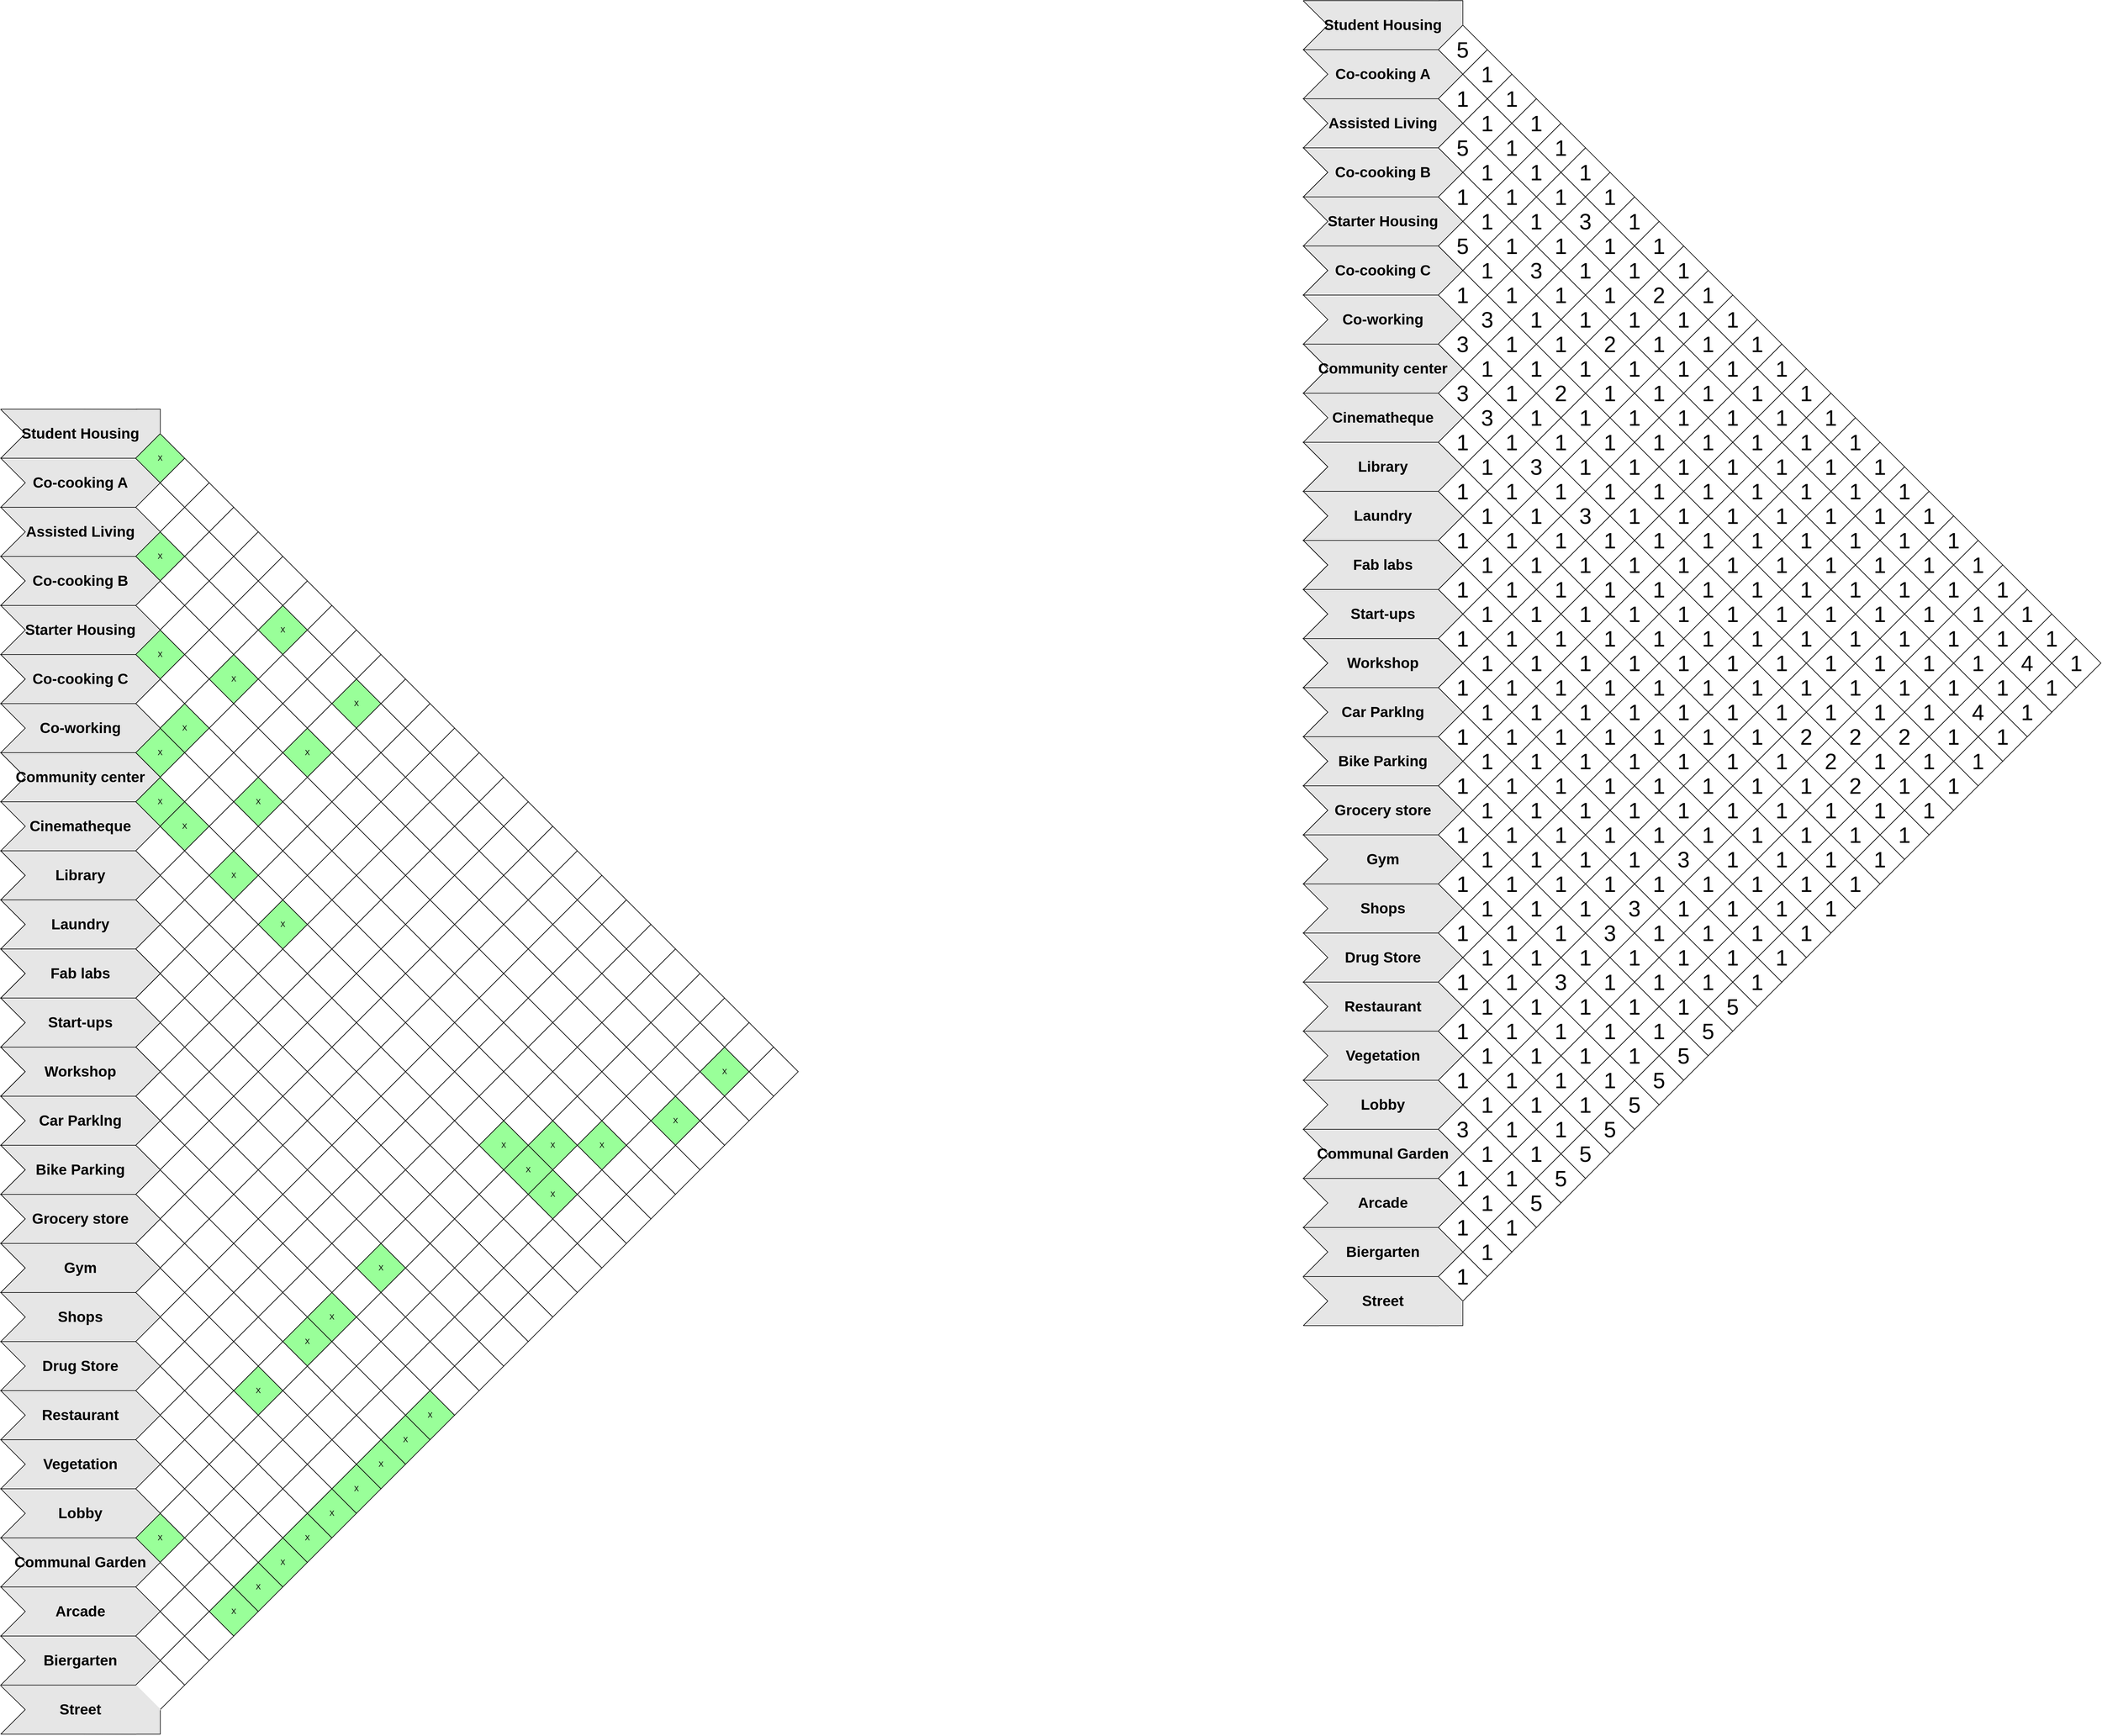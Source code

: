 <mxfile version="16.2.2" type="github">
  <diagram id="NKdQtNIA8HO3XQ4CtXm4" name="Page-1">
    <mxGraphModel dx="5549" dy="3406" grid="0" gridSize="10" guides="0" tooltips="1" connect="1" arrows="1" fold="1" page="0" pageScale="1" pageWidth="850" pageHeight="1100" math="0" shadow="0">
      <root>
        <mxCell id="0" />
        <mxCell id="1" parent="0" />
        <mxCell id="S4_kVpftGbHbsD3yI1Fw-8" value="" style="rhombus;whiteSpace=wrap;html=1;" vertex="1" parent="1">
          <mxGeometry x="-510" y="-40" width="80" height="80" as="geometry" />
        </mxCell>
        <mxCell id="S4_kVpftGbHbsD3yI1Fw-10" value="X" style="rhombus;whiteSpace=wrap;html=1;fillColor=#99FF99;" vertex="1" parent="1">
          <mxGeometry x="-510" y="40" width="80" height="80" as="geometry" />
        </mxCell>
        <mxCell id="S4_kVpftGbHbsD3yI1Fw-12" value="" style="rhombus;whiteSpace=wrap;html=1;" vertex="1" parent="1">
          <mxGeometry x="-510" y="120" width="80" height="80" as="geometry" />
        </mxCell>
        <mxCell id="S4_kVpftGbHbsD3yI1Fw-14" value="X" style="rhombus;whiteSpace=wrap;html=1;fillColor=#99FF99;" vertex="1" parent="1">
          <mxGeometry x="-510" y="200" width="80" height="80" as="geometry" />
        </mxCell>
        <mxCell id="S4_kVpftGbHbsD3yI1Fw-16" value="" style="rhombus;whiteSpace=wrap;html=1;" vertex="1" parent="1">
          <mxGeometry x="-510" y="280" width="80" height="80" as="geometry" />
        </mxCell>
        <mxCell id="S4_kVpftGbHbsD3yI1Fw-18" value="X" style="rhombus;whiteSpace=wrap;html=1;fillColor=#99FF99;" vertex="1" parent="1">
          <mxGeometry x="-510" y="360" width="80" height="80" as="geometry" />
        </mxCell>
        <mxCell id="S4_kVpftGbHbsD3yI1Fw-20" value="X" style="rhombus;whiteSpace=wrap;html=1;fillColor=#99FF99;" vertex="1" parent="1">
          <mxGeometry x="-510" y="440" width="80" height="80" as="geometry" />
        </mxCell>
        <mxCell id="S4_kVpftGbHbsD3yI1Fw-22" value="" style="rhombus;whiteSpace=wrap;html=1;" vertex="1" parent="1">
          <mxGeometry x="-510" y="520" width="80" height="80" as="geometry" />
        </mxCell>
        <mxCell id="S4_kVpftGbHbsD3yI1Fw-24" value="" style="rhombus;whiteSpace=wrap;html=1;" vertex="1" parent="1">
          <mxGeometry x="-510" y="600" width="80" height="80" as="geometry" />
        </mxCell>
        <mxCell id="S4_kVpftGbHbsD3yI1Fw-26" value="" style="rhombus;whiteSpace=wrap;html=1;" vertex="1" parent="1">
          <mxGeometry x="-510" y="680" width="80" height="80" as="geometry" />
        </mxCell>
        <mxCell id="S4_kVpftGbHbsD3yI1Fw-28" value="" style="rhombus;whiteSpace=wrap;html=1;" vertex="1" parent="1">
          <mxGeometry x="-510" y="760" width="80" height="80" as="geometry" />
        </mxCell>
        <mxCell id="S4_kVpftGbHbsD3yI1Fw-30" value="" style="rhombus;whiteSpace=wrap;html=1;" vertex="1" parent="1">
          <mxGeometry x="-510" y="840" width="80" height="80" as="geometry" />
        </mxCell>
        <mxCell id="S4_kVpftGbHbsD3yI1Fw-32" value="" style="rhombus;whiteSpace=wrap;html=1;" vertex="1" parent="1">
          <mxGeometry x="-510" y="920" width="80" height="80" as="geometry" />
        </mxCell>
        <mxCell id="S4_kVpftGbHbsD3yI1Fw-34" value="" style="rhombus;whiteSpace=wrap;html=1;" vertex="1" parent="1">
          <mxGeometry x="-510" y="1000" width="80" height="80" as="geometry" />
        </mxCell>
        <mxCell id="S4_kVpftGbHbsD3yI1Fw-36" value="" style="rhombus;whiteSpace=wrap;html=1;" vertex="1" parent="1">
          <mxGeometry x="-510" y="1080" width="80" height="80" as="geometry" />
        </mxCell>
        <mxCell id="S4_kVpftGbHbsD3yI1Fw-38" value="" style="rhombus;whiteSpace=wrap;html=1;" vertex="1" parent="1">
          <mxGeometry x="-510" y="1160" width="80" height="80" as="geometry" />
        </mxCell>
        <mxCell id="S4_kVpftGbHbsD3yI1Fw-40" value="" style="rhombus;whiteSpace=wrap;html=1;" vertex="1" parent="1">
          <mxGeometry x="-510" y="1240" width="80" height="80" as="geometry" />
        </mxCell>
        <mxCell id="S4_kVpftGbHbsD3yI1Fw-42" value="" style="rhombus;whiteSpace=wrap;html=1;" vertex="1" parent="1">
          <mxGeometry x="-510" y="1320" width="80" height="80" as="geometry" />
        </mxCell>
        <mxCell id="S4_kVpftGbHbsD3yI1Fw-44" value="" style="rhombus;whiteSpace=wrap;html=1;" vertex="1" parent="1">
          <mxGeometry x="-510" y="1400" width="80" height="80" as="geometry" />
        </mxCell>
        <mxCell id="S4_kVpftGbHbsD3yI1Fw-46" value="" style="rhombus;whiteSpace=wrap;html=1;" vertex="1" parent="1">
          <mxGeometry x="-510" y="1480" width="80" height="80" as="geometry" />
        </mxCell>
        <mxCell id="S4_kVpftGbHbsD3yI1Fw-48" value="" style="rhombus;whiteSpace=wrap;html=1;" vertex="1" parent="1">
          <mxGeometry x="-510" y="1560" width="80" height="80" as="geometry" />
        </mxCell>
        <mxCell id="S4_kVpftGbHbsD3yI1Fw-50" value="X" style="rhombus;whiteSpace=wrap;html=1;fillColor=#99FF99;" vertex="1" parent="1">
          <mxGeometry x="-510" y="1640" width="80" height="80" as="geometry" />
        </mxCell>
        <mxCell id="S4_kVpftGbHbsD3yI1Fw-52" value="" style="rhombus;whiteSpace=wrap;html=1;" vertex="1" parent="1">
          <mxGeometry x="-510" y="1720" width="80" height="80" as="geometry" />
        </mxCell>
        <mxCell id="S4_kVpftGbHbsD3yI1Fw-54" value="" style="rhombus;whiteSpace=wrap;html=1;" vertex="1" parent="1">
          <mxGeometry x="-510" y="1800" width="80" height="80" as="geometry" />
        </mxCell>
        <mxCell id="S4_kVpftGbHbsD3yI1Fw-57" value="" style="rhombus;whiteSpace=wrap;html=1;" vertex="1" parent="1">
          <mxGeometry x="-470" y="-80" width="80" height="80" as="geometry" />
        </mxCell>
        <mxCell id="S4_kVpftGbHbsD3yI1Fw-58" value="" style="rhombus;whiteSpace=wrap;html=1;" vertex="1" parent="1">
          <mxGeometry x="-470" width="80" height="80" as="geometry" />
        </mxCell>
        <mxCell id="S4_kVpftGbHbsD3yI1Fw-59" value="" style="rhombus;whiteSpace=wrap;html=1;" vertex="1" parent="1">
          <mxGeometry x="-470" y="80" width="80" height="80" as="geometry" />
        </mxCell>
        <mxCell id="S4_kVpftGbHbsD3yI1Fw-60" value="" style="rhombus;whiteSpace=wrap;html=1;" vertex="1" parent="1">
          <mxGeometry x="-470" y="160" width="80" height="80" as="geometry" />
        </mxCell>
        <mxCell id="S4_kVpftGbHbsD3yI1Fw-61" value="" style="rhombus;whiteSpace=wrap;html=1;" vertex="1" parent="1">
          <mxGeometry x="-470" y="240" width="80" height="80" as="geometry" />
        </mxCell>
        <mxCell id="S4_kVpftGbHbsD3yI1Fw-62" value="X" style="rhombus;whiteSpace=wrap;html=1;fillColor=#99FF99;" vertex="1" parent="1">
          <mxGeometry x="-470" y="320" width="80" height="80" as="geometry" />
        </mxCell>
        <mxCell id="S4_kVpftGbHbsD3yI1Fw-63" value="" style="rhombus;whiteSpace=wrap;html=1;" vertex="1" parent="1">
          <mxGeometry x="-470" y="400" width="80" height="80" as="geometry" />
        </mxCell>
        <mxCell id="S4_kVpftGbHbsD3yI1Fw-64" value="X" style="rhombus;whiteSpace=wrap;html=1;fillColor=#99FF99;" vertex="1" parent="1">
          <mxGeometry x="-470" y="480" width="80" height="80" as="geometry" />
        </mxCell>
        <mxCell id="S4_kVpftGbHbsD3yI1Fw-65" value="" style="rhombus;whiteSpace=wrap;html=1;" vertex="1" parent="1">
          <mxGeometry x="-470" y="560" width="80" height="80" as="geometry" />
        </mxCell>
        <mxCell id="S4_kVpftGbHbsD3yI1Fw-66" value="" style="rhombus;whiteSpace=wrap;html=1;" vertex="1" parent="1">
          <mxGeometry x="-470" y="640" width="80" height="80" as="geometry" />
        </mxCell>
        <mxCell id="S4_kVpftGbHbsD3yI1Fw-67" value="" style="rhombus;whiteSpace=wrap;html=1;" vertex="1" parent="1">
          <mxGeometry x="-470" y="720" width="80" height="80" as="geometry" />
        </mxCell>
        <mxCell id="S4_kVpftGbHbsD3yI1Fw-68" value="" style="rhombus;whiteSpace=wrap;html=1;" vertex="1" parent="1">
          <mxGeometry x="-470" y="800" width="80" height="80" as="geometry" />
        </mxCell>
        <mxCell id="S4_kVpftGbHbsD3yI1Fw-69" value="" style="rhombus;whiteSpace=wrap;html=1;" vertex="1" parent="1">
          <mxGeometry x="-470" y="880" width="80" height="80" as="geometry" />
        </mxCell>
        <mxCell id="S4_kVpftGbHbsD3yI1Fw-70" value="" style="rhombus;whiteSpace=wrap;html=1;" vertex="1" parent="1">
          <mxGeometry x="-470" y="960" width="80" height="80" as="geometry" />
        </mxCell>
        <mxCell id="S4_kVpftGbHbsD3yI1Fw-71" value="" style="rhombus;whiteSpace=wrap;html=1;" vertex="1" parent="1">
          <mxGeometry x="-470" y="1040" width="80" height="80" as="geometry" />
        </mxCell>
        <mxCell id="S4_kVpftGbHbsD3yI1Fw-72" value="" style="rhombus;whiteSpace=wrap;html=1;" vertex="1" parent="1">
          <mxGeometry x="-470" y="1120" width="80" height="80" as="geometry" />
        </mxCell>
        <mxCell id="S4_kVpftGbHbsD3yI1Fw-73" value="" style="rhombus;whiteSpace=wrap;html=1;" vertex="1" parent="1">
          <mxGeometry x="-470" y="1200" width="80" height="80" as="geometry" />
        </mxCell>
        <mxCell id="S4_kVpftGbHbsD3yI1Fw-74" value="" style="rhombus;whiteSpace=wrap;html=1;" vertex="1" parent="1">
          <mxGeometry x="-470" y="1280" width="80" height="80" as="geometry" />
        </mxCell>
        <mxCell id="S4_kVpftGbHbsD3yI1Fw-75" value="" style="rhombus;whiteSpace=wrap;html=1;" vertex="1" parent="1">
          <mxGeometry x="-470" y="1360" width="80" height="80" as="geometry" />
        </mxCell>
        <mxCell id="S4_kVpftGbHbsD3yI1Fw-76" value="" style="rhombus;whiteSpace=wrap;html=1;" vertex="1" parent="1">
          <mxGeometry x="-470" y="1440" width="80" height="80" as="geometry" />
        </mxCell>
        <mxCell id="S4_kVpftGbHbsD3yI1Fw-77" value="" style="rhombus;whiteSpace=wrap;html=1;" vertex="1" parent="1">
          <mxGeometry x="-470" y="1520" width="80" height="80" as="geometry" />
        </mxCell>
        <mxCell id="S4_kVpftGbHbsD3yI1Fw-78" value="" style="rhombus;whiteSpace=wrap;html=1;" vertex="1" parent="1">
          <mxGeometry x="-470" y="1600" width="80" height="80" as="geometry" />
        </mxCell>
        <mxCell id="S4_kVpftGbHbsD3yI1Fw-79" value="" style="rhombus;whiteSpace=wrap;html=1;" vertex="1" parent="1">
          <mxGeometry x="-470" y="1680" width="80" height="80" as="geometry" />
        </mxCell>
        <mxCell id="S4_kVpftGbHbsD3yI1Fw-80" value="" style="rhombus;whiteSpace=wrap;html=1;" vertex="1" parent="1">
          <mxGeometry x="-470" y="1760" width="80" height="80" as="geometry" />
        </mxCell>
        <mxCell id="S4_kVpftGbHbsD3yI1Fw-81" value="" style="rhombus;whiteSpace=wrap;html=1;" vertex="1" parent="1">
          <mxGeometry x="-430" y="-40" width="80" height="80" as="geometry" />
        </mxCell>
        <mxCell id="S4_kVpftGbHbsD3yI1Fw-82" value="" style="rhombus;whiteSpace=wrap;html=1;" vertex="1" parent="1">
          <mxGeometry x="-430" y="40" width="80" height="80" as="geometry" />
        </mxCell>
        <mxCell id="S4_kVpftGbHbsD3yI1Fw-83" value="" style="rhombus;whiteSpace=wrap;html=1;" vertex="1" parent="1">
          <mxGeometry x="-430" y="120" width="80" height="80" as="geometry" />
        </mxCell>
        <mxCell id="S4_kVpftGbHbsD3yI1Fw-84" value="" style="rhombus;whiteSpace=wrap;html=1;" vertex="1" parent="1">
          <mxGeometry x="-430" y="200" width="80" height="80" as="geometry" />
        </mxCell>
        <mxCell id="S4_kVpftGbHbsD3yI1Fw-85" value="" style="rhombus;whiteSpace=wrap;html=1;" vertex="1" parent="1">
          <mxGeometry x="-430" y="280" width="80" height="80" as="geometry" />
        </mxCell>
        <mxCell id="S4_kVpftGbHbsD3yI1Fw-86" value="" style="rhombus;whiteSpace=wrap;html=1;" vertex="1" parent="1">
          <mxGeometry x="-430" y="360" width="80" height="80" as="geometry" />
        </mxCell>
        <mxCell id="S4_kVpftGbHbsD3yI1Fw-87" value="" style="rhombus;whiteSpace=wrap;html=1;" vertex="1" parent="1">
          <mxGeometry x="-430" y="440" width="80" height="80" as="geometry" />
        </mxCell>
        <mxCell id="S4_kVpftGbHbsD3yI1Fw-88" value="" style="rhombus;whiteSpace=wrap;html=1;" vertex="1" parent="1">
          <mxGeometry x="-430" y="520" width="80" height="80" as="geometry" />
        </mxCell>
        <mxCell id="S4_kVpftGbHbsD3yI1Fw-89" value="" style="rhombus;whiteSpace=wrap;html=1;" vertex="1" parent="1">
          <mxGeometry x="-430" y="600" width="80" height="80" as="geometry" />
        </mxCell>
        <mxCell id="S4_kVpftGbHbsD3yI1Fw-90" value="" style="rhombus;whiteSpace=wrap;html=1;" vertex="1" parent="1">
          <mxGeometry x="-430" y="680" width="80" height="80" as="geometry" />
        </mxCell>
        <mxCell id="S4_kVpftGbHbsD3yI1Fw-91" value="" style="rhombus;whiteSpace=wrap;html=1;" vertex="1" parent="1">
          <mxGeometry x="-430" y="760" width="80" height="80" as="geometry" />
        </mxCell>
        <mxCell id="S4_kVpftGbHbsD3yI1Fw-92" value="" style="rhombus;whiteSpace=wrap;html=1;" vertex="1" parent="1">
          <mxGeometry x="-430" y="840" width="80" height="80" as="geometry" />
        </mxCell>
        <mxCell id="S4_kVpftGbHbsD3yI1Fw-93" value="" style="rhombus;whiteSpace=wrap;html=1;" vertex="1" parent="1">
          <mxGeometry x="-430" y="920" width="80" height="80" as="geometry" />
        </mxCell>
        <mxCell id="S4_kVpftGbHbsD3yI1Fw-94" value="" style="rhombus;whiteSpace=wrap;html=1;" vertex="1" parent="1">
          <mxGeometry x="-430" y="1000" width="80" height="80" as="geometry" />
        </mxCell>
        <mxCell id="S4_kVpftGbHbsD3yI1Fw-95" value="" style="rhombus;whiteSpace=wrap;html=1;" vertex="1" parent="1">
          <mxGeometry x="-430" y="1080" width="80" height="80" as="geometry" />
        </mxCell>
        <mxCell id="S4_kVpftGbHbsD3yI1Fw-96" value="" style="rhombus;whiteSpace=wrap;html=1;" vertex="1" parent="1">
          <mxGeometry x="-430" y="1160" width="80" height="80" as="geometry" />
        </mxCell>
        <mxCell id="S4_kVpftGbHbsD3yI1Fw-97" value="" style="rhombus;whiteSpace=wrap;html=1;" vertex="1" parent="1">
          <mxGeometry x="-430" y="1240" width="80" height="80" as="geometry" />
        </mxCell>
        <mxCell id="S4_kVpftGbHbsD3yI1Fw-98" value="" style="rhombus;whiteSpace=wrap;html=1;" vertex="1" parent="1">
          <mxGeometry x="-430" y="1320" width="80" height="80" as="geometry" />
        </mxCell>
        <mxCell id="S4_kVpftGbHbsD3yI1Fw-99" value="" style="rhombus;whiteSpace=wrap;html=1;" vertex="1" parent="1">
          <mxGeometry x="-430" y="1400" width="80" height="80" as="geometry" />
        </mxCell>
        <mxCell id="S4_kVpftGbHbsD3yI1Fw-100" value="" style="rhombus;whiteSpace=wrap;html=1;" vertex="1" parent="1">
          <mxGeometry x="-430" y="1480" width="80" height="80" as="geometry" />
        </mxCell>
        <mxCell id="S4_kVpftGbHbsD3yI1Fw-101" value="" style="rhombus;whiteSpace=wrap;html=1;" vertex="1" parent="1">
          <mxGeometry x="-430" y="1560" width="80" height="80" as="geometry" />
        </mxCell>
        <mxCell id="S4_kVpftGbHbsD3yI1Fw-102" value="" style="rhombus;whiteSpace=wrap;html=1;" vertex="1" parent="1">
          <mxGeometry x="-430" y="1640" width="80" height="80" as="geometry" />
        </mxCell>
        <mxCell id="S4_kVpftGbHbsD3yI1Fw-103" value="" style="rhombus;whiteSpace=wrap;html=1;" vertex="1" parent="1">
          <mxGeometry x="-430" y="1720" width="80" height="80" as="geometry" />
        </mxCell>
        <mxCell id="S4_kVpftGbHbsD3yI1Fw-105" value="" style="rhombus;whiteSpace=wrap;html=1;" vertex="1" parent="1">
          <mxGeometry x="-390" width="80" height="80" as="geometry" />
        </mxCell>
        <mxCell id="S4_kVpftGbHbsD3yI1Fw-106" value="" style="rhombus;whiteSpace=wrap;html=1;" vertex="1" parent="1">
          <mxGeometry x="-390" y="80" width="80" height="80" as="geometry" />
        </mxCell>
        <mxCell id="S4_kVpftGbHbsD3yI1Fw-107" value="" style="rhombus;whiteSpace=wrap;html=1;" vertex="1" parent="1">
          <mxGeometry x="-390" y="160" width="80" height="80" as="geometry" />
        </mxCell>
        <mxCell id="S4_kVpftGbHbsD3yI1Fw-108" value="X" style="rhombus;whiteSpace=wrap;html=1;fillColor=#99FF99;" vertex="1" parent="1">
          <mxGeometry x="-390" y="240" width="80" height="80" as="geometry" />
        </mxCell>
        <mxCell id="S4_kVpftGbHbsD3yI1Fw-109" value="" style="rhombus;whiteSpace=wrap;html=1;" vertex="1" parent="1">
          <mxGeometry x="-390" y="320" width="80" height="80" as="geometry" />
        </mxCell>
        <mxCell id="S4_kVpftGbHbsD3yI1Fw-110" value="" style="rhombus;whiteSpace=wrap;html=1;" vertex="1" parent="1">
          <mxGeometry x="-390" y="400" width="80" height="80" as="geometry" />
        </mxCell>
        <mxCell id="S4_kVpftGbHbsD3yI1Fw-111" value="" style="rhombus;whiteSpace=wrap;html=1;" vertex="1" parent="1">
          <mxGeometry x="-390" y="480" width="80" height="80" as="geometry" />
        </mxCell>
        <mxCell id="S4_kVpftGbHbsD3yI1Fw-112" value="X" style="rhombus;whiteSpace=wrap;html=1;fillColor=#99FF99;" vertex="1" parent="1">
          <mxGeometry x="-390" y="560" width="80" height="80" as="geometry" />
        </mxCell>
        <mxCell id="S4_kVpftGbHbsD3yI1Fw-113" value="" style="rhombus;whiteSpace=wrap;html=1;" vertex="1" parent="1">
          <mxGeometry x="-390" y="640" width="80" height="80" as="geometry" />
        </mxCell>
        <mxCell id="S4_kVpftGbHbsD3yI1Fw-114" value="" style="rhombus;whiteSpace=wrap;html=1;" vertex="1" parent="1">
          <mxGeometry x="-390" y="720" width="80" height="80" as="geometry" />
        </mxCell>
        <mxCell id="S4_kVpftGbHbsD3yI1Fw-115" value="" style="rhombus;whiteSpace=wrap;html=1;" vertex="1" parent="1">
          <mxGeometry x="-390" y="800" width="80" height="80" as="geometry" />
        </mxCell>
        <mxCell id="S4_kVpftGbHbsD3yI1Fw-116" value="" style="rhombus;whiteSpace=wrap;html=1;" vertex="1" parent="1">
          <mxGeometry x="-390" y="880" width="80" height="80" as="geometry" />
        </mxCell>
        <mxCell id="S4_kVpftGbHbsD3yI1Fw-117" value="" style="rhombus;whiteSpace=wrap;html=1;" vertex="1" parent="1">
          <mxGeometry x="-390" y="960" width="80" height="80" as="geometry" />
        </mxCell>
        <mxCell id="S4_kVpftGbHbsD3yI1Fw-118" value="" style="rhombus;whiteSpace=wrap;html=1;" vertex="1" parent="1">
          <mxGeometry x="-390" y="1040" width="80" height="80" as="geometry" />
        </mxCell>
        <mxCell id="S4_kVpftGbHbsD3yI1Fw-119" value="" style="rhombus;whiteSpace=wrap;html=1;" vertex="1" parent="1">
          <mxGeometry x="-390" y="1120" width="80" height="80" as="geometry" />
        </mxCell>
        <mxCell id="S4_kVpftGbHbsD3yI1Fw-120" value="" style="rhombus;whiteSpace=wrap;html=1;" vertex="1" parent="1">
          <mxGeometry x="-390" y="1200" width="80" height="80" as="geometry" />
        </mxCell>
        <mxCell id="S4_kVpftGbHbsD3yI1Fw-121" value="" style="rhombus;whiteSpace=wrap;html=1;" vertex="1" parent="1">
          <mxGeometry x="-390" y="1280" width="80" height="80" as="geometry" />
        </mxCell>
        <mxCell id="S4_kVpftGbHbsD3yI1Fw-122" value="" style="rhombus;whiteSpace=wrap;html=1;" vertex="1" parent="1">
          <mxGeometry x="-390" y="1360" width="80" height="80" as="geometry" />
        </mxCell>
        <mxCell id="S4_kVpftGbHbsD3yI1Fw-123" value="" style="rhombus;whiteSpace=wrap;html=1;" vertex="1" parent="1">
          <mxGeometry x="-390" y="1440" width="80" height="80" as="geometry" />
        </mxCell>
        <mxCell id="S4_kVpftGbHbsD3yI1Fw-124" value="" style="rhombus;whiteSpace=wrap;html=1;" vertex="1" parent="1">
          <mxGeometry x="-390" y="1520" width="80" height="80" as="geometry" />
        </mxCell>
        <mxCell id="S4_kVpftGbHbsD3yI1Fw-125" value="" style="rhombus;whiteSpace=wrap;html=1;" vertex="1" parent="1">
          <mxGeometry x="-390" y="1600" width="80" height="80" as="geometry" />
        </mxCell>
        <mxCell id="S4_kVpftGbHbsD3yI1Fw-126" value="" style="rhombus;whiteSpace=wrap;html=1;" vertex="1" parent="1">
          <mxGeometry x="-390" y="1680" width="80" height="80" as="geometry" />
        </mxCell>
        <mxCell id="S4_kVpftGbHbsD3yI1Fw-129" value="" style="rhombus;whiteSpace=wrap;html=1;" vertex="1" parent="1">
          <mxGeometry x="-350" y="40" width="80" height="80" as="geometry" />
        </mxCell>
        <mxCell id="S4_kVpftGbHbsD3yI1Fw-130" value="" style="rhombus;whiteSpace=wrap;html=1;" vertex="1" parent="1">
          <mxGeometry x="-350" y="120" width="80" height="80" as="geometry" />
        </mxCell>
        <mxCell id="S4_kVpftGbHbsD3yI1Fw-131" value="" style="rhombus;whiteSpace=wrap;html=1;" vertex="1" parent="1">
          <mxGeometry x="-350" y="200" width="80" height="80" as="geometry" />
        </mxCell>
        <mxCell id="S4_kVpftGbHbsD3yI1Fw-132" value="" style="rhombus;whiteSpace=wrap;html=1;" vertex="1" parent="1">
          <mxGeometry x="-350" y="280" width="80" height="80" as="geometry" />
        </mxCell>
        <mxCell id="S4_kVpftGbHbsD3yI1Fw-133" value="" style="rhombus;whiteSpace=wrap;html=1;" vertex="1" parent="1">
          <mxGeometry x="-350" y="360" width="80" height="80" as="geometry" />
        </mxCell>
        <mxCell id="S4_kVpftGbHbsD3yI1Fw-134" value="X" style="rhombus;whiteSpace=wrap;html=1;fillColor=#99FF99;" vertex="1" parent="1">
          <mxGeometry x="-350" y="440" width="80" height="80" as="geometry" />
        </mxCell>
        <mxCell id="S4_kVpftGbHbsD3yI1Fw-135" value="" style="rhombus;whiteSpace=wrap;html=1;" vertex="1" parent="1">
          <mxGeometry x="-350" y="520" width="80" height="80" as="geometry" />
        </mxCell>
        <mxCell id="S4_kVpftGbHbsD3yI1Fw-136" value="" style="rhombus;whiteSpace=wrap;html=1;" vertex="1" parent="1">
          <mxGeometry x="-350" y="600" width="80" height="80" as="geometry" />
        </mxCell>
        <mxCell id="S4_kVpftGbHbsD3yI1Fw-137" value="" style="rhombus;whiteSpace=wrap;html=1;" vertex="1" parent="1">
          <mxGeometry x="-350" y="680" width="80" height="80" as="geometry" />
        </mxCell>
        <mxCell id="S4_kVpftGbHbsD3yI1Fw-138" value="" style="rhombus;whiteSpace=wrap;html=1;" vertex="1" parent="1">
          <mxGeometry x="-350" y="760" width="80" height="80" as="geometry" />
        </mxCell>
        <mxCell id="S4_kVpftGbHbsD3yI1Fw-139" value="" style="rhombus;whiteSpace=wrap;html=1;" vertex="1" parent="1">
          <mxGeometry x="-350" y="840" width="80" height="80" as="geometry" />
        </mxCell>
        <mxCell id="S4_kVpftGbHbsD3yI1Fw-140" value="" style="rhombus;whiteSpace=wrap;html=1;" vertex="1" parent="1">
          <mxGeometry x="-350" y="920" width="80" height="80" as="geometry" />
        </mxCell>
        <mxCell id="S4_kVpftGbHbsD3yI1Fw-141" value="" style="rhombus;whiteSpace=wrap;html=1;" vertex="1" parent="1">
          <mxGeometry x="-350" y="1000" width="80" height="80" as="geometry" />
        </mxCell>
        <mxCell id="S4_kVpftGbHbsD3yI1Fw-142" value="" style="rhombus;whiteSpace=wrap;html=1;" vertex="1" parent="1">
          <mxGeometry x="-350" y="1080" width="80" height="80" as="geometry" />
        </mxCell>
        <mxCell id="S4_kVpftGbHbsD3yI1Fw-143" value="" style="rhombus;whiteSpace=wrap;html=1;" vertex="1" parent="1">
          <mxGeometry x="-350" y="1160" width="80" height="80" as="geometry" />
        </mxCell>
        <mxCell id="S4_kVpftGbHbsD3yI1Fw-144" value="" style="rhombus;whiteSpace=wrap;html=1;" vertex="1" parent="1">
          <mxGeometry x="-350" y="1240" width="80" height="80" as="geometry" />
        </mxCell>
        <mxCell id="S4_kVpftGbHbsD3yI1Fw-145" value="" style="rhombus;whiteSpace=wrap;html=1;" vertex="1" parent="1">
          <mxGeometry x="-350" y="1320" width="80" height="80" as="geometry" />
        </mxCell>
        <mxCell id="S4_kVpftGbHbsD3yI1Fw-146" value="X" style="rhombus;whiteSpace=wrap;html=1;fillColor=#99FF99;" vertex="1" parent="1">
          <mxGeometry x="-350" y="1400" width="80" height="80" as="geometry" />
        </mxCell>
        <mxCell id="S4_kVpftGbHbsD3yI1Fw-147" value="" style="rhombus;whiteSpace=wrap;html=1;" vertex="1" parent="1">
          <mxGeometry x="-350" y="1480" width="80" height="80" as="geometry" />
        </mxCell>
        <mxCell id="S4_kVpftGbHbsD3yI1Fw-148" value="" style="rhombus;whiteSpace=wrap;html=1;" vertex="1" parent="1">
          <mxGeometry x="-350" y="1560" width="80" height="80" as="geometry" />
        </mxCell>
        <mxCell id="S4_kVpftGbHbsD3yI1Fw-149" value="" style="rhombus;whiteSpace=wrap;html=1;" vertex="1" parent="1">
          <mxGeometry x="-350" y="1640" width="80" height="80" as="geometry" />
        </mxCell>
        <mxCell id="S4_kVpftGbHbsD3yI1Fw-153" value="" style="rhombus;whiteSpace=wrap;html=1;" vertex="1" parent="1">
          <mxGeometry x="-310" y="80" width="80" height="80" as="geometry" />
        </mxCell>
        <mxCell id="S4_kVpftGbHbsD3yI1Fw-154" value="X" style="rhombus;whiteSpace=wrap;html=1;fillColor=#99FF99;" vertex="1" parent="1">
          <mxGeometry x="-310" y="160" width="80" height="80" as="geometry" />
        </mxCell>
        <mxCell id="S4_kVpftGbHbsD3yI1Fw-155" value="" style="rhombus;whiteSpace=wrap;html=1;" vertex="1" parent="1">
          <mxGeometry x="-310" y="240" width="80" height="80" as="geometry" />
        </mxCell>
        <mxCell id="S4_kVpftGbHbsD3yI1Fw-156" value="" style="rhombus;whiteSpace=wrap;html=1;" vertex="1" parent="1">
          <mxGeometry x="-310" y="320" width="80" height="80" as="geometry" />
        </mxCell>
        <mxCell id="S4_kVpftGbHbsD3yI1Fw-157" value="" style="rhombus;whiteSpace=wrap;html=1;" vertex="1" parent="1">
          <mxGeometry x="-310" y="400" width="80" height="80" as="geometry" />
        </mxCell>
        <mxCell id="S4_kVpftGbHbsD3yI1Fw-158" value="" style="rhombus;whiteSpace=wrap;html=1;" vertex="1" parent="1">
          <mxGeometry x="-310" y="480" width="80" height="80" as="geometry" />
        </mxCell>
        <mxCell id="S4_kVpftGbHbsD3yI1Fw-159" value="" style="rhombus;whiteSpace=wrap;html=1;" vertex="1" parent="1">
          <mxGeometry x="-310" y="560" width="80" height="80" as="geometry" />
        </mxCell>
        <mxCell id="S4_kVpftGbHbsD3yI1Fw-160" value="X" style="rhombus;whiteSpace=wrap;html=1;fillColor=#99FF99;" vertex="1" parent="1">
          <mxGeometry x="-310" y="640" width="80" height="80" as="geometry" />
        </mxCell>
        <mxCell id="S4_kVpftGbHbsD3yI1Fw-161" value="" style="rhombus;whiteSpace=wrap;html=1;" vertex="1" parent="1">
          <mxGeometry x="-310" y="720" width="80" height="80" as="geometry" />
        </mxCell>
        <mxCell id="S4_kVpftGbHbsD3yI1Fw-162" value="" style="rhombus;whiteSpace=wrap;html=1;" vertex="1" parent="1">
          <mxGeometry x="-310" y="800" width="80" height="80" as="geometry" />
        </mxCell>
        <mxCell id="S4_kVpftGbHbsD3yI1Fw-163" value="" style="rhombus;whiteSpace=wrap;html=1;" vertex="1" parent="1">
          <mxGeometry x="-310" y="880" width="80" height="80" as="geometry" />
        </mxCell>
        <mxCell id="S4_kVpftGbHbsD3yI1Fw-164" value="" style="rhombus;whiteSpace=wrap;html=1;" vertex="1" parent="1">
          <mxGeometry x="-310" y="960" width="80" height="80" as="geometry" />
        </mxCell>
        <mxCell id="S4_kVpftGbHbsD3yI1Fw-165" value="" style="rhombus;whiteSpace=wrap;html=1;" vertex="1" parent="1">
          <mxGeometry x="-310" y="1040" width="80" height="80" as="geometry" />
        </mxCell>
        <mxCell id="S4_kVpftGbHbsD3yI1Fw-166" value="" style="rhombus;whiteSpace=wrap;html=1;" vertex="1" parent="1">
          <mxGeometry x="-310" y="1120" width="80" height="80" as="geometry" />
        </mxCell>
        <mxCell id="S4_kVpftGbHbsD3yI1Fw-167" value="" style="rhombus;whiteSpace=wrap;html=1;" vertex="1" parent="1">
          <mxGeometry x="-310" y="1200" width="80" height="80" as="geometry" />
        </mxCell>
        <mxCell id="S4_kVpftGbHbsD3yI1Fw-168" value="" style="rhombus;whiteSpace=wrap;html=1;" vertex="1" parent="1">
          <mxGeometry x="-310" y="1280" width="80" height="80" as="geometry" />
        </mxCell>
        <mxCell id="S4_kVpftGbHbsD3yI1Fw-169" value="" style="rhombus;whiteSpace=wrap;html=1;" vertex="1" parent="1">
          <mxGeometry x="-310" y="1360" width="80" height="80" as="geometry" />
        </mxCell>
        <mxCell id="S4_kVpftGbHbsD3yI1Fw-170" value="" style="rhombus;whiteSpace=wrap;html=1;" vertex="1" parent="1">
          <mxGeometry x="-310" y="1440" width="80" height="80" as="geometry" />
        </mxCell>
        <mxCell id="S4_kVpftGbHbsD3yI1Fw-171" value="" style="rhombus;whiteSpace=wrap;html=1;" vertex="1" parent="1">
          <mxGeometry x="-310" y="1520" width="80" height="80" as="geometry" />
        </mxCell>
        <mxCell id="S4_kVpftGbHbsD3yI1Fw-172" value="" style="rhombus;whiteSpace=wrap;html=1;" vertex="1" parent="1">
          <mxGeometry x="-310" y="1600" width="80" height="80" as="geometry" />
        </mxCell>
        <mxCell id="S4_kVpftGbHbsD3yI1Fw-177" value="" style="rhombus;whiteSpace=wrap;html=1;" vertex="1" parent="1">
          <mxGeometry x="-270" y="120" width="80" height="80" as="geometry" />
        </mxCell>
        <mxCell id="S4_kVpftGbHbsD3yI1Fw-178" value="" style="rhombus;whiteSpace=wrap;html=1;" vertex="1" parent="1">
          <mxGeometry x="-270" y="200" width="80" height="80" as="geometry" />
        </mxCell>
        <mxCell id="S4_kVpftGbHbsD3yI1Fw-179" value="" style="rhombus;whiteSpace=wrap;html=1;" vertex="1" parent="1">
          <mxGeometry x="-270" y="280" width="80" height="80" as="geometry" />
        </mxCell>
        <mxCell id="S4_kVpftGbHbsD3yI1Fw-180" value="X" style="rhombus;whiteSpace=wrap;html=1;fillColor=#99FF99;" vertex="1" parent="1">
          <mxGeometry x="-270" y="360" width="80" height="80" as="geometry" />
        </mxCell>
        <mxCell id="S4_kVpftGbHbsD3yI1Fw-181" value="" style="rhombus;whiteSpace=wrap;html=1;" vertex="1" parent="1">
          <mxGeometry x="-270" y="440" width="80" height="80" as="geometry" />
        </mxCell>
        <mxCell id="S4_kVpftGbHbsD3yI1Fw-182" value="" style="rhombus;whiteSpace=wrap;html=1;" vertex="1" parent="1">
          <mxGeometry x="-270" y="520" width="80" height="80" as="geometry" />
        </mxCell>
        <mxCell id="S4_kVpftGbHbsD3yI1Fw-183" value="" style="rhombus;whiteSpace=wrap;html=1;" vertex="1" parent="1">
          <mxGeometry x="-270" y="600" width="80" height="80" as="geometry" />
        </mxCell>
        <mxCell id="S4_kVpftGbHbsD3yI1Fw-184" value="" style="rhombus;whiteSpace=wrap;html=1;" vertex="1" parent="1">
          <mxGeometry x="-270" y="680" width="80" height="80" as="geometry" />
        </mxCell>
        <mxCell id="S4_kVpftGbHbsD3yI1Fw-185" value="" style="rhombus;whiteSpace=wrap;html=1;" vertex="1" parent="1">
          <mxGeometry x="-270" y="760" width="80" height="80" as="geometry" />
        </mxCell>
        <mxCell id="S4_kVpftGbHbsD3yI1Fw-186" value="" style="rhombus;whiteSpace=wrap;html=1;" vertex="1" parent="1">
          <mxGeometry x="-270" y="840" width="80" height="80" as="geometry" />
        </mxCell>
        <mxCell id="S4_kVpftGbHbsD3yI1Fw-187" value="" style="rhombus;whiteSpace=wrap;html=1;" vertex="1" parent="1">
          <mxGeometry x="-270" y="920" width="80" height="80" as="geometry" />
        </mxCell>
        <mxCell id="S4_kVpftGbHbsD3yI1Fw-188" value="" style="rhombus;whiteSpace=wrap;html=1;" vertex="1" parent="1">
          <mxGeometry x="-270" y="1000" width="80" height="80" as="geometry" />
        </mxCell>
        <mxCell id="S4_kVpftGbHbsD3yI1Fw-189" value="" style="rhombus;whiteSpace=wrap;html=1;" vertex="1" parent="1">
          <mxGeometry x="-270" y="1080" width="80" height="80" as="geometry" />
        </mxCell>
        <mxCell id="S4_kVpftGbHbsD3yI1Fw-190" value="" style="rhombus;whiteSpace=wrap;html=1;" vertex="1" parent="1">
          <mxGeometry x="-270" y="1160" width="80" height="80" as="geometry" />
        </mxCell>
        <mxCell id="S4_kVpftGbHbsD3yI1Fw-191" value="" style="rhombus;whiteSpace=wrap;html=1;" vertex="1" parent="1">
          <mxGeometry x="-270" y="1240" width="80" height="80" as="geometry" />
        </mxCell>
        <mxCell id="S4_kVpftGbHbsD3yI1Fw-192" value="X" style="rhombus;whiteSpace=wrap;html=1;fillColor=#99FF99;" vertex="1" parent="1">
          <mxGeometry x="-270" y="1320" width="80" height="80" as="geometry" />
        </mxCell>
        <mxCell id="S4_kVpftGbHbsD3yI1Fw-193" value="" style="rhombus;whiteSpace=wrap;html=1;" vertex="1" parent="1">
          <mxGeometry x="-270" y="1400" width="80" height="80" as="geometry" />
        </mxCell>
        <mxCell id="S4_kVpftGbHbsD3yI1Fw-194" value="" style="rhombus;whiteSpace=wrap;html=1;" vertex="1" parent="1">
          <mxGeometry x="-270" y="1480" width="80" height="80" as="geometry" />
        </mxCell>
        <mxCell id="S4_kVpftGbHbsD3yI1Fw-195" value="" style="rhombus;whiteSpace=wrap;html=1;" vertex="1" parent="1">
          <mxGeometry x="-270" y="1560" width="80" height="80" as="geometry" />
        </mxCell>
        <mxCell id="S4_kVpftGbHbsD3yI1Fw-198" value="" style="rhombus;whiteSpace=wrap;html=1;" vertex="1" parent="1">
          <mxGeometry x="-230" y="160" width="80" height="80" as="geometry" />
        </mxCell>
        <mxCell id="S4_kVpftGbHbsD3yI1Fw-199" value="" style="rhombus;whiteSpace=wrap;html=1;" vertex="1" parent="1">
          <mxGeometry x="-230" y="240" width="80" height="80" as="geometry" />
        </mxCell>
        <mxCell id="S4_kVpftGbHbsD3yI1Fw-200" value="" style="rhombus;whiteSpace=wrap;html=1;" vertex="1" parent="1">
          <mxGeometry x="-230" y="320" width="80" height="80" as="geometry" />
        </mxCell>
        <mxCell id="S4_kVpftGbHbsD3yI1Fw-201" value="" style="rhombus;whiteSpace=wrap;html=1;" vertex="1" parent="1">
          <mxGeometry x="-230" y="400" width="80" height="80" as="geometry" />
        </mxCell>
        <mxCell id="S4_kVpftGbHbsD3yI1Fw-202" value="" style="rhombus;whiteSpace=wrap;html=1;" vertex="1" parent="1">
          <mxGeometry x="-230" y="480" width="80" height="80" as="geometry" />
        </mxCell>
        <mxCell id="S4_kVpftGbHbsD3yI1Fw-203" value="" style="rhombus;whiteSpace=wrap;html=1;" vertex="1" parent="1">
          <mxGeometry x="-230" y="560" width="80" height="80" as="geometry" />
        </mxCell>
        <mxCell id="S4_kVpftGbHbsD3yI1Fw-204" value="" style="rhombus;whiteSpace=wrap;html=1;" vertex="1" parent="1">
          <mxGeometry x="-230" y="640" width="80" height="80" as="geometry" />
        </mxCell>
        <mxCell id="S4_kVpftGbHbsD3yI1Fw-205" value="" style="rhombus;whiteSpace=wrap;html=1;" vertex="1" parent="1">
          <mxGeometry x="-230" y="720" width="80" height="80" as="geometry" />
        </mxCell>
        <mxCell id="S4_kVpftGbHbsD3yI1Fw-206" value="" style="rhombus;whiteSpace=wrap;html=1;" vertex="1" parent="1">
          <mxGeometry x="-230" y="800" width="80" height="80" as="geometry" />
        </mxCell>
        <mxCell id="S4_kVpftGbHbsD3yI1Fw-207" value="" style="rhombus;whiteSpace=wrap;html=1;" vertex="1" parent="1">
          <mxGeometry x="-230" y="880" width="80" height="80" as="geometry" />
        </mxCell>
        <mxCell id="S4_kVpftGbHbsD3yI1Fw-208" value="" style="rhombus;whiteSpace=wrap;html=1;" vertex="1" parent="1">
          <mxGeometry x="-230" y="960" width="80" height="80" as="geometry" />
        </mxCell>
        <mxCell id="S4_kVpftGbHbsD3yI1Fw-209" value="" style="rhombus;whiteSpace=wrap;html=1;" vertex="1" parent="1">
          <mxGeometry x="-230" y="1040" width="80" height="80" as="geometry" />
        </mxCell>
        <mxCell id="S4_kVpftGbHbsD3yI1Fw-210" value="" style="rhombus;whiteSpace=wrap;html=1;" vertex="1" parent="1">
          <mxGeometry x="-230" y="1120" width="80" height="80" as="geometry" />
        </mxCell>
        <mxCell id="S4_kVpftGbHbsD3yI1Fw-211" value="" style="rhombus;whiteSpace=wrap;html=1;" vertex="1" parent="1">
          <mxGeometry x="-230" y="1200" width="80" height="80" as="geometry" />
        </mxCell>
        <mxCell id="S4_kVpftGbHbsD3yI1Fw-212" value="X" style="rhombus;whiteSpace=wrap;html=1;fillColor=#99FF99;" vertex="1" parent="1">
          <mxGeometry x="-230" y="1280" width="80" height="80" as="geometry" />
        </mxCell>
        <mxCell id="S4_kVpftGbHbsD3yI1Fw-213" value="" style="rhombus;whiteSpace=wrap;html=1;" vertex="1" parent="1">
          <mxGeometry x="-230" y="1360" width="80" height="80" as="geometry" />
        </mxCell>
        <mxCell id="S4_kVpftGbHbsD3yI1Fw-214" value="" style="rhombus;whiteSpace=wrap;html=1;" vertex="1" parent="1">
          <mxGeometry x="-230" y="1440" width="80" height="80" as="geometry" />
        </mxCell>
        <mxCell id="S4_kVpftGbHbsD3yI1Fw-215" value="" style="rhombus;whiteSpace=wrap;html=1;" vertex="1" parent="1">
          <mxGeometry x="-230" y="1520" width="80" height="80" as="geometry" />
        </mxCell>
        <mxCell id="S4_kVpftGbHbsD3yI1Fw-218" value="" style="rhombus;whiteSpace=wrap;html=1;" vertex="1" parent="1">
          <mxGeometry x="-190" y="200" width="80" height="80" as="geometry" />
        </mxCell>
        <mxCell id="S4_kVpftGbHbsD3yI1Fw-219" value="X" style="rhombus;whiteSpace=wrap;html=1;fillColor=#99FF99;" vertex="1" parent="1">
          <mxGeometry x="-190" y="280" width="80" height="80" as="geometry" />
        </mxCell>
        <mxCell id="S4_kVpftGbHbsD3yI1Fw-220" value="" style="rhombus;whiteSpace=wrap;html=1;" vertex="1" parent="1">
          <mxGeometry x="-190" y="360" width="80" height="80" as="geometry" />
        </mxCell>
        <mxCell id="S4_kVpftGbHbsD3yI1Fw-221" value="" style="rhombus;whiteSpace=wrap;html=1;" vertex="1" parent="1">
          <mxGeometry x="-190" y="440" width="80" height="80" as="geometry" />
        </mxCell>
        <mxCell id="S4_kVpftGbHbsD3yI1Fw-222" value="" style="rhombus;whiteSpace=wrap;html=1;" vertex="1" parent="1">
          <mxGeometry x="-190" y="520" width="80" height="80" as="geometry" />
        </mxCell>
        <mxCell id="S4_kVpftGbHbsD3yI1Fw-223" value="" style="rhombus;whiteSpace=wrap;html=1;" vertex="1" parent="1">
          <mxGeometry x="-190" y="600" width="80" height="80" as="geometry" />
        </mxCell>
        <mxCell id="S4_kVpftGbHbsD3yI1Fw-224" value="" style="rhombus;whiteSpace=wrap;html=1;" vertex="1" parent="1">
          <mxGeometry x="-190" y="680" width="80" height="80" as="geometry" />
        </mxCell>
        <mxCell id="S4_kVpftGbHbsD3yI1Fw-225" value="" style="rhombus;whiteSpace=wrap;html=1;" vertex="1" parent="1">
          <mxGeometry x="-190" y="760" width="80" height="80" as="geometry" />
        </mxCell>
        <mxCell id="S4_kVpftGbHbsD3yI1Fw-226" value="" style="rhombus;whiteSpace=wrap;html=1;" vertex="1" parent="1">
          <mxGeometry x="-190" y="840" width="80" height="80" as="geometry" />
        </mxCell>
        <mxCell id="S4_kVpftGbHbsD3yI1Fw-227" value="" style="rhombus;whiteSpace=wrap;html=1;" vertex="1" parent="1">
          <mxGeometry x="-190" y="920" width="80" height="80" as="geometry" />
        </mxCell>
        <mxCell id="S4_kVpftGbHbsD3yI1Fw-228" value="" style="rhombus;whiteSpace=wrap;html=1;" vertex="1" parent="1">
          <mxGeometry x="-190" y="1000" width="80" height="80" as="geometry" />
        </mxCell>
        <mxCell id="S4_kVpftGbHbsD3yI1Fw-229" value="" style="rhombus;whiteSpace=wrap;html=1;" vertex="1" parent="1">
          <mxGeometry x="-190" y="1080" width="80" height="80" as="geometry" />
        </mxCell>
        <mxCell id="S4_kVpftGbHbsD3yI1Fw-230" value="" style="rhombus;whiteSpace=wrap;html=1;" vertex="1" parent="1">
          <mxGeometry x="-190" y="1160" width="80" height="80" as="geometry" />
        </mxCell>
        <mxCell id="S4_kVpftGbHbsD3yI1Fw-231" value="" style="rhombus;whiteSpace=wrap;html=1;" vertex="1" parent="1">
          <mxGeometry x="-190" y="1240" width="80" height="80" as="geometry" />
        </mxCell>
        <mxCell id="S4_kVpftGbHbsD3yI1Fw-232" value="" style="rhombus;whiteSpace=wrap;html=1;" vertex="1" parent="1">
          <mxGeometry x="-190" y="1320" width="80" height="80" as="geometry" />
        </mxCell>
        <mxCell id="S4_kVpftGbHbsD3yI1Fw-233" value="" style="rhombus;whiteSpace=wrap;html=1;" vertex="1" parent="1">
          <mxGeometry x="-190" y="1400" width="80" height="80" as="geometry" />
        </mxCell>
        <mxCell id="S4_kVpftGbHbsD3yI1Fw-234" value="" style="rhombus;whiteSpace=wrap;html=1;" vertex="1" parent="1">
          <mxGeometry x="-190" y="1480" width="80" height="80" as="geometry" />
        </mxCell>
        <mxCell id="S4_kVpftGbHbsD3yI1Fw-239" value="" style="rhombus;whiteSpace=wrap;html=1;" vertex="1" parent="1">
          <mxGeometry x="-150" y="240" width="80" height="80" as="geometry" />
        </mxCell>
        <mxCell id="S4_kVpftGbHbsD3yI1Fw-240" value="" style="rhombus;whiteSpace=wrap;html=1;" vertex="1" parent="1">
          <mxGeometry x="-150" y="320" width="80" height="80" as="geometry" />
        </mxCell>
        <mxCell id="S4_kVpftGbHbsD3yI1Fw-241" value="" style="rhombus;whiteSpace=wrap;html=1;" vertex="1" parent="1">
          <mxGeometry x="-150" y="400" width="80" height="80" as="geometry" />
        </mxCell>
        <mxCell id="S4_kVpftGbHbsD3yI1Fw-242" value="" style="rhombus;whiteSpace=wrap;html=1;" vertex="1" parent="1">
          <mxGeometry x="-150" y="480" width="80" height="80" as="geometry" />
        </mxCell>
        <mxCell id="S4_kVpftGbHbsD3yI1Fw-243" value="" style="rhombus;whiteSpace=wrap;html=1;" vertex="1" parent="1">
          <mxGeometry x="-150" y="560" width="80" height="80" as="geometry" />
        </mxCell>
        <mxCell id="S4_kVpftGbHbsD3yI1Fw-244" value="" style="rhombus;whiteSpace=wrap;html=1;" vertex="1" parent="1">
          <mxGeometry x="-150" y="640" width="80" height="80" as="geometry" />
        </mxCell>
        <mxCell id="S4_kVpftGbHbsD3yI1Fw-245" value="" style="rhombus;whiteSpace=wrap;html=1;" vertex="1" parent="1">
          <mxGeometry x="-150" y="720" width="80" height="80" as="geometry" />
        </mxCell>
        <mxCell id="S4_kVpftGbHbsD3yI1Fw-246" value="" style="rhombus;whiteSpace=wrap;html=1;" vertex="1" parent="1">
          <mxGeometry x="-150" y="800" width="80" height="80" as="geometry" />
        </mxCell>
        <mxCell id="S4_kVpftGbHbsD3yI1Fw-247" value="" style="rhombus;whiteSpace=wrap;html=1;" vertex="1" parent="1">
          <mxGeometry x="-150" y="880" width="80" height="80" as="geometry" />
        </mxCell>
        <mxCell id="S4_kVpftGbHbsD3yI1Fw-248" value="" style="rhombus;whiteSpace=wrap;html=1;" vertex="1" parent="1">
          <mxGeometry x="-150" y="960" width="80" height="80" as="geometry" />
        </mxCell>
        <mxCell id="S4_kVpftGbHbsD3yI1Fw-249" value="" style="rhombus;whiteSpace=wrap;html=1;" vertex="1" parent="1">
          <mxGeometry x="-150" y="1040" width="80" height="80" as="geometry" />
        </mxCell>
        <mxCell id="S4_kVpftGbHbsD3yI1Fw-250" value="" style="rhombus;whiteSpace=wrap;html=1;" vertex="1" parent="1">
          <mxGeometry x="-150" y="1120" width="80" height="80" as="geometry" />
        </mxCell>
        <mxCell id="S4_kVpftGbHbsD3yI1Fw-251" value="X" style="rhombus;whiteSpace=wrap;html=1;fillColor=#99FF99;" vertex="1" parent="1">
          <mxGeometry x="-150" y="1200" width="80" height="80" as="geometry" />
        </mxCell>
        <mxCell id="S4_kVpftGbHbsD3yI1Fw-252" value="" style="rhombus;whiteSpace=wrap;html=1;" vertex="1" parent="1">
          <mxGeometry x="-150" y="1280" width="80" height="80" as="geometry" />
        </mxCell>
        <mxCell id="S4_kVpftGbHbsD3yI1Fw-253" value="" style="rhombus;whiteSpace=wrap;html=1;" vertex="1" parent="1">
          <mxGeometry x="-150" y="1360" width="80" height="80" as="geometry" />
        </mxCell>
        <mxCell id="S4_kVpftGbHbsD3yI1Fw-254" value="" style="rhombus;whiteSpace=wrap;html=1;" vertex="1" parent="1">
          <mxGeometry x="-150" y="1440" width="80" height="80" as="geometry" />
        </mxCell>
        <mxCell id="S4_kVpftGbHbsD3yI1Fw-259" value="" style="rhombus;whiteSpace=wrap;html=1;" vertex="1" parent="1">
          <mxGeometry x="-110" y="280" width="80" height="80" as="geometry" />
        </mxCell>
        <mxCell id="S4_kVpftGbHbsD3yI1Fw-260" value="" style="rhombus;whiteSpace=wrap;html=1;" vertex="1" parent="1">
          <mxGeometry x="-110" y="360" width="80" height="80" as="geometry" />
        </mxCell>
        <mxCell id="S4_kVpftGbHbsD3yI1Fw-261" value="" style="rhombus;whiteSpace=wrap;html=1;" vertex="1" parent="1">
          <mxGeometry x="-110" y="440" width="80" height="80" as="geometry" />
        </mxCell>
        <mxCell id="S4_kVpftGbHbsD3yI1Fw-262" value="" style="rhombus;whiteSpace=wrap;html=1;" vertex="1" parent="1">
          <mxGeometry x="-110" y="520" width="80" height="80" as="geometry" />
        </mxCell>
        <mxCell id="S4_kVpftGbHbsD3yI1Fw-263" value="" style="rhombus;whiteSpace=wrap;html=1;" vertex="1" parent="1">
          <mxGeometry x="-110" y="600" width="80" height="80" as="geometry" />
        </mxCell>
        <mxCell id="S4_kVpftGbHbsD3yI1Fw-264" value="" style="rhombus;whiteSpace=wrap;html=1;" vertex="1" parent="1">
          <mxGeometry x="-110" y="680" width="80" height="80" as="geometry" />
        </mxCell>
        <mxCell id="S4_kVpftGbHbsD3yI1Fw-265" value="" style="rhombus;whiteSpace=wrap;html=1;" vertex="1" parent="1">
          <mxGeometry x="-110" y="760" width="80" height="80" as="geometry" />
        </mxCell>
        <mxCell id="S4_kVpftGbHbsD3yI1Fw-266" value="" style="rhombus;whiteSpace=wrap;html=1;" vertex="1" parent="1">
          <mxGeometry x="-110" y="840" width="80" height="80" as="geometry" />
        </mxCell>
        <mxCell id="S4_kVpftGbHbsD3yI1Fw-267" value="" style="rhombus;whiteSpace=wrap;html=1;" vertex="1" parent="1">
          <mxGeometry x="-110" y="920" width="80" height="80" as="geometry" />
        </mxCell>
        <mxCell id="S4_kVpftGbHbsD3yI1Fw-268" value="" style="rhombus;whiteSpace=wrap;html=1;" vertex="1" parent="1">
          <mxGeometry x="-110" y="1000" width="80" height="80" as="geometry" />
        </mxCell>
        <mxCell id="S4_kVpftGbHbsD3yI1Fw-269" value="" style="rhombus;whiteSpace=wrap;html=1;" vertex="1" parent="1">
          <mxGeometry x="-110" y="1080" width="80" height="80" as="geometry" />
        </mxCell>
        <mxCell id="S4_kVpftGbHbsD3yI1Fw-270" value="" style="rhombus;whiteSpace=wrap;html=1;" vertex="1" parent="1">
          <mxGeometry x="-110" y="1160" width="80" height="80" as="geometry" />
        </mxCell>
        <mxCell id="S4_kVpftGbHbsD3yI1Fw-271" value="" style="rhombus;whiteSpace=wrap;html=1;" vertex="1" parent="1">
          <mxGeometry x="-110" y="1240" width="80" height="80" as="geometry" />
        </mxCell>
        <mxCell id="S4_kVpftGbHbsD3yI1Fw-272" value="" style="rhombus;whiteSpace=wrap;html=1;" vertex="1" parent="1">
          <mxGeometry x="-110" y="1320" width="80" height="80" as="geometry" />
        </mxCell>
        <mxCell id="S4_kVpftGbHbsD3yI1Fw-273" value="" style="rhombus;whiteSpace=wrap;html=1;" vertex="1" parent="1">
          <mxGeometry x="-110" y="1400" width="80" height="80" as="geometry" />
        </mxCell>
        <mxCell id="S4_kVpftGbHbsD3yI1Fw-279" value="" style="rhombus;whiteSpace=wrap;html=1;" vertex="1" parent="1">
          <mxGeometry x="-70" y="320" width="80" height="80" as="geometry" />
        </mxCell>
        <mxCell id="S4_kVpftGbHbsD3yI1Fw-280" value="" style="rhombus;whiteSpace=wrap;html=1;" vertex="1" parent="1">
          <mxGeometry x="-70" y="400" width="80" height="80" as="geometry" />
        </mxCell>
        <mxCell id="S4_kVpftGbHbsD3yI1Fw-281" value="" style="rhombus;whiteSpace=wrap;html=1;" vertex="1" parent="1">
          <mxGeometry x="-70" y="480" width="80" height="80" as="geometry" />
        </mxCell>
        <mxCell id="S4_kVpftGbHbsD3yI1Fw-282" value="" style="rhombus;whiteSpace=wrap;html=1;" vertex="1" parent="1">
          <mxGeometry x="-70" y="560" width="80" height="80" as="geometry" />
        </mxCell>
        <mxCell id="S4_kVpftGbHbsD3yI1Fw-283" value="" style="rhombus;whiteSpace=wrap;html=1;" vertex="1" parent="1">
          <mxGeometry x="-70" y="640" width="80" height="80" as="geometry" />
        </mxCell>
        <mxCell id="S4_kVpftGbHbsD3yI1Fw-284" value="" style="rhombus;whiteSpace=wrap;html=1;" vertex="1" parent="1">
          <mxGeometry x="-70" y="720" width="80" height="80" as="geometry" />
        </mxCell>
        <mxCell id="S4_kVpftGbHbsD3yI1Fw-285" value="" style="rhombus;whiteSpace=wrap;html=1;" vertex="1" parent="1">
          <mxGeometry x="-70" y="800" width="80" height="80" as="geometry" />
        </mxCell>
        <mxCell id="S4_kVpftGbHbsD3yI1Fw-286" value="" style="rhombus;whiteSpace=wrap;html=1;" vertex="1" parent="1">
          <mxGeometry x="-70" y="880" width="80" height="80" as="geometry" />
        </mxCell>
        <mxCell id="S4_kVpftGbHbsD3yI1Fw-287" value="" style="rhombus;whiteSpace=wrap;html=1;" vertex="1" parent="1">
          <mxGeometry x="-70" y="960" width="80" height="80" as="geometry" />
        </mxCell>
        <mxCell id="S4_kVpftGbHbsD3yI1Fw-288" value="" style="rhombus;whiteSpace=wrap;html=1;" vertex="1" parent="1">
          <mxGeometry x="-70" y="1040" width="80" height="80" as="geometry" />
        </mxCell>
        <mxCell id="S4_kVpftGbHbsD3yI1Fw-289" value="" style="rhombus;whiteSpace=wrap;html=1;" vertex="1" parent="1">
          <mxGeometry x="-70" y="1120" width="80" height="80" as="geometry" />
        </mxCell>
        <mxCell id="S4_kVpftGbHbsD3yI1Fw-290" value="" style="rhombus;whiteSpace=wrap;html=1;" vertex="1" parent="1">
          <mxGeometry x="-70" y="1200" width="80" height="80" as="geometry" />
        </mxCell>
        <mxCell id="S4_kVpftGbHbsD3yI1Fw-291" value="" style="rhombus;whiteSpace=wrap;html=1;" vertex="1" parent="1">
          <mxGeometry x="-70" y="1280" width="80" height="80" as="geometry" />
        </mxCell>
        <mxCell id="S4_kVpftGbHbsD3yI1Fw-292" value="" style="rhombus;whiteSpace=wrap;html=1;" vertex="1" parent="1">
          <mxGeometry x="-70" y="1360" width="80" height="80" as="geometry" />
        </mxCell>
        <mxCell id="S4_kVpftGbHbsD3yI1Fw-298" value="" style="rhombus;whiteSpace=wrap;html=1;" vertex="1" parent="1">
          <mxGeometry x="-30" y="360" width="80" height="80" as="geometry" />
        </mxCell>
        <mxCell id="S4_kVpftGbHbsD3yI1Fw-299" value="" style="rhombus;whiteSpace=wrap;html=1;" vertex="1" parent="1">
          <mxGeometry x="-30" y="440" width="80" height="80" as="geometry" />
        </mxCell>
        <mxCell id="S4_kVpftGbHbsD3yI1Fw-300" value="" style="rhombus;whiteSpace=wrap;html=1;" vertex="1" parent="1">
          <mxGeometry x="-30" y="520" width="80" height="80" as="geometry" />
        </mxCell>
        <mxCell id="S4_kVpftGbHbsD3yI1Fw-301" value="" style="rhombus;whiteSpace=wrap;html=1;" vertex="1" parent="1">
          <mxGeometry x="-30" y="600" width="80" height="80" as="geometry" />
        </mxCell>
        <mxCell id="S4_kVpftGbHbsD3yI1Fw-302" value="" style="rhombus;whiteSpace=wrap;html=1;" vertex="1" parent="1">
          <mxGeometry x="-30" y="680" width="80" height="80" as="geometry" />
        </mxCell>
        <mxCell id="S4_kVpftGbHbsD3yI1Fw-303" value="" style="rhombus;whiteSpace=wrap;html=1;" vertex="1" parent="1">
          <mxGeometry x="-30" y="760" width="80" height="80" as="geometry" />
        </mxCell>
        <mxCell id="S4_kVpftGbHbsD3yI1Fw-304" value="" style="rhombus;whiteSpace=wrap;html=1;" vertex="1" parent="1">
          <mxGeometry x="-30" y="840" width="80" height="80" as="geometry" />
        </mxCell>
        <mxCell id="S4_kVpftGbHbsD3yI1Fw-305" value="" style="rhombus;whiteSpace=wrap;html=1;" vertex="1" parent="1">
          <mxGeometry x="-30" y="920" width="80" height="80" as="geometry" />
        </mxCell>
        <mxCell id="S4_kVpftGbHbsD3yI1Fw-306" value="" style="rhombus;whiteSpace=wrap;html=1;" vertex="1" parent="1">
          <mxGeometry x="-30" y="1000" width="80" height="80" as="geometry" />
        </mxCell>
        <mxCell id="S4_kVpftGbHbsD3yI1Fw-307" value="" style="rhombus;whiteSpace=wrap;html=1;" vertex="1" parent="1">
          <mxGeometry x="-30" y="1080" width="80" height="80" as="geometry" />
        </mxCell>
        <mxCell id="S4_kVpftGbHbsD3yI1Fw-308" value="" style="rhombus;whiteSpace=wrap;html=1;" vertex="1" parent="1">
          <mxGeometry x="-30" y="1160" width="80" height="80" as="geometry" />
        </mxCell>
        <mxCell id="S4_kVpftGbHbsD3yI1Fw-309" value="" style="rhombus;whiteSpace=wrap;html=1;" vertex="1" parent="1">
          <mxGeometry x="-30" y="1240" width="80" height="80" as="geometry" />
        </mxCell>
        <mxCell id="S4_kVpftGbHbsD3yI1Fw-310" value="" style="rhombus;whiteSpace=wrap;html=1;" vertex="1" parent="1">
          <mxGeometry x="-30" y="1320" width="80" height="80" as="geometry" />
        </mxCell>
        <mxCell id="S4_kVpftGbHbsD3yI1Fw-316" value="" style="rhombus;whiteSpace=wrap;html=1;" vertex="1" parent="1">
          <mxGeometry x="10" y="400" width="80" height="80" as="geometry" />
        </mxCell>
        <mxCell id="S4_kVpftGbHbsD3yI1Fw-317" value="" style="rhombus;whiteSpace=wrap;html=1;" vertex="1" parent="1">
          <mxGeometry x="10" y="480" width="80" height="80" as="geometry" />
        </mxCell>
        <mxCell id="S4_kVpftGbHbsD3yI1Fw-318" value="" style="rhombus;whiteSpace=wrap;html=1;" vertex="1" parent="1">
          <mxGeometry x="10" y="560" width="80" height="80" as="geometry" />
        </mxCell>
        <mxCell id="S4_kVpftGbHbsD3yI1Fw-319" value="" style="rhombus;whiteSpace=wrap;html=1;" vertex="1" parent="1">
          <mxGeometry x="10" y="640" width="80" height="80" as="geometry" />
        </mxCell>
        <mxCell id="S4_kVpftGbHbsD3yI1Fw-320" value="" style="rhombus;whiteSpace=wrap;html=1;" vertex="1" parent="1">
          <mxGeometry x="10" y="720" width="80" height="80" as="geometry" />
        </mxCell>
        <mxCell id="S4_kVpftGbHbsD3yI1Fw-321" value="" style="rhombus;whiteSpace=wrap;html=1;" vertex="1" parent="1">
          <mxGeometry x="10" y="800" width="80" height="80" as="geometry" />
        </mxCell>
        <mxCell id="S4_kVpftGbHbsD3yI1Fw-322" value="" style="rhombus;whiteSpace=wrap;html=1;" vertex="1" parent="1">
          <mxGeometry x="10" y="880" width="80" height="80" as="geometry" />
        </mxCell>
        <mxCell id="S4_kVpftGbHbsD3yI1Fw-323" value="" style="rhombus;whiteSpace=wrap;html=1;" vertex="1" parent="1">
          <mxGeometry x="10" y="960" width="80" height="80" as="geometry" />
        </mxCell>
        <mxCell id="S4_kVpftGbHbsD3yI1Fw-324" value="" style="rhombus;whiteSpace=wrap;html=1;" vertex="1" parent="1">
          <mxGeometry x="10" y="1040" width="80" height="80" as="geometry" />
        </mxCell>
        <mxCell id="S4_kVpftGbHbsD3yI1Fw-325" value="" style="rhombus;whiteSpace=wrap;html=1;" vertex="1" parent="1">
          <mxGeometry x="10" y="1120" width="80" height="80" as="geometry" />
        </mxCell>
        <mxCell id="S4_kVpftGbHbsD3yI1Fw-326" value="" style="rhombus;whiteSpace=wrap;html=1;" vertex="1" parent="1">
          <mxGeometry x="10" y="1200" width="80" height="80" as="geometry" />
        </mxCell>
        <mxCell id="S4_kVpftGbHbsD3yI1Fw-327" value="" style="rhombus;whiteSpace=wrap;html=1;" vertex="1" parent="1">
          <mxGeometry x="10" y="1280" width="80" height="80" as="geometry" />
        </mxCell>
        <mxCell id="S4_kVpftGbHbsD3yI1Fw-333" value="" style="rhombus;whiteSpace=wrap;html=1;" vertex="1" parent="1">
          <mxGeometry x="50" y="440" width="80" height="80" as="geometry" />
        </mxCell>
        <mxCell id="S4_kVpftGbHbsD3yI1Fw-334" value="" style="rhombus;whiteSpace=wrap;html=1;" vertex="1" parent="1">
          <mxGeometry x="50" y="520" width="80" height="80" as="geometry" />
        </mxCell>
        <mxCell id="S4_kVpftGbHbsD3yI1Fw-335" value="" style="rhombus;whiteSpace=wrap;html=1;" vertex="1" parent="1">
          <mxGeometry x="50" y="600" width="80" height="80" as="geometry" />
        </mxCell>
        <mxCell id="S4_kVpftGbHbsD3yI1Fw-336" value="" style="rhombus;whiteSpace=wrap;html=1;" vertex="1" parent="1">
          <mxGeometry x="50" y="680" width="80" height="80" as="geometry" />
        </mxCell>
        <mxCell id="S4_kVpftGbHbsD3yI1Fw-337" value="" style="rhombus;whiteSpace=wrap;html=1;" vertex="1" parent="1">
          <mxGeometry x="50" y="760" width="80" height="80" as="geometry" />
        </mxCell>
        <mxCell id="S4_kVpftGbHbsD3yI1Fw-338" value="" style="rhombus;whiteSpace=wrap;html=1;" vertex="1" parent="1">
          <mxGeometry x="50" y="840" width="80" height="80" as="geometry" />
        </mxCell>
        <mxCell id="S4_kVpftGbHbsD3yI1Fw-339" value="" style="rhombus;whiteSpace=wrap;html=1;" vertex="1" parent="1">
          <mxGeometry x="50" y="920" width="80" height="80" as="geometry" />
        </mxCell>
        <mxCell id="S4_kVpftGbHbsD3yI1Fw-340" value="X" style="rhombus;whiteSpace=wrap;html=1;fillColor=#99FF99;" vertex="1" parent="1">
          <mxGeometry x="50" y="1000" width="80" height="80" as="geometry" />
        </mxCell>
        <mxCell id="S4_kVpftGbHbsD3yI1Fw-341" value="" style="rhombus;whiteSpace=wrap;html=1;" vertex="1" parent="1">
          <mxGeometry x="50" y="1080" width="80" height="80" as="geometry" />
        </mxCell>
        <mxCell id="S4_kVpftGbHbsD3yI1Fw-342" value="" style="rhombus;whiteSpace=wrap;html=1;" vertex="1" parent="1">
          <mxGeometry x="50" y="1160" width="80" height="80" as="geometry" />
        </mxCell>
        <mxCell id="S4_kVpftGbHbsD3yI1Fw-343" value="" style="rhombus;whiteSpace=wrap;html=1;" vertex="1" parent="1">
          <mxGeometry x="50" y="1240" width="80" height="80" as="geometry" />
        </mxCell>
        <mxCell id="S4_kVpftGbHbsD3yI1Fw-349" value="" style="rhombus;whiteSpace=wrap;html=1;" vertex="1" parent="1">
          <mxGeometry x="90" y="480" width="80" height="80" as="geometry" />
        </mxCell>
        <mxCell id="S4_kVpftGbHbsD3yI1Fw-350" value="" style="rhombus;whiteSpace=wrap;html=1;" vertex="1" parent="1">
          <mxGeometry x="90" y="560" width="80" height="80" as="geometry" />
        </mxCell>
        <mxCell id="S4_kVpftGbHbsD3yI1Fw-351" value="" style="rhombus;whiteSpace=wrap;html=1;" vertex="1" parent="1">
          <mxGeometry x="90" y="640" width="80" height="80" as="geometry" />
        </mxCell>
        <mxCell id="S4_kVpftGbHbsD3yI1Fw-352" value="" style="rhombus;whiteSpace=wrap;html=1;" vertex="1" parent="1">
          <mxGeometry x="90" y="720" width="80" height="80" as="geometry" />
        </mxCell>
        <mxCell id="S4_kVpftGbHbsD3yI1Fw-353" value="" style="rhombus;whiteSpace=wrap;html=1;" vertex="1" parent="1">
          <mxGeometry x="90" y="800" width="80" height="80" as="geometry" />
        </mxCell>
        <mxCell id="S4_kVpftGbHbsD3yI1Fw-354" value="" style="rhombus;whiteSpace=wrap;html=1;" vertex="1" parent="1">
          <mxGeometry x="90" y="880" width="80" height="80" as="geometry" />
        </mxCell>
        <mxCell id="S4_kVpftGbHbsD3yI1Fw-355" value="" style="rhombus;whiteSpace=wrap;html=1;" vertex="1" parent="1">
          <mxGeometry x="90" y="960" width="80" height="80" as="geometry" />
        </mxCell>
        <mxCell id="S4_kVpftGbHbsD3yI1Fw-356" value="X" style="rhombus;whiteSpace=wrap;html=1;fillColor=#99FF99;" vertex="1" parent="1">
          <mxGeometry x="90" y="1040" width="80" height="80" as="geometry" />
        </mxCell>
        <mxCell id="S4_kVpftGbHbsD3yI1Fw-357" value="" style="rhombus;whiteSpace=wrap;html=1;" vertex="1" parent="1">
          <mxGeometry x="90" y="1120" width="80" height="80" as="geometry" />
        </mxCell>
        <mxCell id="S4_kVpftGbHbsD3yI1Fw-358" value="" style="rhombus;whiteSpace=wrap;html=1;" vertex="1" parent="1">
          <mxGeometry x="90" y="1200" width="80" height="80" as="geometry" />
        </mxCell>
        <mxCell id="S4_kVpftGbHbsD3yI1Fw-369" value="" style="rhombus;whiteSpace=wrap;html=1;" vertex="1" parent="1">
          <mxGeometry x="130" y="520" width="80" height="80" as="geometry" />
        </mxCell>
        <mxCell id="S4_kVpftGbHbsD3yI1Fw-370" value="" style="rhombus;whiteSpace=wrap;html=1;" vertex="1" parent="1">
          <mxGeometry x="130" y="600" width="80" height="80" as="geometry" />
        </mxCell>
        <mxCell id="S4_kVpftGbHbsD3yI1Fw-371" value="" style="rhombus;whiteSpace=wrap;html=1;" vertex="1" parent="1">
          <mxGeometry x="130" y="680" width="80" height="80" as="geometry" />
        </mxCell>
        <mxCell id="S4_kVpftGbHbsD3yI1Fw-372" value="" style="rhombus;whiteSpace=wrap;html=1;" vertex="1" parent="1">
          <mxGeometry x="130" y="760" width="80" height="80" as="geometry" />
        </mxCell>
        <mxCell id="S4_kVpftGbHbsD3yI1Fw-373" value="" style="rhombus;whiteSpace=wrap;html=1;" vertex="1" parent="1">
          <mxGeometry x="130" y="840" width="80" height="80" as="geometry" />
        </mxCell>
        <mxCell id="S4_kVpftGbHbsD3yI1Fw-374" value="" style="rhombus;whiteSpace=wrap;html=1;" vertex="1" parent="1">
          <mxGeometry x="130" y="920" width="80" height="80" as="geometry" />
        </mxCell>
        <mxCell id="S4_kVpftGbHbsD3yI1Fw-375" value="X" style="rhombus;whiteSpace=wrap;html=1;fillColor=#99FF99;" vertex="1" parent="1">
          <mxGeometry x="130" y="1000" width="80" height="80" as="geometry" />
        </mxCell>
        <mxCell id="S4_kVpftGbHbsD3yI1Fw-376" value="X" style="rhombus;whiteSpace=wrap;html=1;fillColor=#99FF99;" vertex="1" parent="1">
          <mxGeometry x="130" y="1080" width="80" height="80" as="geometry" />
        </mxCell>
        <mxCell id="S4_kVpftGbHbsD3yI1Fw-377" value="" style="rhombus;whiteSpace=wrap;html=1;" vertex="1" parent="1">
          <mxGeometry x="130" y="1160" width="80" height="80" as="geometry" />
        </mxCell>
        <mxCell id="S4_kVpftGbHbsD3yI1Fw-388" value="" style="rhombus;whiteSpace=wrap;html=1;" vertex="1" parent="1">
          <mxGeometry x="170" y="560" width="80" height="80" as="geometry" />
        </mxCell>
        <mxCell id="S4_kVpftGbHbsD3yI1Fw-389" value="" style="rhombus;whiteSpace=wrap;html=1;" vertex="1" parent="1">
          <mxGeometry x="170" y="640" width="80" height="80" as="geometry" />
        </mxCell>
        <mxCell id="S4_kVpftGbHbsD3yI1Fw-390" value="" style="rhombus;whiteSpace=wrap;html=1;" vertex="1" parent="1">
          <mxGeometry x="170" y="720" width="80" height="80" as="geometry" />
        </mxCell>
        <mxCell id="S4_kVpftGbHbsD3yI1Fw-391" value="" style="rhombus;whiteSpace=wrap;html=1;" vertex="1" parent="1">
          <mxGeometry x="170" y="800" width="80" height="80" as="geometry" />
        </mxCell>
        <mxCell id="S4_kVpftGbHbsD3yI1Fw-392" value="" style="rhombus;whiteSpace=wrap;html=1;" vertex="1" parent="1">
          <mxGeometry x="170" y="880" width="80" height="80" as="geometry" />
        </mxCell>
        <mxCell id="S4_kVpftGbHbsD3yI1Fw-393" value="" style="rhombus;whiteSpace=wrap;html=1;" vertex="1" parent="1">
          <mxGeometry x="170" y="960" width="80" height="80" as="geometry" />
        </mxCell>
        <mxCell id="S4_kVpftGbHbsD3yI1Fw-394" value="" style="rhombus;whiteSpace=wrap;html=1;" vertex="1" parent="1">
          <mxGeometry x="170" y="1040" width="80" height="80" as="geometry" />
        </mxCell>
        <mxCell id="S4_kVpftGbHbsD3yI1Fw-395" value="" style="rhombus;whiteSpace=wrap;html=1;" vertex="1" parent="1">
          <mxGeometry x="170" y="1120" width="80" height="80" as="geometry" />
        </mxCell>
        <mxCell id="S4_kVpftGbHbsD3yI1Fw-406" value="" style="rhombus;whiteSpace=wrap;html=1;" vertex="1" parent="1">
          <mxGeometry x="210" y="600" width="80" height="80" as="geometry" />
        </mxCell>
        <mxCell id="S4_kVpftGbHbsD3yI1Fw-407" value="" style="rhombus;whiteSpace=wrap;html=1;" vertex="1" parent="1">
          <mxGeometry x="210" y="680" width="80" height="80" as="geometry" />
        </mxCell>
        <mxCell id="S4_kVpftGbHbsD3yI1Fw-408" value="" style="rhombus;whiteSpace=wrap;html=1;" vertex="1" parent="1">
          <mxGeometry x="210" y="760" width="80" height="80" as="geometry" />
        </mxCell>
        <mxCell id="S4_kVpftGbHbsD3yI1Fw-409" value="" style="rhombus;whiteSpace=wrap;html=1;" vertex="1" parent="1">
          <mxGeometry x="210" y="840" width="80" height="80" as="geometry" />
        </mxCell>
        <mxCell id="S4_kVpftGbHbsD3yI1Fw-410" value="" style="rhombus;whiteSpace=wrap;html=1;" vertex="1" parent="1">
          <mxGeometry x="210" y="920" width="80" height="80" as="geometry" />
        </mxCell>
        <mxCell id="S4_kVpftGbHbsD3yI1Fw-411" value="X" style="rhombus;whiteSpace=wrap;html=1;fillColor=#99FF99;" vertex="1" parent="1">
          <mxGeometry x="210" y="1000" width="80" height="80" as="geometry" />
        </mxCell>
        <mxCell id="S4_kVpftGbHbsD3yI1Fw-412" value="" style="rhombus;whiteSpace=wrap;html=1;" vertex="1" parent="1">
          <mxGeometry x="210" y="1080" width="80" height="80" as="geometry" />
        </mxCell>
        <mxCell id="S4_kVpftGbHbsD3yI1Fw-423" value="" style="rhombus;whiteSpace=wrap;html=1;" vertex="1" parent="1">
          <mxGeometry x="250" y="640" width="80" height="80" as="geometry" />
        </mxCell>
        <mxCell id="S4_kVpftGbHbsD3yI1Fw-424" value="" style="rhombus;whiteSpace=wrap;html=1;" vertex="1" parent="1">
          <mxGeometry x="250" y="720" width="80" height="80" as="geometry" />
        </mxCell>
        <mxCell id="S4_kVpftGbHbsD3yI1Fw-425" value="" style="rhombus;whiteSpace=wrap;html=1;" vertex="1" parent="1">
          <mxGeometry x="250" y="800" width="80" height="80" as="geometry" />
        </mxCell>
        <mxCell id="S4_kVpftGbHbsD3yI1Fw-426" value="" style="rhombus;whiteSpace=wrap;html=1;" vertex="1" parent="1">
          <mxGeometry x="250" y="880" width="80" height="80" as="geometry" />
        </mxCell>
        <mxCell id="S4_kVpftGbHbsD3yI1Fw-427" value="" style="rhombus;whiteSpace=wrap;html=1;" vertex="1" parent="1">
          <mxGeometry x="250" y="960" width="80" height="80" as="geometry" />
        </mxCell>
        <mxCell id="S4_kVpftGbHbsD3yI1Fw-428" value="" style="rhombus;whiteSpace=wrap;html=1;" vertex="1" parent="1">
          <mxGeometry x="250" y="1040" width="80" height="80" as="geometry" />
        </mxCell>
        <mxCell id="S4_kVpftGbHbsD3yI1Fw-439" value="" style="rhombus;whiteSpace=wrap;html=1;" vertex="1" parent="1">
          <mxGeometry x="290" y="680" width="80" height="80" as="geometry" />
        </mxCell>
        <mxCell id="S4_kVpftGbHbsD3yI1Fw-440" value="" style="rhombus;whiteSpace=wrap;html=1;" vertex="1" parent="1">
          <mxGeometry x="290" y="760" width="80" height="80" as="geometry" />
        </mxCell>
        <mxCell id="S4_kVpftGbHbsD3yI1Fw-441" value="" style="rhombus;whiteSpace=wrap;html=1;" vertex="1" parent="1">
          <mxGeometry x="290" y="840" width="80" height="80" as="geometry" />
        </mxCell>
        <mxCell id="S4_kVpftGbHbsD3yI1Fw-442" value="" style="rhombus;whiteSpace=wrap;html=1;" vertex="1" parent="1">
          <mxGeometry x="290" y="920" width="80" height="80" as="geometry" />
        </mxCell>
        <mxCell id="S4_kVpftGbHbsD3yI1Fw-443" value="" style="rhombus;whiteSpace=wrap;html=1;" vertex="1" parent="1">
          <mxGeometry x="290" y="1000" width="80" height="80" as="geometry" />
        </mxCell>
        <mxCell id="S4_kVpftGbHbsD3yI1Fw-459" value="" style="rhombus;whiteSpace=wrap;html=1;" vertex="1" parent="1">
          <mxGeometry x="330" y="720" width="80" height="80" as="geometry" />
        </mxCell>
        <mxCell id="S4_kVpftGbHbsD3yI1Fw-460" value="" style="rhombus;whiteSpace=wrap;html=1;" vertex="1" parent="1">
          <mxGeometry x="330" y="800" width="80" height="80" as="geometry" />
        </mxCell>
        <mxCell id="S4_kVpftGbHbsD3yI1Fw-461" value="" style="rhombus;whiteSpace=wrap;html=1;" vertex="1" parent="1">
          <mxGeometry x="330" y="880" width="80" height="80" as="geometry" />
        </mxCell>
        <mxCell id="S4_kVpftGbHbsD3yI1Fw-462" value="X" style="rhombus;whiteSpace=wrap;html=1;fillColor=#99FF99;" vertex="1" parent="1">
          <mxGeometry x="330" y="960" width="80" height="80" as="geometry" />
        </mxCell>
        <mxCell id="S4_kVpftGbHbsD3yI1Fw-478" value="" style="rhombus;whiteSpace=wrap;html=1;" vertex="1" parent="1">
          <mxGeometry x="370" y="760" width="80" height="80" as="geometry" />
        </mxCell>
        <mxCell id="S4_kVpftGbHbsD3yI1Fw-479" value="" style="rhombus;whiteSpace=wrap;html=1;" vertex="1" parent="1">
          <mxGeometry x="370" y="840" width="80" height="80" as="geometry" />
        </mxCell>
        <mxCell id="S4_kVpftGbHbsD3yI1Fw-480" value="" style="rhombus;whiteSpace=wrap;html=1;" vertex="1" parent="1">
          <mxGeometry x="370" y="920" width="80" height="80" as="geometry" />
        </mxCell>
        <mxCell id="S4_kVpftGbHbsD3yI1Fw-496" value="" style="rhombus;whiteSpace=wrap;html=1;" vertex="1" parent="1">
          <mxGeometry x="410" y="800" width="80" height="80" as="geometry" />
        </mxCell>
        <mxCell id="S4_kVpftGbHbsD3yI1Fw-497" value="X" style="rhombus;whiteSpace=wrap;html=1;fillColor=#99FF99;" vertex="1" parent="1">
          <mxGeometry x="410" y="880" width="80" height="80" as="geometry" />
        </mxCell>
        <mxCell id="S4_kVpftGbHbsD3yI1Fw-513" value="" style="rhombus;whiteSpace=wrap;html=1;" vertex="1" parent="1">
          <mxGeometry x="450" y="840" width="80" height="80" as="geometry" />
        </mxCell>
        <mxCell id="S4_kVpftGbHbsD3yI1Fw-531" value="" style="rhombus;whiteSpace=wrap;html=1;" vertex="1" parent="1">
          <mxGeometry x="-470" y="1840" width="80" height="80" as="geometry" />
        </mxCell>
        <mxCell id="S4_kVpftGbHbsD3yI1Fw-532" value="" style="rhombus;whiteSpace=wrap;html=1;" vertex="1" parent="1">
          <mxGeometry x="-430" y="1800" width="80" height="80" as="geometry" />
        </mxCell>
        <mxCell id="S4_kVpftGbHbsD3yI1Fw-533" value="X" style="rhombus;whiteSpace=wrap;html=1;fillColor=#99FF99;" vertex="1" parent="1">
          <mxGeometry x="-390" y="1760" width="80" height="80" as="geometry" />
        </mxCell>
        <mxCell id="S4_kVpftGbHbsD3yI1Fw-534" value="X" style="rhombus;whiteSpace=wrap;html=1;fillColor=#99FF99;" vertex="1" parent="1">
          <mxGeometry x="-350" y="1720" width="80" height="80" as="geometry" />
        </mxCell>
        <mxCell id="S4_kVpftGbHbsD3yI1Fw-535" value="X" style="rhombus;whiteSpace=wrap;html=1;fillColor=#99FF99;" vertex="1" parent="1">
          <mxGeometry x="-310" y="1680" width="80" height="80" as="geometry" />
        </mxCell>
        <mxCell id="S4_kVpftGbHbsD3yI1Fw-536" value="X" style="rhombus;whiteSpace=wrap;html=1;fillColor=#99FF99;" vertex="1" parent="1">
          <mxGeometry x="-270" y="1640" width="80" height="80" as="geometry" />
        </mxCell>
        <mxCell id="S4_kVpftGbHbsD3yI1Fw-537" value="X" style="rhombus;whiteSpace=wrap;html=1;fillColor=#99FF99;" vertex="1" parent="1">
          <mxGeometry x="-230" y="1600" width="80" height="80" as="geometry" />
        </mxCell>
        <mxCell id="S4_kVpftGbHbsD3yI1Fw-538" value="X" style="rhombus;whiteSpace=wrap;html=1;fillColor=#99FF99;" vertex="1" parent="1">
          <mxGeometry x="-190" y="1560" width="80" height="80" as="geometry" />
        </mxCell>
        <mxCell id="S4_kVpftGbHbsD3yI1Fw-539" value="X" style="rhombus;whiteSpace=wrap;html=1;fillColor=#99FF99;" vertex="1" parent="1">
          <mxGeometry x="-150" y="1520" width="80" height="80" as="geometry" />
        </mxCell>
        <mxCell id="S4_kVpftGbHbsD3yI1Fw-540" value="X" style="rhombus;whiteSpace=wrap;html=1;fillColor=#99FF99;" vertex="1" parent="1">
          <mxGeometry x="-110" y="1480" width="80" height="80" as="geometry" />
        </mxCell>
        <mxCell id="S4_kVpftGbHbsD3yI1Fw-541" value="X" style="rhombus;whiteSpace=wrap;html=1;fillColor=#99FF99;" vertex="1" parent="1">
          <mxGeometry x="-70" y="1440" width="80" height="80" as="geometry" />
        </mxCell>
        <mxCell id="S4_kVpftGbHbsD3yI1Fw-542" value="" style="rhombus;whiteSpace=wrap;html=1;" vertex="1" parent="1">
          <mxGeometry x="-30" y="1400" width="80" height="80" as="geometry" />
        </mxCell>
        <mxCell id="S4_kVpftGbHbsD3yI1Fw-543" value="" style="rhombus;whiteSpace=wrap;html=1;" vertex="1" parent="1">
          <mxGeometry x="10" y="1360" width="80" height="80" as="geometry" />
        </mxCell>
        <mxCell id="S4_kVpftGbHbsD3yI1Fw-544" value="" style="rhombus;whiteSpace=wrap;html=1;" vertex="1" parent="1">
          <mxGeometry x="50" y="1320" width="80" height="80" as="geometry" />
        </mxCell>
        <mxCell id="S4_kVpftGbHbsD3yI1Fw-545" value="" style="rhombus;whiteSpace=wrap;html=1;" vertex="1" parent="1">
          <mxGeometry x="90" y="1280" width="80" height="80" as="geometry" />
        </mxCell>
        <mxCell id="S4_kVpftGbHbsD3yI1Fw-546" value="" style="rhombus;whiteSpace=wrap;html=1;" vertex="1" parent="1">
          <mxGeometry x="130" y="1240" width="80" height="80" as="geometry" />
        </mxCell>
        <mxCell id="S4_kVpftGbHbsD3yI1Fw-547" value="" style="rhombus;whiteSpace=wrap;html=1;" vertex="1" parent="1">
          <mxGeometry x="170" y="1200" width="80" height="80" as="geometry" />
        </mxCell>
        <mxCell id="S4_kVpftGbHbsD3yI1Fw-548" value="" style="rhombus;whiteSpace=wrap;html=1;" vertex="1" parent="1">
          <mxGeometry x="210" y="1160" width="80" height="80" as="geometry" />
        </mxCell>
        <mxCell id="S4_kVpftGbHbsD3yI1Fw-549" value="" style="rhombus;whiteSpace=wrap;html=1;" vertex="1" parent="1">
          <mxGeometry x="250" y="1120" width="80" height="80" as="geometry" />
        </mxCell>
        <mxCell id="S4_kVpftGbHbsD3yI1Fw-550" value="" style="rhombus;whiteSpace=wrap;html=1;" vertex="1" parent="1">
          <mxGeometry x="290" y="1080" width="80" height="80" as="geometry" />
        </mxCell>
        <mxCell id="S4_kVpftGbHbsD3yI1Fw-551" value="" style="rhombus;whiteSpace=wrap;html=1;" vertex="1" parent="1">
          <mxGeometry x="330" y="1040" width="80" height="80" as="geometry" />
        </mxCell>
        <mxCell id="S4_kVpftGbHbsD3yI1Fw-552" value="" style="rhombus;whiteSpace=wrap;html=1;" vertex="1" parent="1">
          <mxGeometry x="370" y="1000" width="80" height="80" as="geometry" />
        </mxCell>
        <mxCell id="S4_kVpftGbHbsD3yI1Fw-553" value="" style="rhombus;whiteSpace=wrap;html=1;" vertex="1" parent="1">
          <mxGeometry x="410" y="960" width="80" height="80" as="geometry" />
        </mxCell>
        <mxCell id="S4_kVpftGbHbsD3yI1Fw-554" value="" style="rhombus;whiteSpace=wrap;html=1;" vertex="1" parent="1">
          <mxGeometry x="450" y="920" width="80" height="80" as="geometry" />
        </mxCell>
        <mxCell id="S4_kVpftGbHbsD3yI1Fw-555" value="" style="rhombus;whiteSpace=wrap;html=1;" vertex="1" parent="1">
          <mxGeometry x="490" y="880" width="80" height="80" as="geometry" />
        </mxCell>
        <mxCell id="S4_kVpftGbHbsD3yI1Fw-529" value="" style="rhombus;whiteSpace=wrap;html=1;" vertex="1" parent="1">
          <mxGeometry x="-510" y="1880" width="80" height="80" as="geometry" />
        </mxCell>
        <mxCell id="S4_kVpftGbHbsD3yI1Fw-581" value="" style="rounded=0;whiteSpace=wrap;html=1;fontSize=18;fillColor=#E6E6E6;" vertex="1" parent="1">
          <mxGeometry x="1603.26" y="1294" width="50" height="40" as="geometry" />
        </mxCell>
        <mxCell id="S4_kVpftGbHbsD3yI1Fw-582" value="" style="rounded=0;whiteSpace=wrap;html=1;fontSize=18;fillColor=#E6E6E6;" vertex="1" parent="1">
          <mxGeometry x="1603.26" y="-826" width="50" height="40" as="geometry" />
        </mxCell>
        <mxCell id="S4_kVpftGbHbsD3yI1Fw-583" value="&lt;font style=&quot;font-size: 24px&quot;&gt;Student Housing&lt;/font&gt;" style="shape=step;perimeter=stepPerimeter;whiteSpace=wrap;html=1;fixedSize=1;size=40;fillColor=#E6E6E6;fontStyle=1;strokeColor=#E6E6E6;" vertex="1" parent="1">
          <mxGeometry x="1393.26" y="-826" width="260" height="80" as="geometry" />
        </mxCell>
        <mxCell id="S4_kVpftGbHbsD3yI1Fw-584" value="&lt;font style=&quot;font-size: 36px&quot;&gt;5&lt;/font&gt;" style="rhombus;whiteSpace=wrap;html=1;fillColor=#FFFFFF;" vertex="1" parent="1">
          <mxGeometry x="1613.26" y="-786" width="80" height="80" as="geometry" />
        </mxCell>
        <mxCell id="S4_kVpftGbHbsD3yI1Fw-585" value="&lt;font style=&quot;font-size: 24px&quot;&gt;Co-cooking A&lt;/font&gt;" style="shape=step;perimeter=stepPerimeter;whiteSpace=wrap;html=1;fixedSize=1;size=40;fillColor=#E6E6E6;fontStyle=1" vertex="1" parent="1">
          <mxGeometry x="1393.26" y="-746" width="260" height="80" as="geometry" />
        </mxCell>
        <mxCell id="S4_kVpftGbHbsD3yI1Fw-586" value="&lt;font style=&quot;font-size: 36px&quot;&gt;1&lt;/font&gt;" style="rhombus;whiteSpace=wrap;html=1;fillColor=#FFFFFF;" vertex="1" parent="1">
          <mxGeometry x="1613.26" y="-706" width="80" height="80" as="geometry" />
        </mxCell>
        <mxCell id="S4_kVpftGbHbsD3yI1Fw-587" value="&lt;font style=&quot;font-size: 24px&quot;&gt;Assisted Living&lt;/font&gt;" style="shape=step;perimeter=stepPerimeter;whiteSpace=wrap;html=1;fixedSize=1;size=40;fillColor=#E6E6E6;fontStyle=1" vertex="1" parent="1">
          <mxGeometry x="1393.26" y="-666" width="260" height="80" as="geometry" />
        </mxCell>
        <mxCell id="S4_kVpftGbHbsD3yI1Fw-588" value="&lt;font style=&quot;font-size: 36px&quot;&gt;5&lt;/font&gt;" style="rhombus;whiteSpace=wrap;html=1;fillColor=#FFFFFF;" vertex="1" parent="1">
          <mxGeometry x="1613.26" y="-626" width="80" height="80" as="geometry" />
        </mxCell>
        <mxCell id="S4_kVpftGbHbsD3yI1Fw-589" value="&lt;font style=&quot;font-size: 18px&quot;&gt;Co-cooking B&lt;/font&gt;" style="shape=step;perimeter=stepPerimeter;whiteSpace=wrap;html=1;fixedSize=1;size=40;fillColor=#E6E6E6;" vertex="1" parent="1">
          <mxGeometry x="1393.26" y="-586" width="260" height="80" as="geometry" />
        </mxCell>
        <mxCell id="S4_kVpftGbHbsD3yI1Fw-590" value="&lt;font style=&quot;font-size: 36px&quot;&gt;1&lt;/font&gt;" style="rhombus;whiteSpace=wrap;html=1;fillColor=#FFFFFF;" vertex="1" parent="1">
          <mxGeometry x="1613.26" y="-546" width="80" height="80" as="geometry" />
        </mxCell>
        <mxCell id="S4_kVpftGbHbsD3yI1Fw-591" value="&lt;font style=&quot;font-size: 24px&quot;&gt;Starter Housing&lt;/font&gt;" style="shape=step;perimeter=stepPerimeter;whiteSpace=wrap;html=1;fixedSize=1;size=40;fillColor=#E6E6E6;fontStyle=1" vertex="1" parent="1">
          <mxGeometry x="1393.26" y="-506" width="260" height="80" as="geometry" />
        </mxCell>
        <mxCell id="S4_kVpftGbHbsD3yI1Fw-592" value="&lt;font style=&quot;font-size: 36px&quot;&gt;5&lt;/font&gt;" style="rhombus;whiteSpace=wrap;html=1;fillColor=#FFFFFF;" vertex="1" parent="1">
          <mxGeometry x="1613.26" y="-466" width="80" height="80" as="geometry" />
        </mxCell>
        <mxCell id="S4_kVpftGbHbsD3yI1Fw-593" value="&lt;font style=&quot;font-size: 18px&quot;&gt;Co-cooking C&lt;/font&gt;" style="shape=step;perimeter=stepPerimeter;whiteSpace=wrap;html=1;fixedSize=1;size=40;fillColor=#E6E6E6;" vertex="1" parent="1">
          <mxGeometry x="1393.26" y="-426" width="260" height="80" as="geometry" />
        </mxCell>
        <mxCell id="S4_kVpftGbHbsD3yI1Fw-594" value="&lt;font style=&quot;font-size: 36px&quot;&gt;1&lt;/font&gt;" style="rhombus;whiteSpace=wrap;html=1;fillColor=#FFFFFF;" vertex="1" parent="1">
          <mxGeometry x="1613.26" y="-386" width="80" height="80" as="geometry" />
        </mxCell>
        <mxCell id="S4_kVpftGbHbsD3yI1Fw-595" value="&lt;font style=&quot;font-size: 24px&quot;&gt;Co-working&lt;/font&gt;" style="shape=step;perimeter=stepPerimeter;whiteSpace=wrap;html=1;fixedSize=1;size=40;fillColor=#E6E6E6;fontStyle=1" vertex="1" parent="1">
          <mxGeometry x="1393.26" y="-346" width="260" height="80" as="geometry" />
        </mxCell>
        <mxCell id="S4_kVpftGbHbsD3yI1Fw-596" value="&lt;font style=&quot;font-size: 36px&quot;&gt;3&lt;/font&gt;" style="rhombus;whiteSpace=wrap;html=1;fillColor=#FFFFFF;" vertex="1" parent="1">
          <mxGeometry x="1613.26" y="-306" width="80" height="80" as="geometry" />
        </mxCell>
        <mxCell id="S4_kVpftGbHbsD3yI1Fw-597" value="&lt;font style=&quot;font-size: 18px&quot;&gt;Community center&lt;/font&gt;" style="shape=step;perimeter=stepPerimeter;whiteSpace=wrap;html=1;fixedSize=1;size=40;fillColor=#E6E6E6;" vertex="1" parent="1">
          <mxGeometry x="1393.26" y="-266" width="260" height="80" as="geometry" />
        </mxCell>
        <mxCell id="S4_kVpftGbHbsD3yI1Fw-598" value="&lt;font style=&quot;font-size: 36px&quot;&gt;3&lt;/font&gt;" style="rhombus;whiteSpace=wrap;html=1;fillColor=#FFFFFF;" vertex="1" parent="1">
          <mxGeometry x="1613.26" y="-226" width="80" height="80" as="geometry" />
        </mxCell>
        <mxCell id="S4_kVpftGbHbsD3yI1Fw-599" value="&lt;font style=&quot;font-size: 24px&quot;&gt;Cinematheque&lt;/font&gt;" style="shape=step;perimeter=stepPerimeter;whiteSpace=wrap;html=1;fixedSize=1;size=40;fillColor=#E6E6E6;fontStyle=1" vertex="1" parent="1">
          <mxGeometry x="1393.26" y="-186" width="260" height="80" as="geometry" />
        </mxCell>
        <mxCell id="S4_kVpftGbHbsD3yI1Fw-600" value="&lt;font style=&quot;font-size: 36px&quot;&gt;1&lt;/font&gt;" style="rhombus;whiteSpace=wrap;html=1;fillColor=#FFFFFF;" vertex="1" parent="1">
          <mxGeometry x="1613.26" y="-146" width="80" height="80" as="geometry" />
        </mxCell>
        <mxCell id="S4_kVpftGbHbsD3yI1Fw-601" value="&lt;font style=&quot;font-size: 18px&quot;&gt;Library&lt;/font&gt;" style="shape=step;perimeter=stepPerimeter;whiteSpace=wrap;html=1;fixedSize=1;size=40;fillColor=#E6E6E6;" vertex="1" parent="1">
          <mxGeometry x="1393.26" y="-106" width="260" height="80" as="geometry" />
        </mxCell>
        <mxCell id="S4_kVpftGbHbsD3yI1Fw-602" value="&lt;font style=&quot;font-size: 36px&quot;&gt;1&lt;/font&gt;" style="rhombus;whiteSpace=wrap;html=1;fillColor=#FFFFFF;" vertex="1" parent="1">
          <mxGeometry x="1613.26" y="-66" width="80" height="80" as="geometry" />
        </mxCell>
        <mxCell id="S4_kVpftGbHbsD3yI1Fw-603" value="&lt;font style=&quot;font-size: 18px&quot;&gt;Laundry&lt;/font&gt;" style="shape=step;perimeter=stepPerimeter;whiteSpace=wrap;html=1;fixedSize=1;size=40;" vertex="1" parent="1">
          <mxGeometry x="1393.26" y="-26" width="260" height="80" as="geometry" />
        </mxCell>
        <mxCell id="S4_kVpftGbHbsD3yI1Fw-604" value="&lt;font style=&quot;font-size: 36px&quot;&gt;1&lt;/font&gt;" style="rhombus;whiteSpace=wrap;html=1;" vertex="1" parent="1">
          <mxGeometry x="1613.26" y="14" width="80" height="80" as="geometry" />
        </mxCell>
        <mxCell id="S4_kVpftGbHbsD3yI1Fw-605" value="&lt;font style=&quot;font-size: 18px&quot;&gt;Fab labs&lt;/font&gt;" style="shape=step;perimeter=stepPerimeter;whiteSpace=wrap;html=1;fixedSize=1;size=40;" vertex="1" parent="1">
          <mxGeometry x="1393.26" y="54" width="260" height="80" as="geometry" />
        </mxCell>
        <mxCell id="S4_kVpftGbHbsD3yI1Fw-606" value="&lt;font style=&quot;font-size: 36px&quot;&gt;1&lt;/font&gt;" style="rhombus;whiteSpace=wrap;html=1;" vertex="1" parent="1">
          <mxGeometry x="1613.26" y="94" width="80" height="80" as="geometry" />
        </mxCell>
        <mxCell id="S4_kVpftGbHbsD3yI1Fw-607" value="&lt;font style=&quot;font-size: 18px&quot;&gt;Start-ups&lt;/font&gt;" style="shape=step;perimeter=stepPerimeter;whiteSpace=wrap;html=1;fixedSize=1;size=40;" vertex="1" parent="1">
          <mxGeometry x="1393.26" y="134" width="260" height="80" as="geometry" />
        </mxCell>
        <mxCell id="S4_kVpftGbHbsD3yI1Fw-608" value="&lt;font style=&quot;font-size: 36px&quot;&gt;1&lt;/font&gt;" style="rhombus;whiteSpace=wrap;html=1;" vertex="1" parent="1">
          <mxGeometry x="1613.26" y="174" width="80" height="80" as="geometry" />
        </mxCell>
        <mxCell id="S4_kVpftGbHbsD3yI1Fw-609" value="&lt;font style=&quot;font-size: 18px&quot;&gt;Workshop&lt;/font&gt;" style="shape=step;perimeter=stepPerimeter;whiteSpace=wrap;html=1;fixedSize=1;size=40;" vertex="1" parent="1">
          <mxGeometry x="1393.26" y="214" width="260" height="80" as="geometry" />
        </mxCell>
        <mxCell id="S4_kVpftGbHbsD3yI1Fw-610" value="&lt;font style=&quot;font-size: 36px&quot;&gt;1&lt;/font&gt;" style="rhombus;whiteSpace=wrap;html=1;" vertex="1" parent="1">
          <mxGeometry x="1613.26" y="254" width="80" height="80" as="geometry" />
        </mxCell>
        <mxCell id="S4_kVpftGbHbsD3yI1Fw-611" value="&lt;font style=&quot;font-size: 18px&quot;&gt;Car Parklng&lt;/font&gt;" style="shape=step;perimeter=stepPerimeter;whiteSpace=wrap;html=1;fixedSize=1;size=40;" vertex="1" parent="1">
          <mxGeometry x="1393.26" y="294" width="260" height="80" as="geometry" />
        </mxCell>
        <mxCell id="S4_kVpftGbHbsD3yI1Fw-612" value="&lt;font style=&quot;font-size: 36px&quot;&gt;1&lt;/font&gt;" style="rhombus;whiteSpace=wrap;html=1;" vertex="1" parent="1">
          <mxGeometry x="1613.26" y="334" width="80" height="80" as="geometry" />
        </mxCell>
        <mxCell id="S4_kVpftGbHbsD3yI1Fw-613" value="&lt;font style=&quot;font-size: 18px&quot;&gt;Bike Parking&lt;/font&gt;" style="shape=step;perimeter=stepPerimeter;whiteSpace=wrap;html=1;fixedSize=1;size=40;" vertex="1" parent="1">
          <mxGeometry x="1393.26" y="374" width="260" height="80" as="geometry" />
        </mxCell>
        <mxCell id="S4_kVpftGbHbsD3yI1Fw-614" value="&lt;font style=&quot;font-size: 36px&quot;&gt;1&lt;/font&gt;" style="rhombus;whiteSpace=wrap;html=1;" vertex="1" parent="1">
          <mxGeometry x="1613.26" y="414" width="80" height="80" as="geometry" />
        </mxCell>
        <mxCell id="S4_kVpftGbHbsD3yI1Fw-615" value="&lt;font style=&quot;font-size: 18px&quot;&gt;Grocery store&lt;/font&gt;" style="shape=step;perimeter=stepPerimeter;whiteSpace=wrap;html=1;fixedSize=1;size=40;" vertex="1" parent="1">
          <mxGeometry x="1393.26" y="454" width="260" height="80" as="geometry" />
        </mxCell>
        <mxCell id="S4_kVpftGbHbsD3yI1Fw-616" value="&lt;font style=&quot;font-size: 36px&quot;&gt;1&lt;/font&gt;" style="rhombus;whiteSpace=wrap;html=1;" vertex="1" parent="1">
          <mxGeometry x="1613.26" y="494" width="80" height="80" as="geometry" />
        </mxCell>
        <mxCell id="S4_kVpftGbHbsD3yI1Fw-617" value="&lt;font style=&quot;font-size: 18px&quot;&gt;Gym&lt;/font&gt;" style="shape=step;perimeter=stepPerimeter;whiteSpace=wrap;html=1;fixedSize=1;size=40;" vertex="1" parent="1">
          <mxGeometry x="1393.26" y="534" width="260" height="80" as="geometry" />
        </mxCell>
        <mxCell id="S4_kVpftGbHbsD3yI1Fw-618" value="&lt;font style=&quot;font-size: 36px&quot;&gt;1&lt;/font&gt;" style="rhombus;whiteSpace=wrap;html=1;" vertex="1" parent="1">
          <mxGeometry x="1613.26" y="574" width="80" height="80" as="geometry" />
        </mxCell>
        <mxCell id="S4_kVpftGbHbsD3yI1Fw-619" value="&lt;font style=&quot;font-size: 24px&quot;&gt;Shops&lt;/font&gt;" style="shape=step;perimeter=stepPerimeter;whiteSpace=wrap;html=1;fixedSize=1;size=40;fillColor=#E6E6E6;fontStyle=1" vertex="1" parent="1">
          <mxGeometry x="1393.26" y="614" width="260" height="80" as="geometry" />
        </mxCell>
        <mxCell id="S4_kVpftGbHbsD3yI1Fw-620" value="&lt;font style=&quot;font-size: 36px&quot;&gt;1&lt;/font&gt;" style="rhombus;whiteSpace=wrap;html=1;" vertex="1" parent="1">
          <mxGeometry x="1613.26" y="654" width="80" height="80" as="geometry" />
        </mxCell>
        <mxCell id="S4_kVpftGbHbsD3yI1Fw-621" value="&lt;font style=&quot;font-size: 24px&quot;&gt;Drug Store&lt;/font&gt;" style="shape=step;perimeter=stepPerimeter;whiteSpace=wrap;html=1;fixedSize=1;size=40;fillColor=#E6E6E6;fontStyle=1" vertex="1" parent="1">
          <mxGeometry x="1393.26" y="694" width="260" height="80" as="geometry" />
        </mxCell>
        <mxCell id="S4_kVpftGbHbsD3yI1Fw-622" value="&lt;font style=&quot;font-size: 36px&quot;&gt;1&lt;/font&gt;" style="rhombus;whiteSpace=wrap;html=1;" vertex="1" parent="1">
          <mxGeometry x="1613.26" y="734" width="80" height="80" as="geometry" />
        </mxCell>
        <mxCell id="S4_kVpftGbHbsD3yI1Fw-623" value="&lt;font style=&quot;font-size: 24px&quot;&gt;Restaurant&lt;/font&gt;" style="shape=step;perimeter=stepPerimeter;whiteSpace=wrap;html=1;fixedSize=1;size=40;fillColor=#E6E6E6;fontStyle=1" vertex="1" parent="1">
          <mxGeometry x="1393.26" y="774" width="260" height="80" as="geometry" />
        </mxCell>
        <mxCell id="S4_kVpftGbHbsD3yI1Fw-624" value="&lt;font style=&quot;font-size: 36px&quot;&gt;1&lt;/font&gt;" style="rhombus;whiteSpace=wrap;html=1;" vertex="1" parent="1">
          <mxGeometry x="1613.26" y="814" width="80" height="80" as="geometry" />
        </mxCell>
        <mxCell id="S4_kVpftGbHbsD3yI1Fw-625" value="&lt;font style=&quot;font-size: 24px&quot;&gt;Vegetation&lt;/font&gt;" style="shape=step;perimeter=stepPerimeter;whiteSpace=wrap;html=1;fixedSize=1;size=40;fillColor=#E6E6E6;fontStyle=1" vertex="1" parent="1">
          <mxGeometry x="1393.26" y="854" width="260" height="80" as="geometry" />
        </mxCell>
        <mxCell id="S4_kVpftGbHbsD3yI1Fw-626" value="&lt;font style=&quot;font-size: 36px&quot;&gt;1&lt;/font&gt;" style="rhombus;whiteSpace=wrap;html=1;" vertex="1" parent="1">
          <mxGeometry x="1613.26" y="894" width="80" height="80" as="geometry" />
        </mxCell>
        <mxCell id="S4_kVpftGbHbsD3yI1Fw-627" value="&lt;font style=&quot;font-size: 24px&quot;&gt;Lobby&lt;/font&gt;" style="shape=step;perimeter=stepPerimeter;whiteSpace=wrap;html=1;fixedSize=1;size=40;fillColor=#E6E6E6;fontStyle=1" vertex="1" parent="1">
          <mxGeometry x="1393.26" y="934" width="260" height="80" as="geometry" />
        </mxCell>
        <mxCell id="S4_kVpftGbHbsD3yI1Fw-628" value="&lt;font style=&quot;font-size: 36px&quot;&gt;3&lt;/font&gt;" style="rhombus;whiteSpace=wrap;html=1;fillColor=#FFFFFF;" vertex="1" parent="1">
          <mxGeometry x="1613.26" y="974" width="80" height="80" as="geometry" />
        </mxCell>
        <mxCell id="S4_kVpftGbHbsD3yI1Fw-629" value="&lt;font style=&quot;font-size: 24px&quot;&gt;Communal Garden&lt;/font&gt;" style="shape=step;perimeter=stepPerimeter;whiteSpace=wrap;html=1;fixedSize=1;size=40;fillColor=#E6E6E6;fontStyle=1" vertex="1" parent="1">
          <mxGeometry x="1393.26" y="1014" width="260" height="80" as="geometry" />
        </mxCell>
        <mxCell id="S4_kVpftGbHbsD3yI1Fw-630" value="&lt;font style=&quot;font-size: 36px&quot;&gt;1&lt;/font&gt;" style="rhombus;whiteSpace=wrap;html=1;fillColor=#FFFFFF;" vertex="1" parent="1">
          <mxGeometry x="1613.26" y="1054" width="80" height="80" as="geometry" />
        </mxCell>
        <mxCell id="S4_kVpftGbHbsD3yI1Fw-631" value="&lt;font style=&quot;font-size: 24px&quot;&gt;Arcade&lt;/font&gt;" style="shape=step;perimeter=stepPerimeter;whiteSpace=wrap;html=1;fixedSize=1;size=40;fillColor=#E6E6E6;fontStyle=1" vertex="1" parent="1">
          <mxGeometry x="1393.26" y="1094" width="260" height="80" as="geometry" />
        </mxCell>
        <mxCell id="S4_kVpftGbHbsD3yI1Fw-632" value="&lt;font style=&quot;font-size: 36px&quot;&gt;1&lt;/font&gt;" style="rhombus;whiteSpace=wrap;html=1;fillColor=#FFFFFF;" vertex="1" parent="1">
          <mxGeometry x="1613.26" y="1134" width="80" height="80" as="geometry" />
        </mxCell>
        <mxCell id="S4_kVpftGbHbsD3yI1Fw-633" value="&lt;font style=&quot;font-size: 36px&quot;&gt;1&lt;/font&gt;" style="rhombus;whiteSpace=wrap;html=1;fillColor=#FFFFFF;" vertex="1" parent="1">
          <mxGeometry x="1653.26" y="-746" width="80" height="80" as="geometry" />
        </mxCell>
        <mxCell id="S4_kVpftGbHbsD3yI1Fw-634" value="&lt;font style=&quot;font-size: 36px&quot;&gt;1&lt;/font&gt;" style="rhombus;whiteSpace=wrap;html=1;fillColor=#FFFFFF;" vertex="1" parent="1">
          <mxGeometry x="1653.26" y="-666" width="80" height="80" as="geometry" />
        </mxCell>
        <mxCell id="S4_kVpftGbHbsD3yI1Fw-635" value="&lt;font style=&quot;font-size: 36px&quot;&gt;1&lt;/font&gt;" style="rhombus;whiteSpace=wrap;html=1;fillColor=#FFFFFF;" vertex="1" parent="1">
          <mxGeometry x="1653.26" y="-586" width="80" height="80" as="geometry" />
        </mxCell>
        <mxCell id="S4_kVpftGbHbsD3yI1Fw-636" value="&lt;font style=&quot;font-size: 36px&quot;&gt;1&lt;/font&gt;" style="rhombus;whiteSpace=wrap;html=1;fillColor=#FFFFFF;" vertex="1" parent="1">
          <mxGeometry x="1653.26" y="-506" width="80" height="80" as="geometry" />
        </mxCell>
        <mxCell id="S4_kVpftGbHbsD3yI1Fw-637" value="&lt;font style=&quot;font-size: 36px&quot;&gt;1&lt;/font&gt;" style="rhombus;whiteSpace=wrap;html=1;fillColor=#FFFFFF;" vertex="1" parent="1">
          <mxGeometry x="1653.26" y="-426" width="80" height="80" as="geometry" />
        </mxCell>
        <mxCell id="S4_kVpftGbHbsD3yI1Fw-638" value="&lt;font style=&quot;font-size: 36px&quot;&gt;3&lt;/font&gt;" style="rhombus;whiteSpace=wrap;html=1;fillColor=#FFFFFF;" vertex="1" parent="1">
          <mxGeometry x="1653.26" y="-346" width="80" height="80" as="geometry" />
        </mxCell>
        <mxCell id="S4_kVpftGbHbsD3yI1Fw-639" value="&lt;font style=&quot;font-size: 36px&quot;&gt;1&lt;/font&gt;" style="rhombus;whiteSpace=wrap;html=1;fillColor=#FFFFFF;" vertex="1" parent="1">
          <mxGeometry x="1653.26" y="-266" width="80" height="80" as="geometry" />
        </mxCell>
        <mxCell id="S4_kVpftGbHbsD3yI1Fw-640" value="&lt;font style=&quot;font-size: 36px&quot;&gt;3&lt;/font&gt;" style="rhombus;whiteSpace=wrap;html=1;fillColor=#FFFFFF;" vertex="1" parent="1">
          <mxGeometry x="1653.26" y="-186" width="80" height="80" as="geometry" />
        </mxCell>
        <mxCell id="S4_kVpftGbHbsD3yI1Fw-641" value="&lt;font style=&quot;font-size: 36px&quot;&gt;1&lt;/font&gt;" style="rhombus;whiteSpace=wrap;html=1;fillColor=#FFFFFF;" vertex="1" parent="1">
          <mxGeometry x="1653.26" y="-106" width="80" height="80" as="geometry" />
        </mxCell>
        <mxCell id="S4_kVpftGbHbsD3yI1Fw-642" value="&lt;font style=&quot;font-size: 36px&quot;&gt;1&lt;/font&gt;" style="rhombus;whiteSpace=wrap;html=1;fillColor=#FFFFFF;" vertex="1" parent="1">
          <mxGeometry x="1653.26" y="-26" width="80" height="80" as="geometry" />
        </mxCell>
        <mxCell id="S4_kVpftGbHbsD3yI1Fw-643" value="&lt;font style=&quot;font-size: 36px&quot;&gt;1&lt;/font&gt;" style="rhombus;whiteSpace=wrap;html=1;" vertex="1" parent="1">
          <mxGeometry x="1653.26" y="54" width="80" height="80" as="geometry" />
        </mxCell>
        <mxCell id="S4_kVpftGbHbsD3yI1Fw-644" value="&lt;font style=&quot;font-size: 36px&quot;&gt;1&lt;/font&gt;" style="rhombus;whiteSpace=wrap;html=1;" vertex="1" parent="1">
          <mxGeometry x="1653.26" y="134" width="80" height="80" as="geometry" />
        </mxCell>
        <mxCell id="S4_kVpftGbHbsD3yI1Fw-645" value="&lt;font style=&quot;font-size: 36px&quot;&gt;1&lt;/font&gt;" style="rhombus;whiteSpace=wrap;html=1;" vertex="1" parent="1">
          <mxGeometry x="1653.26" y="214" width="80" height="80" as="geometry" />
        </mxCell>
        <mxCell id="S4_kVpftGbHbsD3yI1Fw-646" value="&lt;font style=&quot;font-size: 36px&quot;&gt;1&lt;/font&gt;" style="rhombus;whiteSpace=wrap;html=1;" vertex="1" parent="1">
          <mxGeometry x="1653.26" y="294" width="80" height="80" as="geometry" />
        </mxCell>
        <mxCell id="S4_kVpftGbHbsD3yI1Fw-647" value="&lt;font style=&quot;font-size: 36px&quot;&gt;1&lt;/font&gt;" style="rhombus;whiteSpace=wrap;html=1;" vertex="1" parent="1">
          <mxGeometry x="1653.26" y="374" width="80" height="80" as="geometry" />
        </mxCell>
        <mxCell id="S4_kVpftGbHbsD3yI1Fw-648" value="&lt;font style=&quot;font-size: 36px&quot;&gt;1&lt;/font&gt;" style="rhombus;whiteSpace=wrap;html=1;" vertex="1" parent="1">
          <mxGeometry x="1653.26" y="454" width="80" height="80" as="geometry" />
        </mxCell>
        <mxCell id="S4_kVpftGbHbsD3yI1Fw-649" value="&lt;font style=&quot;font-size: 36px&quot;&gt;1&lt;/font&gt;" style="rhombus;whiteSpace=wrap;html=1;" vertex="1" parent="1">
          <mxGeometry x="1653.26" y="534" width="80" height="80" as="geometry" />
        </mxCell>
        <mxCell id="S4_kVpftGbHbsD3yI1Fw-650" value="&lt;font style=&quot;font-size: 36px&quot;&gt;1&lt;/font&gt;" style="rhombus;whiteSpace=wrap;html=1;" vertex="1" parent="1">
          <mxGeometry x="1653.26" y="614" width="80" height="80" as="geometry" />
        </mxCell>
        <mxCell id="S4_kVpftGbHbsD3yI1Fw-651" value="&lt;font style=&quot;font-size: 36px&quot;&gt;1&lt;/font&gt;" style="rhombus;whiteSpace=wrap;html=1;" vertex="1" parent="1">
          <mxGeometry x="1653.26" y="694" width="80" height="80" as="geometry" />
        </mxCell>
        <mxCell id="S4_kVpftGbHbsD3yI1Fw-652" value="&lt;font style=&quot;font-size: 36px&quot;&gt;1&lt;/font&gt;" style="rhombus;whiteSpace=wrap;html=1;" vertex="1" parent="1">
          <mxGeometry x="1653.26" y="774" width="80" height="80" as="geometry" />
        </mxCell>
        <mxCell id="S4_kVpftGbHbsD3yI1Fw-653" value="&lt;font style=&quot;font-size: 36px&quot;&gt;1&lt;/font&gt;" style="rhombus;whiteSpace=wrap;html=1;" vertex="1" parent="1">
          <mxGeometry x="1653.26" y="854" width="80" height="80" as="geometry" />
        </mxCell>
        <mxCell id="S4_kVpftGbHbsD3yI1Fw-654" value="&lt;font style=&quot;font-size: 36px&quot;&gt;1&lt;/font&gt;" style="rhombus;whiteSpace=wrap;html=1;" vertex="1" parent="1">
          <mxGeometry x="1653.26" y="934" width="80" height="80" as="geometry" />
        </mxCell>
        <mxCell id="S4_kVpftGbHbsD3yI1Fw-655" value="&lt;font style=&quot;font-size: 36px&quot;&gt;1&lt;/font&gt;" style="rhombus;whiteSpace=wrap;html=1;fillColor=#FFFFFF;" vertex="1" parent="1">
          <mxGeometry x="1653.26" y="1014" width="80" height="80" as="geometry" />
        </mxCell>
        <mxCell id="S4_kVpftGbHbsD3yI1Fw-656" value="&lt;font style=&quot;font-size: 36px&quot;&gt;1&lt;/font&gt;" style="rhombus;whiteSpace=wrap;html=1;fillColor=#FFFFFF;" vertex="1" parent="1">
          <mxGeometry x="1653.26" y="1094" width="80" height="80" as="geometry" />
        </mxCell>
        <mxCell id="S4_kVpftGbHbsD3yI1Fw-657" value="&lt;font style=&quot;font-size: 36px&quot;&gt;1&lt;/font&gt;" style="rhombus;whiteSpace=wrap;html=1;fillColor=#FFFFFF;" vertex="1" parent="1">
          <mxGeometry x="1693.26" y="-706" width="80" height="80" as="geometry" />
        </mxCell>
        <mxCell id="S4_kVpftGbHbsD3yI1Fw-658" value="&lt;font style=&quot;font-size: 36px&quot;&gt;1&lt;/font&gt;" style="rhombus;whiteSpace=wrap;html=1;fillColor=#FFFFFF;" vertex="1" parent="1">
          <mxGeometry x="1693.26" y="-626" width="80" height="80" as="geometry" />
        </mxCell>
        <mxCell id="S4_kVpftGbHbsD3yI1Fw-659" value="&lt;font style=&quot;font-size: 36px&quot;&gt;1&lt;/font&gt;" style="rhombus;whiteSpace=wrap;html=1;fillColor=#FFFFFF;" vertex="1" parent="1">
          <mxGeometry x="1693.26" y="-546" width="80" height="80" as="geometry" />
        </mxCell>
        <mxCell id="S4_kVpftGbHbsD3yI1Fw-660" value="&lt;font style=&quot;font-size: 36px&quot;&gt;1&lt;/font&gt;" style="rhombus;whiteSpace=wrap;html=1;fillColor=#FFFFFF;" vertex="1" parent="1">
          <mxGeometry x="1693.26" y="-466" width="80" height="80" as="geometry" />
        </mxCell>
        <mxCell id="S4_kVpftGbHbsD3yI1Fw-661" value="&lt;font style=&quot;font-size: 36px&quot;&gt;1&lt;/font&gt;" style="rhombus;whiteSpace=wrap;html=1;fillColor=#FFFFFF;" vertex="1" parent="1">
          <mxGeometry x="1693.26" y="-386" width="80" height="80" as="geometry" />
        </mxCell>
        <mxCell id="S4_kVpftGbHbsD3yI1Fw-662" value="&lt;font style=&quot;font-size: 36px&quot;&gt;1&lt;/font&gt;" style="rhombus;whiteSpace=wrap;html=1;fillColor=#FFFFFF;" vertex="1" parent="1">
          <mxGeometry x="1693.26" y="-306" width="80" height="80" as="geometry" />
        </mxCell>
        <mxCell id="S4_kVpftGbHbsD3yI1Fw-663" value="&lt;font style=&quot;font-size: 36px&quot;&gt;1&lt;/font&gt;" style="rhombus;whiteSpace=wrap;html=1;fillColor=#FFFFFF;" vertex="1" parent="1">
          <mxGeometry x="1693.26" y="-226" width="80" height="80" as="geometry" />
        </mxCell>
        <mxCell id="S4_kVpftGbHbsD3yI1Fw-664" value="&lt;font style=&quot;font-size: 36px&quot;&gt;1&lt;/font&gt;" style="rhombus;whiteSpace=wrap;html=1;fillColor=#FFFFFF;" vertex="1" parent="1">
          <mxGeometry x="1693.26" y="-146" width="80" height="80" as="geometry" />
        </mxCell>
        <mxCell id="S4_kVpftGbHbsD3yI1Fw-665" value="&lt;font style=&quot;font-size: 36px&quot;&gt;1&lt;/font&gt;" style="rhombus;whiteSpace=wrap;html=1;fillColor=#FFFFFF;" vertex="1" parent="1">
          <mxGeometry x="1693.26" y="-66" width="80" height="80" as="geometry" />
        </mxCell>
        <mxCell id="S4_kVpftGbHbsD3yI1Fw-666" value="&lt;font style=&quot;font-size: 36px&quot;&gt;1&lt;/font&gt;" style="rhombus;whiteSpace=wrap;html=1;" vertex="1" parent="1">
          <mxGeometry x="1693.26" y="14" width="80" height="80" as="geometry" />
        </mxCell>
        <mxCell id="S4_kVpftGbHbsD3yI1Fw-667" value="&lt;font style=&quot;font-size: 36px&quot;&gt;1&lt;/font&gt;" style="rhombus;whiteSpace=wrap;html=1;" vertex="1" parent="1">
          <mxGeometry x="1693.26" y="94" width="80" height="80" as="geometry" />
        </mxCell>
        <mxCell id="S4_kVpftGbHbsD3yI1Fw-668" value="&lt;font style=&quot;font-size: 36px&quot;&gt;1&lt;/font&gt;" style="rhombus;whiteSpace=wrap;html=1;" vertex="1" parent="1">
          <mxGeometry x="1693.26" y="174" width="80" height="80" as="geometry" />
        </mxCell>
        <mxCell id="S4_kVpftGbHbsD3yI1Fw-669" value="&lt;font style=&quot;font-size: 36px&quot;&gt;1&lt;/font&gt;" style="rhombus;whiteSpace=wrap;html=1;" vertex="1" parent="1">
          <mxGeometry x="1693.26" y="254" width="80" height="80" as="geometry" />
        </mxCell>
        <mxCell id="S4_kVpftGbHbsD3yI1Fw-670" value="&lt;font style=&quot;font-size: 36px&quot;&gt;1&lt;/font&gt;" style="rhombus;whiteSpace=wrap;html=1;" vertex="1" parent="1">
          <mxGeometry x="1693.26" y="334" width="80" height="80" as="geometry" />
        </mxCell>
        <mxCell id="S4_kVpftGbHbsD3yI1Fw-671" value="&lt;font style=&quot;font-size: 36px&quot;&gt;1&lt;/font&gt;" style="rhombus;whiteSpace=wrap;html=1;" vertex="1" parent="1">
          <mxGeometry x="1693.26" y="414" width="80" height="80" as="geometry" />
        </mxCell>
        <mxCell id="S4_kVpftGbHbsD3yI1Fw-672" value="&lt;font style=&quot;font-size: 36px&quot;&gt;1&lt;/font&gt;" style="rhombus;whiteSpace=wrap;html=1;" vertex="1" parent="1">
          <mxGeometry x="1693.26" y="494" width="80" height="80" as="geometry" />
        </mxCell>
        <mxCell id="S4_kVpftGbHbsD3yI1Fw-673" value="&lt;font style=&quot;font-size: 36px&quot;&gt;1&lt;/font&gt;" style="rhombus;whiteSpace=wrap;html=1;" vertex="1" parent="1">
          <mxGeometry x="1693.26" y="574" width="80" height="80" as="geometry" />
        </mxCell>
        <mxCell id="S4_kVpftGbHbsD3yI1Fw-674" value="&lt;font style=&quot;font-size: 36px&quot;&gt;1&lt;/font&gt;" style="rhombus;whiteSpace=wrap;html=1;" vertex="1" parent="1">
          <mxGeometry x="1693.26" y="654" width="80" height="80" as="geometry" />
        </mxCell>
        <mxCell id="S4_kVpftGbHbsD3yI1Fw-675" value="&lt;font style=&quot;font-size: 36px&quot;&gt;1&lt;/font&gt;" style="rhombus;whiteSpace=wrap;html=1;" vertex="1" parent="1">
          <mxGeometry x="1693.26" y="734" width="80" height="80" as="geometry" />
        </mxCell>
        <mxCell id="S4_kVpftGbHbsD3yI1Fw-676" value="&lt;font style=&quot;font-size: 36px&quot;&gt;1&lt;/font&gt;" style="rhombus;whiteSpace=wrap;html=1;" vertex="1" parent="1">
          <mxGeometry x="1693.26" y="814" width="80" height="80" as="geometry" />
        </mxCell>
        <mxCell id="S4_kVpftGbHbsD3yI1Fw-677" value="&lt;font style=&quot;font-size: 36px&quot;&gt;1&lt;/font&gt;" style="rhombus;whiteSpace=wrap;html=1;" vertex="1" parent="1">
          <mxGeometry x="1693.26" y="894" width="80" height="80" as="geometry" />
        </mxCell>
        <mxCell id="S4_kVpftGbHbsD3yI1Fw-678" value="&lt;font style=&quot;font-size: 36px&quot;&gt;1&lt;/font&gt;" style="rhombus;whiteSpace=wrap;html=1;fillColor=#FFFFFF;" vertex="1" parent="1">
          <mxGeometry x="1693.26" y="974" width="80" height="80" as="geometry" />
        </mxCell>
        <mxCell id="S4_kVpftGbHbsD3yI1Fw-679" value="&lt;font style=&quot;font-size: 36px&quot;&gt;1&lt;/font&gt;" style="rhombus;whiteSpace=wrap;html=1;fillColor=#FFFFFF;" vertex="1" parent="1">
          <mxGeometry x="1693.26" y="1054" width="80" height="80" as="geometry" />
        </mxCell>
        <mxCell id="S4_kVpftGbHbsD3yI1Fw-680" value="&lt;font style=&quot;font-size: 36px&quot;&gt;1&lt;/font&gt;" style="rhombus;whiteSpace=wrap;html=1;fillColor=#FFFFFF;" vertex="1" parent="1">
          <mxGeometry x="1733.26" y="-666" width="80" height="80" as="geometry" />
        </mxCell>
        <mxCell id="S4_kVpftGbHbsD3yI1Fw-681" value="&lt;font style=&quot;font-size: 36px&quot;&gt;1&lt;/font&gt;" style="rhombus;whiteSpace=wrap;html=1;fillColor=#FFFFFF;" vertex="1" parent="1">
          <mxGeometry x="1733.26" y="-586" width="80" height="80" as="geometry" />
        </mxCell>
        <mxCell id="S4_kVpftGbHbsD3yI1Fw-682" value="&lt;font style=&quot;font-size: 36px&quot;&gt;1&lt;/font&gt;" style="rhombus;whiteSpace=wrap;html=1;fillColor=#FFFFFF;" vertex="1" parent="1">
          <mxGeometry x="1733.26" y="-506" width="80" height="80" as="geometry" />
        </mxCell>
        <mxCell id="S4_kVpftGbHbsD3yI1Fw-683" value="&lt;font style=&quot;font-size: 36px&quot;&gt;3&lt;/font&gt;" style="rhombus;whiteSpace=wrap;html=1;fillColor=#FFFFFF;" vertex="1" parent="1">
          <mxGeometry x="1733.26" y="-426" width="80" height="80" as="geometry" />
        </mxCell>
        <mxCell id="S4_kVpftGbHbsD3yI1Fw-684" value="&lt;font style=&quot;font-size: 36px&quot;&gt;1&lt;/font&gt;" style="rhombus;whiteSpace=wrap;html=1;fillColor=#FFFFFF;" vertex="1" parent="1">
          <mxGeometry x="1733.26" y="-346" width="80" height="80" as="geometry" />
        </mxCell>
        <mxCell id="S4_kVpftGbHbsD3yI1Fw-685" value="&lt;font style=&quot;font-size: 36px&quot;&gt;1&lt;/font&gt;" style="rhombus;whiteSpace=wrap;html=1;fillColor=#FFFFFF;" vertex="1" parent="1">
          <mxGeometry x="1733.26" y="-266" width="80" height="80" as="geometry" />
        </mxCell>
        <mxCell id="S4_kVpftGbHbsD3yI1Fw-686" value="&lt;font style=&quot;font-size: 36px&quot;&gt;1&lt;/font&gt;" style="rhombus;whiteSpace=wrap;html=1;fillColor=#FFFFFF;" vertex="1" parent="1">
          <mxGeometry x="1733.26" y="-186" width="80" height="80" as="geometry" />
        </mxCell>
        <mxCell id="S4_kVpftGbHbsD3yI1Fw-687" value="&lt;font style=&quot;font-size: 36px&quot;&gt;3&lt;/font&gt;" style="rhombus;whiteSpace=wrap;html=1;fillColor=#FFFFFF;" vertex="1" parent="1">
          <mxGeometry x="1733.26" y="-106" width="80" height="80" as="geometry" />
        </mxCell>
        <mxCell id="S4_kVpftGbHbsD3yI1Fw-688" value="&lt;font style=&quot;font-size: 36px&quot;&gt;1&lt;/font&gt;" style="rhombus;whiteSpace=wrap;html=1;fillColor=#FFFFFF;" vertex="1" parent="1">
          <mxGeometry x="1733.26" y="-26" width="80" height="80" as="geometry" />
        </mxCell>
        <mxCell id="S4_kVpftGbHbsD3yI1Fw-689" value="&lt;font style=&quot;font-size: 36px&quot;&gt;1&lt;/font&gt;" style="rhombus;whiteSpace=wrap;html=1;" vertex="1" parent="1">
          <mxGeometry x="1733.26" y="54" width="80" height="80" as="geometry" />
        </mxCell>
        <mxCell id="S4_kVpftGbHbsD3yI1Fw-690" value="&lt;font style=&quot;font-size: 36px&quot;&gt;1&lt;/font&gt;" style="rhombus;whiteSpace=wrap;html=1;" vertex="1" parent="1">
          <mxGeometry x="1733.26" y="134" width="80" height="80" as="geometry" />
        </mxCell>
        <mxCell id="S4_kVpftGbHbsD3yI1Fw-691" value="&lt;font style=&quot;font-size: 36px&quot;&gt;1&lt;/font&gt;" style="rhombus;whiteSpace=wrap;html=1;" vertex="1" parent="1">
          <mxGeometry x="1733.26" y="214" width="80" height="80" as="geometry" />
        </mxCell>
        <mxCell id="S4_kVpftGbHbsD3yI1Fw-692" value="&lt;font style=&quot;font-size: 36px&quot;&gt;1&lt;/font&gt;" style="rhombus;whiteSpace=wrap;html=1;" vertex="1" parent="1">
          <mxGeometry x="1733.26" y="294" width="80" height="80" as="geometry" />
        </mxCell>
        <mxCell id="S4_kVpftGbHbsD3yI1Fw-693" value="&lt;font style=&quot;font-size: 36px&quot;&gt;1&lt;/font&gt;" style="rhombus;whiteSpace=wrap;html=1;" vertex="1" parent="1">
          <mxGeometry x="1733.26" y="374" width="80" height="80" as="geometry" />
        </mxCell>
        <mxCell id="S4_kVpftGbHbsD3yI1Fw-694" value="&lt;font style=&quot;font-size: 36px&quot;&gt;1&lt;/font&gt;" style="rhombus;whiteSpace=wrap;html=1;" vertex="1" parent="1">
          <mxGeometry x="1733.26" y="454" width="80" height="80" as="geometry" />
        </mxCell>
        <mxCell id="S4_kVpftGbHbsD3yI1Fw-695" value="&lt;font style=&quot;font-size: 36px&quot;&gt;1&lt;/font&gt;" style="rhombus;whiteSpace=wrap;html=1;" vertex="1" parent="1">
          <mxGeometry x="1733.26" y="534" width="80" height="80" as="geometry" />
        </mxCell>
        <mxCell id="S4_kVpftGbHbsD3yI1Fw-696" value="&lt;font style=&quot;font-size: 36px&quot;&gt;1&lt;/font&gt;" style="rhombus;whiteSpace=wrap;html=1;" vertex="1" parent="1">
          <mxGeometry x="1733.26" y="614" width="80" height="80" as="geometry" />
        </mxCell>
        <mxCell id="S4_kVpftGbHbsD3yI1Fw-697" value="&lt;font style=&quot;font-size: 36px&quot;&gt;1&lt;/font&gt;" style="rhombus;whiteSpace=wrap;html=1;" vertex="1" parent="1">
          <mxGeometry x="1733.26" y="694" width="80" height="80" as="geometry" />
        </mxCell>
        <mxCell id="S4_kVpftGbHbsD3yI1Fw-698" value="&lt;font style=&quot;font-size: 36px&quot;&gt;1&lt;/font&gt;" style="rhombus;whiteSpace=wrap;html=1;" vertex="1" parent="1">
          <mxGeometry x="1733.26" y="774" width="80" height="80" as="geometry" />
        </mxCell>
        <mxCell id="S4_kVpftGbHbsD3yI1Fw-699" value="&lt;font style=&quot;font-size: 36px&quot;&gt;1&lt;/font&gt;" style="rhombus;whiteSpace=wrap;html=1;" vertex="1" parent="1">
          <mxGeometry x="1733.26" y="854" width="80" height="80" as="geometry" />
        </mxCell>
        <mxCell id="S4_kVpftGbHbsD3yI1Fw-700" value="&lt;font style=&quot;font-size: 36px&quot;&gt;1&lt;/font&gt;" style="rhombus;whiteSpace=wrap;html=1;" vertex="1" parent="1">
          <mxGeometry x="1733.26" y="934" width="80" height="80" as="geometry" />
        </mxCell>
        <mxCell id="S4_kVpftGbHbsD3yI1Fw-701" value="&lt;font style=&quot;font-size: 36px&quot;&gt;1&lt;/font&gt;" style="rhombus;whiteSpace=wrap;html=1;fillColor=#FFFFFF;" vertex="1" parent="1">
          <mxGeometry x="1733.26" y="1014" width="80" height="80" as="geometry" />
        </mxCell>
        <mxCell id="S4_kVpftGbHbsD3yI1Fw-702" value="&lt;font style=&quot;font-size: 36px&quot;&gt;1&lt;/font&gt;" style="rhombus;whiteSpace=wrap;html=1;fillColor=#FFFFFF;" vertex="1" parent="1">
          <mxGeometry x="1773.26" y="-626" width="80" height="80" as="geometry" />
        </mxCell>
        <mxCell id="S4_kVpftGbHbsD3yI1Fw-703" value="&lt;font style=&quot;font-size: 36px&quot;&gt;1&lt;/font&gt;" style="rhombus;whiteSpace=wrap;html=1;fillColor=#FFFFFF;" vertex="1" parent="1">
          <mxGeometry x="1773.26" y="-546" width="80" height="80" as="geometry" />
        </mxCell>
        <mxCell id="S4_kVpftGbHbsD3yI1Fw-704" value="&lt;font style=&quot;font-size: 36px&quot;&gt;1&lt;/font&gt;" style="rhombus;whiteSpace=wrap;html=1;fillColor=#FFFFFF;" vertex="1" parent="1">
          <mxGeometry x="1773.26" y="-466" width="80" height="80" as="geometry" />
        </mxCell>
        <mxCell id="S4_kVpftGbHbsD3yI1Fw-705" value="&lt;font style=&quot;font-size: 36px&quot;&gt;1&lt;/font&gt;" style="rhombus;whiteSpace=wrap;html=1;fillColor=#FFFFFF;" vertex="1" parent="1">
          <mxGeometry x="1773.26" y="-386" width="80" height="80" as="geometry" />
        </mxCell>
        <mxCell id="S4_kVpftGbHbsD3yI1Fw-706" value="&lt;font style=&quot;font-size: 36px&quot;&gt;1&lt;/font&gt;" style="rhombus;whiteSpace=wrap;html=1;fillColor=#FFFFFF;" vertex="1" parent="1">
          <mxGeometry x="1773.26" y="-306" width="80" height="80" as="geometry" />
        </mxCell>
        <mxCell id="S4_kVpftGbHbsD3yI1Fw-707" value="&lt;font style=&quot;font-size: 36px&quot;&gt;2&lt;/font&gt;" style="rhombus;whiteSpace=wrap;html=1;fillColor=#FFFFFF;" vertex="1" parent="1">
          <mxGeometry x="1773.26" y="-226" width="80" height="80" as="geometry" />
        </mxCell>
        <mxCell id="S4_kVpftGbHbsD3yI1Fw-708" value="&lt;font style=&quot;font-size: 36px&quot;&gt;1&lt;/font&gt;" style="rhombus;whiteSpace=wrap;html=1;fillColor=#FFFFFF;" vertex="1" parent="1">
          <mxGeometry x="1773.26" y="-146" width="80" height="80" as="geometry" />
        </mxCell>
        <mxCell id="S4_kVpftGbHbsD3yI1Fw-709" value="&lt;font style=&quot;font-size: 36px&quot;&gt;1&lt;/font&gt;" style="rhombus;whiteSpace=wrap;html=1;fillColor=#FFFFFF;" vertex="1" parent="1">
          <mxGeometry x="1773.26" y="-66" width="80" height="80" as="geometry" />
        </mxCell>
        <mxCell id="S4_kVpftGbHbsD3yI1Fw-710" value="&lt;font style=&quot;font-size: 36px&quot;&gt;1&lt;/font&gt;" style="rhombus;whiteSpace=wrap;html=1;fillColor=#FFFFFF;" vertex="1" parent="1">
          <mxGeometry x="1773.26" y="14" width="80" height="80" as="geometry" />
        </mxCell>
        <mxCell id="S4_kVpftGbHbsD3yI1Fw-711" value="&lt;font style=&quot;font-size: 36px&quot;&gt;1&lt;/font&gt;" style="rhombus;whiteSpace=wrap;html=1;fillColor=#FFFFFF;" vertex="1" parent="1">
          <mxGeometry x="1773.26" y="94" width="80" height="80" as="geometry" />
        </mxCell>
        <mxCell id="S4_kVpftGbHbsD3yI1Fw-712" value="&lt;font style=&quot;font-size: 36px&quot;&gt;1&lt;/font&gt;" style="rhombus;whiteSpace=wrap;html=1;fillColor=#FFFFFF;" vertex="1" parent="1">
          <mxGeometry x="1773.26" y="174" width="80" height="80" as="geometry" />
        </mxCell>
        <mxCell id="S4_kVpftGbHbsD3yI1Fw-713" value="&lt;font style=&quot;font-size: 36px&quot;&gt;1&lt;/font&gt;" style="rhombus;whiteSpace=wrap;html=1;fillColor=#FFFFFF;" vertex="1" parent="1">
          <mxGeometry x="1773.26" y="254" width="80" height="80" as="geometry" />
        </mxCell>
        <mxCell id="S4_kVpftGbHbsD3yI1Fw-714" value="&lt;font style=&quot;font-size: 36px&quot;&gt;1&lt;/font&gt;" style="rhombus;whiteSpace=wrap;html=1;fillColor=#FFFFFF;" vertex="1" parent="1">
          <mxGeometry x="1773.26" y="334" width="80" height="80" as="geometry" />
        </mxCell>
        <mxCell id="S4_kVpftGbHbsD3yI1Fw-715" value="&lt;font style=&quot;font-size: 36px&quot;&gt;1&lt;/font&gt;" style="rhombus;whiteSpace=wrap;html=1;fillColor=#FFFFFF;" vertex="1" parent="1">
          <mxGeometry x="1773.26" y="414" width="80" height="80" as="geometry" />
        </mxCell>
        <mxCell id="S4_kVpftGbHbsD3yI1Fw-716" value="&lt;font style=&quot;font-size: 36px&quot;&gt;1&lt;/font&gt;" style="rhombus;whiteSpace=wrap;html=1;fillColor=#FFFFFF;" vertex="1" parent="1">
          <mxGeometry x="1773.26" y="494" width="80" height="80" as="geometry" />
        </mxCell>
        <mxCell id="S4_kVpftGbHbsD3yI1Fw-717" value="&lt;font style=&quot;font-size: 36px&quot;&gt;1&lt;/font&gt;" style="rhombus;whiteSpace=wrap;html=1;fillColor=#FFFFFF;" vertex="1" parent="1">
          <mxGeometry x="1773.26" y="574" width="80" height="80" as="geometry" />
        </mxCell>
        <mxCell id="S4_kVpftGbHbsD3yI1Fw-718" value="&lt;font style=&quot;font-size: 36px&quot;&gt;1&lt;/font&gt;" style="rhombus;whiteSpace=wrap;html=1;fillColor=#FFFFFF;" vertex="1" parent="1">
          <mxGeometry x="1773.26" y="654" width="80" height="80" as="geometry" />
        </mxCell>
        <mxCell id="S4_kVpftGbHbsD3yI1Fw-719" value="&lt;font style=&quot;font-size: 36px&quot;&gt;3&lt;/font&gt;" style="rhombus;whiteSpace=wrap;html=1;fillColor=#FFFFFF;" vertex="1" parent="1">
          <mxGeometry x="1773.26" y="734" width="80" height="80" as="geometry" />
        </mxCell>
        <mxCell id="S4_kVpftGbHbsD3yI1Fw-720" value="&lt;font style=&quot;font-size: 36px&quot;&gt;1&lt;/font&gt;" style="rhombus;whiteSpace=wrap;html=1;fillColor=#FFFFFF;" vertex="1" parent="1">
          <mxGeometry x="1773.26" y="814" width="80" height="80" as="geometry" />
        </mxCell>
        <mxCell id="S4_kVpftGbHbsD3yI1Fw-721" value="&lt;font style=&quot;font-size: 36px&quot;&gt;1&lt;/font&gt;" style="rhombus;whiteSpace=wrap;html=1;fillColor=#FFFFFF;" vertex="1" parent="1">
          <mxGeometry x="1773.26" y="894" width="80" height="80" as="geometry" />
        </mxCell>
        <mxCell id="S4_kVpftGbHbsD3yI1Fw-722" value="&lt;font style=&quot;font-size: 36px&quot;&gt;1&lt;/font&gt;" style="rhombus;whiteSpace=wrap;html=1;fillColor=#FFFFFF;" vertex="1" parent="1">
          <mxGeometry x="1773.26" y="974" width="80" height="80" as="geometry" />
        </mxCell>
        <mxCell id="S4_kVpftGbHbsD3yI1Fw-723" value="&lt;font style=&quot;font-size: 36px&quot;&gt;1&lt;/font&gt;" style="rhombus;whiteSpace=wrap;html=1;fillColor=#FFFFFF;" vertex="1" parent="1">
          <mxGeometry x="1813.26" y="-586" width="80" height="80" as="geometry" />
        </mxCell>
        <mxCell id="S4_kVpftGbHbsD3yI1Fw-724" value="&lt;font style=&quot;font-size: 36px&quot;&gt;3&lt;/font&gt;" style="rhombus;whiteSpace=wrap;html=1;fillColor=#FFFFFF;" vertex="1" parent="1">
          <mxGeometry x="1813.26" y="-506" width="80" height="80" as="geometry" />
        </mxCell>
        <mxCell id="S4_kVpftGbHbsD3yI1Fw-725" value="&lt;font style=&quot;font-size: 36px&quot;&gt;1&lt;/font&gt;" style="rhombus;whiteSpace=wrap;html=1;fillColor=#FFFFFF;" vertex="1" parent="1">
          <mxGeometry x="1813.26" y="-426" width="80" height="80" as="geometry" />
        </mxCell>
        <mxCell id="S4_kVpftGbHbsD3yI1Fw-726" value="&lt;font style=&quot;font-size: 36px&quot;&gt;1&lt;/font&gt;" style="rhombus;whiteSpace=wrap;html=1;fillColor=#FFFFFF;" vertex="1" parent="1">
          <mxGeometry x="1813.26" y="-346" width="80" height="80" as="geometry" />
        </mxCell>
        <mxCell id="S4_kVpftGbHbsD3yI1Fw-727" value="&lt;font style=&quot;font-size: 36px&quot;&gt;1&lt;/font&gt;" style="rhombus;whiteSpace=wrap;html=1;fillColor=#FFFFFF;" vertex="1" parent="1">
          <mxGeometry x="1813.26" y="-266" width="80" height="80" as="geometry" />
        </mxCell>
        <mxCell id="S4_kVpftGbHbsD3yI1Fw-728" value="&lt;font style=&quot;font-size: 36px&quot;&gt;1&lt;/font&gt;" style="rhombus;whiteSpace=wrap;html=1;fillColor=#FFFFFF;" vertex="1" parent="1">
          <mxGeometry x="1813.26" y="-186" width="80" height="80" as="geometry" />
        </mxCell>
        <mxCell id="S4_kVpftGbHbsD3yI1Fw-729" value="&lt;font style=&quot;font-size: 36px&quot;&gt;1&lt;/font&gt;" style="rhombus;whiteSpace=wrap;html=1;fillColor=#FFFFFF;" vertex="1" parent="1">
          <mxGeometry x="1813.26" y="-106" width="80" height="80" as="geometry" />
        </mxCell>
        <mxCell id="S4_kVpftGbHbsD3yI1Fw-730" value="&lt;font style=&quot;font-size: 36px&quot;&gt;3&lt;/font&gt;" style="rhombus;whiteSpace=wrap;html=1;fillColor=#FFFFFF;" vertex="1" parent="1">
          <mxGeometry x="1813.26" y="-26" width="80" height="80" as="geometry" />
        </mxCell>
        <mxCell id="S4_kVpftGbHbsD3yI1Fw-731" value="&lt;font style=&quot;font-size: 36px&quot;&gt;1&lt;/font&gt;" style="rhombus;whiteSpace=wrap;html=1;fillColor=#FFFFFF;" vertex="1" parent="1">
          <mxGeometry x="1813.26" y="54" width="80" height="80" as="geometry" />
        </mxCell>
        <mxCell id="S4_kVpftGbHbsD3yI1Fw-732" value="&lt;font style=&quot;font-size: 36px&quot;&gt;1&lt;/font&gt;" style="rhombus;whiteSpace=wrap;html=1;fillColor=#FFFFFF;" vertex="1" parent="1">
          <mxGeometry x="1813.26" y="134" width="80" height="80" as="geometry" />
        </mxCell>
        <mxCell id="S4_kVpftGbHbsD3yI1Fw-733" value="&lt;font style=&quot;font-size: 36px&quot;&gt;1&lt;/font&gt;" style="rhombus;whiteSpace=wrap;html=1;fillColor=#FFFFFF;" vertex="1" parent="1">
          <mxGeometry x="1813.26" y="214" width="80" height="80" as="geometry" />
        </mxCell>
        <mxCell id="S4_kVpftGbHbsD3yI1Fw-734" value="&lt;font style=&quot;font-size: 36px&quot;&gt;1&lt;/font&gt;" style="rhombus;whiteSpace=wrap;html=1;fillColor=#FFFFFF;" vertex="1" parent="1">
          <mxGeometry x="1813.26" y="294" width="80" height="80" as="geometry" />
        </mxCell>
        <mxCell id="S4_kVpftGbHbsD3yI1Fw-735" value="&lt;font style=&quot;font-size: 36px&quot;&gt;1&lt;/font&gt;" style="rhombus;whiteSpace=wrap;html=1;fillColor=#FFFFFF;" vertex="1" parent="1">
          <mxGeometry x="1813.26" y="374" width="80" height="80" as="geometry" />
        </mxCell>
        <mxCell id="S4_kVpftGbHbsD3yI1Fw-736" value="&lt;font style=&quot;font-size: 36px&quot;&gt;1&lt;/font&gt;" style="rhombus;whiteSpace=wrap;html=1;fillColor=#FFFFFF;" vertex="1" parent="1">
          <mxGeometry x="1813.26" y="454" width="80" height="80" as="geometry" />
        </mxCell>
        <mxCell id="S4_kVpftGbHbsD3yI1Fw-737" value="&lt;font style=&quot;font-size: 36px&quot;&gt;1&lt;/font&gt;" style="rhombus;whiteSpace=wrap;html=1;fillColor=#FFFFFF;" vertex="1" parent="1">
          <mxGeometry x="1813.26" y="534" width="80" height="80" as="geometry" />
        </mxCell>
        <mxCell id="S4_kVpftGbHbsD3yI1Fw-738" value="&lt;font style=&quot;font-size: 36px&quot;&gt;1&lt;/font&gt;" style="rhombus;whiteSpace=wrap;html=1;fillColor=#FFFFFF;" vertex="1" parent="1">
          <mxGeometry x="1813.26" y="614" width="80" height="80" as="geometry" />
        </mxCell>
        <mxCell id="S4_kVpftGbHbsD3yI1Fw-739" value="&lt;font style=&quot;font-size: 36px&quot;&gt;1&lt;/font&gt;" style="rhombus;whiteSpace=wrap;html=1;fillColor=#FFFFFF;" vertex="1" parent="1">
          <mxGeometry x="1813.26" y="694" width="80" height="80" as="geometry" />
        </mxCell>
        <mxCell id="S4_kVpftGbHbsD3yI1Fw-740" value="&lt;font style=&quot;font-size: 36px&quot;&gt;1&lt;/font&gt;" style="rhombus;whiteSpace=wrap;html=1;fillColor=#FFFFFF;" vertex="1" parent="1">
          <mxGeometry x="1813.26" y="774" width="80" height="80" as="geometry" />
        </mxCell>
        <mxCell id="S4_kVpftGbHbsD3yI1Fw-741" value="&lt;font style=&quot;font-size: 36px&quot;&gt;1&lt;/font&gt;" style="rhombus;whiteSpace=wrap;html=1;fillColor=#FFFFFF;" vertex="1" parent="1">
          <mxGeometry x="1813.26" y="854" width="80" height="80" as="geometry" />
        </mxCell>
        <mxCell id="S4_kVpftGbHbsD3yI1Fw-742" value="&lt;font style=&quot;font-size: 36px&quot;&gt;1&lt;/font&gt;" style="rhombus;whiteSpace=wrap;html=1;fillColor=#FFFFFF;" vertex="1" parent="1">
          <mxGeometry x="1813.26" y="934" width="80" height="80" as="geometry" />
        </mxCell>
        <mxCell id="S4_kVpftGbHbsD3yI1Fw-743" value="&lt;font style=&quot;font-size: 36px&quot;&gt;1&lt;/font&gt;" style="rhombus;whiteSpace=wrap;html=1;fillColor=#FFFFFF;" vertex="1" parent="1">
          <mxGeometry x="1853.26" y="-546" width="80" height="80" as="geometry" />
        </mxCell>
        <mxCell id="S4_kVpftGbHbsD3yI1Fw-744" value="&lt;font style=&quot;font-size: 36px&quot;&gt;1&lt;/font&gt;" style="rhombus;whiteSpace=wrap;html=1;fillColor=#FFFFFF;" vertex="1" parent="1">
          <mxGeometry x="1853.26" y="-466" width="80" height="80" as="geometry" />
        </mxCell>
        <mxCell id="S4_kVpftGbHbsD3yI1Fw-745" value="&lt;font style=&quot;font-size: 36px&quot;&gt;1&lt;/font&gt;" style="rhombus;whiteSpace=wrap;html=1;fillColor=#FFFFFF;" vertex="1" parent="1">
          <mxGeometry x="1853.26" y="-386" width="80" height="80" as="geometry" />
        </mxCell>
        <mxCell id="S4_kVpftGbHbsD3yI1Fw-746" value="&lt;font style=&quot;font-size: 36px&quot;&gt;2&lt;/font&gt;" style="rhombus;whiteSpace=wrap;html=1;fillColor=#FFFFFF;" vertex="1" parent="1">
          <mxGeometry x="1853.26" y="-306" width="80" height="80" as="geometry" />
        </mxCell>
        <mxCell id="S4_kVpftGbHbsD3yI1Fw-747" value="&lt;font style=&quot;font-size: 36px&quot;&gt;1&lt;/font&gt;" style="rhombus;whiteSpace=wrap;html=1;fillColor=#FFFFFF;" vertex="1" parent="1">
          <mxGeometry x="1853.26" y="-226" width="80" height="80" as="geometry" />
        </mxCell>
        <mxCell id="S4_kVpftGbHbsD3yI1Fw-748" value="&lt;font style=&quot;font-size: 36px&quot;&gt;1&lt;/font&gt;" style="rhombus;whiteSpace=wrap;html=1;fillColor=#FFFFFF;" vertex="1" parent="1">
          <mxGeometry x="1853.26" y="-146" width="80" height="80" as="geometry" />
        </mxCell>
        <mxCell id="S4_kVpftGbHbsD3yI1Fw-749" value="&lt;font style=&quot;font-size: 36px&quot;&gt;1&lt;/font&gt;" style="rhombus;whiteSpace=wrap;html=1;fillColor=#FFFFFF;" vertex="1" parent="1">
          <mxGeometry x="1853.26" y="-66" width="80" height="80" as="geometry" />
        </mxCell>
        <mxCell id="S4_kVpftGbHbsD3yI1Fw-750" value="&lt;font style=&quot;font-size: 36px&quot;&gt;1&lt;/font&gt;" style="rhombus;whiteSpace=wrap;html=1;fillColor=#FFFFFF;" vertex="1" parent="1">
          <mxGeometry x="1853.26" y="14" width="80" height="80" as="geometry" />
        </mxCell>
        <mxCell id="S4_kVpftGbHbsD3yI1Fw-751" value="&lt;font style=&quot;font-size: 36px&quot;&gt;1&lt;/font&gt;" style="rhombus;whiteSpace=wrap;html=1;fillColor=#FFFFFF;" vertex="1" parent="1">
          <mxGeometry x="1853.26" y="94" width="80" height="80" as="geometry" />
        </mxCell>
        <mxCell id="S4_kVpftGbHbsD3yI1Fw-752" value="&lt;font style=&quot;font-size: 36px&quot;&gt;1&lt;/font&gt;" style="rhombus;whiteSpace=wrap;html=1;fillColor=#FFFFFF;" vertex="1" parent="1">
          <mxGeometry x="1853.26" y="174" width="80" height="80" as="geometry" />
        </mxCell>
        <mxCell id="S4_kVpftGbHbsD3yI1Fw-753" value="&lt;font style=&quot;font-size: 36px&quot;&gt;1&lt;/font&gt;" style="rhombus;whiteSpace=wrap;html=1;fillColor=#FFFFFF;" vertex="1" parent="1">
          <mxGeometry x="1853.26" y="254" width="80" height="80" as="geometry" />
        </mxCell>
        <mxCell id="S4_kVpftGbHbsD3yI1Fw-754" value="&lt;font style=&quot;font-size: 36px&quot;&gt;1&lt;/font&gt;" style="rhombus;whiteSpace=wrap;html=1;fillColor=#FFFFFF;" vertex="1" parent="1">
          <mxGeometry x="1853.26" y="334" width="80" height="80" as="geometry" />
        </mxCell>
        <mxCell id="S4_kVpftGbHbsD3yI1Fw-755" value="&lt;font style=&quot;font-size: 36px&quot;&gt;1&lt;/font&gt;" style="rhombus;whiteSpace=wrap;html=1;fillColor=#FFFFFF;" vertex="1" parent="1">
          <mxGeometry x="1853.26" y="414" width="80" height="80" as="geometry" />
        </mxCell>
        <mxCell id="S4_kVpftGbHbsD3yI1Fw-756" value="&lt;font style=&quot;font-size: 36px&quot;&gt;1&lt;/font&gt;" style="rhombus;whiteSpace=wrap;html=1;fillColor=#FFFFFF;" vertex="1" parent="1">
          <mxGeometry x="1853.26" y="494" width="80" height="80" as="geometry" />
        </mxCell>
        <mxCell id="S4_kVpftGbHbsD3yI1Fw-757" value="&lt;font style=&quot;font-size: 36px&quot;&gt;1&lt;/font&gt;" style="rhombus;whiteSpace=wrap;html=1;fillColor=#FFFFFF;" vertex="1" parent="1">
          <mxGeometry x="1853.26" y="574" width="80" height="80" as="geometry" />
        </mxCell>
        <mxCell id="S4_kVpftGbHbsD3yI1Fw-758" value="&lt;font style=&quot;font-size: 36px&quot;&gt;3&lt;/font&gt;" style="rhombus;whiteSpace=wrap;html=1;fillColor=#FFFFFF;" vertex="1" parent="1">
          <mxGeometry x="1853.26" y="654" width="80" height="80" as="geometry" />
        </mxCell>
        <mxCell id="S4_kVpftGbHbsD3yI1Fw-759" value="&lt;font style=&quot;font-size: 36px&quot;&gt;1&lt;/font&gt;" style="rhombus;whiteSpace=wrap;html=1;fillColor=#FFFFFF;" vertex="1" parent="1">
          <mxGeometry x="1853.26" y="734" width="80" height="80" as="geometry" />
        </mxCell>
        <mxCell id="S4_kVpftGbHbsD3yI1Fw-760" value="&lt;font style=&quot;font-size: 36px&quot;&gt;1&lt;/font&gt;" style="rhombus;whiteSpace=wrap;html=1;fillColor=#FFFFFF;" vertex="1" parent="1">
          <mxGeometry x="1853.26" y="814" width="80" height="80" as="geometry" />
        </mxCell>
        <mxCell id="S4_kVpftGbHbsD3yI1Fw-761" value="&lt;font style=&quot;font-size: 36px&quot;&gt;1&lt;/font&gt;" style="rhombus;whiteSpace=wrap;html=1;fillColor=#FFFFFF;" vertex="1" parent="1">
          <mxGeometry x="1853.26" y="894" width="80" height="80" as="geometry" />
        </mxCell>
        <mxCell id="S4_kVpftGbHbsD3yI1Fw-762" value="&lt;font style=&quot;font-size: 36px&quot;&gt;1&lt;/font&gt;" style="rhombus;whiteSpace=wrap;html=1;fillColor=#FFFFFF;" vertex="1" parent="1">
          <mxGeometry x="1893.26" y="-506" width="80" height="80" as="geometry" />
        </mxCell>
        <mxCell id="S4_kVpftGbHbsD3yI1Fw-763" value="&lt;font style=&quot;font-size: 36px&quot;&gt;1&lt;/font&gt;" style="rhombus;whiteSpace=wrap;html=1;fillColor=#FFFFFF;" vertex="1" parent="1">
          <mxGeometry x="1893.26" y="-426" width="80" height="80" as="geometry" />
        </mxCell>
        <mxCell id="S4_kVpftGbHbsD3yI1Fw-764" value="&lt;font style=&quot;font-size: 36px&quot;&gt;1&lt;/font&gt;" style="rhombus;whiteSpace=wrap;html=1;fillColor=#FFFFFF;" vertex="1" parent="1">
          <mxGeometry x="1893.26" y="-346" width="80" height="80" as="geometry" />
        </mxCell>
        <mxCell id="S4_kVpftGbHbsD3yI1Fw-765" value="&lt;font style=&quot;font-size: 36px&quot;&gt;1&lt;/font&gt;" style="rhombus;whiteSpace=wrap;html=1;fillColor=#FFFFFF;" vertex="1" parent="1">
          <mxGeometry x="1893.26" y="-266" width="80" height="80" as="geometry" />
        </mxCell>
        <mxCell id="S4_kVpftGbHbsD3yI1Fw-766" value="&lt;font style=&quot;font-size: 36px&quot;&gt;1&lt;/font&gt;" style="rhombus;whiteSpace=wrap;html=1;fillColor=#FFFFFF;" vertex="1" parent="1">
          <mxGeometry x="1893.26" y="-186" width="80" height="80" as="geometry" />
        </mxCell>
        <mxCell id="S4_kVpftGbHbsD3yI1Fw-767" value="&lt;font style=&quot;font-size: 36px&quot;&gt;1&lt;/font&gt;" style="rhombus;whiteSpace=wrap;html=1;fillColor=#FFFFFF;" vertex="1" parent="1">
          <mxGeometry x="1893.26" y="-106" width="80" height="80" as="geometry" />
        </mxCell>
        <mxCell id="S4_kVpftGbHbsD3yI1Fw-768" value="&lt;font style=&quot;font-size: 36px&quot;&gt;1&lt;/font&gt;" style="rhombus;whiteSpace=wrap;html=1;fillColor=#FFFFFF;" vertex="1" parent="1">
          <mxGeometry x="1893.26" y="-26" width="80" height="80" as="geometry" />
        </mxCell>
        <mxCell id="S4_kVpftGbHbsD3yI1Fw-769" value="&lt;font style=&quot;font-size: 36px&quot;&gt;1&lt;/font&gt;" style="rhombus;whiteSpace=wrap;html=1;fillColor=#FFFFFF;" vertex="1" parent="1">
          <mxGeometry x="1893.26" y="54" width="80" height="80" as="geometry" />
        </mxCell>
        <mxCell id="S4_kVpftGbHbsD3yI1Fw-770" value="&lt;font style=&quot;font-size: 36px&quot;&gt;1&lt;/font&gt;" style="rhombus;whiteSpace=wrap;html=1;fillColor=#FFFFFF;" vertex="1" parent="1">
          <mxGeometry x="1893.26" y="134" width="80" height="80" as="geometry" />
        </mxCell>
        <mxCell id="S4_kVpftGbHbsD3yI1Fw-771" value="&lt;font style=&quot;font-size: 36px&quot;&gt;1&lt;/font&gt;" style="rhombus;whiteSpace=wrap;html=1;fillColor=#FFFFFF;" vertex="1" parent="1">
          <mxGeometry x="1893.26" y="214" width="80" height="80" as="geometry" />
        </mxCell>
        <mxCell id="S4_kVpftGbHbsD3yI1Fw-772" value="&lt;font style=&quot;font-size: 36px&quot;&gt;1&lt;/font&gt;" style="rhombus;whiteSpace=wrap;html=1;fillColor=#FFFFFF;" vertex="1" parent="1">
          <mxGeometry x="1893.26" y="294" width="80" height="80" as="geometry" />
        </mxCell>
        <mxCell id="S4_kVpftGbHbsD3yI1Fw-773" value="&lt;font style=&quot;font-size: 36px&quot;&gt;1&lt;/font&gt;" style="rhombus;whiteSpace=wrap;html=1;fillColor=#FFFFFF;" vertex="1" parent="1">
          <mxGeometry x="1893.26" y="374" width="80" height="80" as="geometry" />
        </mxCell>
        <mxCell id="S4_kVpftGbHbsD3yI1Fw-774" value="&lt;font style=&quot;font-size: 36px&quot;&gt;1&lt;/font&gt;" style="rhombus;whiteSpace=wrap;html=1;fillColor=#FFFFFF;" vertex="1" parent="1">
          <mxGeometry x="1893.26" y="454" width="80" height="80" as="geometry" />
        </mxCell>
        <mxCell id="S4_kVpftGbHbsD3yI1Fw-775" value="&lt;font style=&quot;font-size: 36px&quot;&gt;1&lt;/font&gt;" style="rhombus;whiteSpace=wrap;html=1;fillColor=#FFFFFF;" vertex="1" parent="1">
          <mxGeometry x="1893.26" y="534" width="80" height="80" as="geometry" />
        </mxCell>
        <mxCell id="S4_kVpftGbHbsD3yI1Fw-776" value="&lt;font style=&quot;font-size: 36px&quot;&gt;3&lt;/font&gt;" style="rhombus;whiteSpace=wrap;html=1;fillColor=#FFFFFF;" vertex="1" parent="1">
          <mxGeometry x="1893.26" y="614" width="80" height="80" as="geometry" />
        </mxCell>
        <mxCell id="S4_kVpftGbHbsD3yI1Fw-777" value="&lt;font style=&quot;font-size: 36px&quot;&gt;1&lt;/font&gt;" style="rhombus;whiteSpace=wrap;html=1;fillColor=#FFFFFF;" vertex="1" parent="1">
          <mxGeometry x="1893.26" y="694" width="80" height="80" as="geometry" />
        </mxCell>
        <mxCell id="S4_kVpftGbHbsD3yI1Fw-778" value="&lt;font style=&quot;font-size: 36px&quot;&gt;1&lt;/font&gt;" style="rhombus;whiteSpace=wrap;html=1;fillColor=#FFFFFF;" vertex="1" parent="1">
          <mxGeometry x="1893.26" y="774" width="80" height="80" as="geometry" />
        </mxCell>
        <mxCell id="S4_kVpftGbHbsD3yI1Fw-779" value="&lt;font style=&quot;font-size: 36px&quot;&gt;1&lt;/font&gt;" style="rhombus;whiteSpace=wrap;html=1;fillColor=#FFFFFF;" vertex="1" parent="1">
          <mxGeometry x="1893.26" y="854" width="80" height="80" as="geometry" />
        </mxCell>
        <mxCell id="S4_kVpftGbHbsD3yI1Fw-780" value="&lt;font style=&quot;font-size: 36px&quot;&gt;1&lt;/font&gt;" style="rhombus;whiteSpace=wrap;html=1;fillColor=#FFFFFF;" vertex="1" parent="1">
          <mxGeometry x="1933.26" y="-466" width="80" height="80" as="geometry" />
        </mxCell>
        <mxCell id="S4_kVpftGbHbsD3yI1Fw-781" value="&lt;font style=&quot;font-size: 36px&quot;&gt;2&lt;/font&gt;" style="rhombus;whiteSpace=wrap;html=1;fillColor=#FFFFFF;" vertex="1" parent="1">
          <mxGeometry x="1933.26" y="-386" width="80" height="80" as="geometry" />
        </mxCell>
        <mxCell id="S4_kVpftGbHbsD3yI1Fw-782" value="&lt;font style=&quot;font-size: 36px&quot;&gt;1&lt;/font&gt;" style="rhombus;whiteSpace=wrap;html=1;fillColor=#FFFFFF;" vertex="1" parent="1">
          <mxGeometry x="1933.26" y="-306" width="80" height="80" as="geometry" />
        </mxCell>
        <mxCell id="S4_kVpftGbHbsD3yI1Fw-783" value="&lt;font style=&quot;font-size: 36px&quot;&gt;1&lt;/font&gt;" style="rhombus;whiteSpace=wrap;html=1;fillColor=#FFFFFF;" vertex="1" parent="1">
          <mxGeometry x="1933.26" y="-226" width="80" height="80" as="geometry" />
        </mxCell>
        <mxCell id="S4_kVpftGbHbsD3yI1Fw-784" value="&lt;font style=&quot;font-size: 36px&quot;&gt;1&lt;/font&gt;" style="rhombus;whiteSpace=wrap;html=1;fillColor=#FFFFFF;" vertex="1" parent="1">
          <mxGeometry x="1933.26" y="-146" width="80" height="80" as="geometry" />
        </mxCell>
        <mxCell id="S4_kVpftGbHbsD3yI1Fw-785" value="&lt;font style=&quot;font-size: 36px&quot;&gt;1&lt;/font&gt;" style="rhombus;whiteSpace=wrap;html=1;fillColor=#FFFFFF;" vertex="1" parent="1">
          <mxGeometry x="1933.26" y="-66" width="80" height="80" as="geometry" />
        </mxCell>
        <mxCell id="S4_kVpftGbHbsD3yI1Fw-786" value="&lt;font style=&quot;font-size: 36px&quot;&gt;1&lt;/font&gt;" style="rhombus;whiteSpace=wrap;html=1;fillColor=#FFFFFF;" vertex="1" parent="1">
          <mxGeometry x="1933.26" y="14" width="80" height="80" as="geometry" />
        </mxCell>
        <mxCell id="S4_kVpftGbHbsD3yI1Fw-787" value="&lt;font style=&quot;font-size: 36px&quot;&gt;1&lt;/font&gt;" style="rhombus;whiteSpace=wrap;html=1;fillColor=#FFFFFF;" vertex="1" parent="1">
          <mxGeometry x="1933.26" y="94" width="80" height="80" as="geometry" />
        </mxCell>
        <mxCell id="S4_kVpftGbHbsD3yI1Fw-788" value="&lt;font style=&quot;font-size: 36px&quot;&gt;1&lt;/font&gt;" style="rhombus;whiteSpace=wrap;html=1;fillColor=#FFFFFF;" vertex="1" parent="1">
          <mxGeometry x="1933.26" y="174" width="80" height="80" as="geometry" />
        </mxCell>
        <mxCell id="S4_kVpftGbHbsD3yI1Fw-789" value="&lt;font style=&quot;font-size: 36px&quot;&gt;1&lt;/font&gt;" style="rhombus;whiteSpace=wrap;html=1;fillColor=#FFFFFF;" vertex="1" parent="1">
          <mxGeometry x="1933.26" y="254" width="80" height="80" as="geometry" />
        </mxCell>
        <mxCell id="S4_kVpftGbHbsD3yI1Fw-790" value="&lt;font style=&quot;font-size: 36px&quot;&gt;1&lt;/font&gt;" style="rhombus;whiteSpace=wrap;html=1;fillColor=#FFFFFF;" vertex="1" parent="1">
          <mxGeometry x="1933.26" y="334" width="80" height="80" as="geometry" />
        </mxCell>
        <mxCell id="S4_kVpftGbHbsD3yI1Fw-791" value="&lt;font style=&quot;font-size: 36px&quot;&gt;1&lt;/font&gt;" style="rhombus;whiteSpace=wrap;html=1;fillColor=#FFFFFF;" vertex="1" parent="1">
          <mxGeometry x="1933.26" y="414" width="80" height="80" as="geometry" />
        </mxCell>
        <mxCell id="S4_kVpftGbHbsD3yI1Fw-792" value="&lt;font style=&quot;font-size: 36px&quot;&gt;1&lt;/font&gt;" style="rhombus;whiteSpace=wrap;html=1;fillColor=#FFFFFF;" vertex="1" parent="1">
          <mxGeometry x="1933.26" y="494" width="80" height="80" as="geometry" />
        </mxCell>
        <mxCell id="S4_kVpftGbHbsD3yI1Fw-793" value="&lt;font style=&quot;font-size: 36px&quot;&gt;1&lt;/font&gt;" style="rhombus;whiteSpace=wrap;html=1;fillColor=#FFFFFF;" vertex="1" parent="1">
          <mxGeometry x="1933.26" y="574" width="80" height="80" as="geometry" />
        </mxCell>
        <mxCell id="S4_kVpftGbHbsD3yI1Fw-794" value="&lt;font style=&quot;font-size: 36px&quot;&gt;1&lt;/font&gt;" style="rhombus;whiteSpace=wrap;html=1;fillColor=#FFFFFF;" vertex="1" parent="1">
          <mxGeometry x="1933.26" y="654" width="80" height="80" as="geometry" />
        </mxCell>
        <mxCell id="S4_kVpftGbHbsD3yI1Fw-795" value="&lt;font style=&quot;font-size: 36px&quot;&gt;1&lt;/font&gt;" style="rhombus;whiteSpace=wrap;html=1;fillColor=#FFFFFF;" vertex="1" parent="1">
          <mxGeometry x="1933.26" y="734" width="80" height="80" as="geometry" />
        </mxCell>
        <mxCell id="S4_kVpftGbHbsD3yI1Fw-796" value="&lt;font style=&quot;font-size: 36px&quot;&gt;1&lt;/font&gt;" style="rhombus;whiteSpace=wrap;html=1;fillColor=#FFFFFF;" vertex="1" parent="1">
          <mxGeometry x="1933.26" y="814" width="80" height="80" as="geometry" />
        </mxCell>
        <mxCell id="S4_kVpftGbHbsD3yI1Fw-797" value="&lt;font style=&quot;font-size: 36px&quot;&gt;1&lt;/font&gt;" style="rhombus;whiteSpace=wrap;html=1;fillColor=#FFFFFF;" vertex="1" parent="1">
          <mxGeometry x="1973.26" y="-426" width="80" height="80" as="geometry" />
        </mxCell>
        <mxCell id="S4_kVpftGbHbsD3yI1Fw-798" value="&lt;font style=&quot;font-size: 36px&quot;&gt;1&lt;/font&gt;" style="rhombus;whiteSpace=wrap;html=1;fillColor=#FFFFFF;" vertex="1" parent="1">
          <mxGeometry x="1973.26" y="-346" width="80" height="80" as="geometry" />
        </mxCell>
        <mxCell id="S4_kVpftGbHbsD3yI1Fw-799" value="&lt;font style=&quot;font-size: 36px&quot;&gt;1&lt;/font&gt;" style="rhombus;whiteSpace=wrap;html=1;fillColor=#FFFFFF;" vertex="1" parent="1">
          <mxGeometry x="1973.26" y="-266" width="80" height="80" as="geometry" />
        </mxCell>
        <mxCell id="S4_kVpftGbHbsD3yI1Fw-800" value="&lt;font style=&quot;font-size: 36px&quot;&gt;1&lt;/font&gt;" style="rhombus;whiteSpace=wrap;html=1;fillColor=#FFFFFF;" vertex="1" parent="1">
          <mxGeometry x="1973.26" y="-186" width="80" height="80" as="geometry" />
        </mxCell>
        <mxCell id="S4_kVpftGbHbsD3yI1Fw-801" value="&lt;font style=&quot;font-size: 36px&quot;&gt;1&lt;/font&gt;" style="rhombus;whiteSpace=wrap;html=1;fillColor=#FFFFFF;" vertex="1" parent="1">
          <mxGeometry x="1973.26" y="-106" width="80" height="80" as="geometry" />
        </mxCell>
        <mxCell id="S4_kVpftGbHbsD3yI1Fw-802" value="&lt;font style=&quot;font-size: 36px&quot;&gt;1&lt;/font&gt;" style="rhombus;whiteSpace=wrap;html=1;fillColor=#FFFFFF;" vertex="1" parent="1">
          <mxGeometry x="1973.26" y="-26" width="80" height="80" as="geometry" />
        </mxCell>
        <mxCell id="S4_kVpftGbHbsD3yI1Fw-803" value="&lt;font style=&quot;font-size: 36px&quot;&gt;1&lt;/font&gt;" style="rhombus;whiteSpace=wrap;html=1;fillColor=#FFFFFF;" vertex="1" parent="1">
          <mxGeometry x="1973.26" y="54" width="80" height="80" as="geometry" />
        </mxCell>
        <mxCell id="S4_kVpftGbHbsD3yI1Fw-804" value="&lt;font style=&quot;font-size: 36px&quot;&gt;1&lt;/font&gt;" style="rhombus;whiteSpace=wrap;html=1;fillColor=#FFFFFF;" vertex="1" parent="1">
          <mxGeometry x="1973.26" y="134" width="80" height="80" as="geometry" />
        </mxCell>
        <mxCell id="S4_kVpftGbHbsD3yI1Fw-805" value="&lt;font style=&quot;font-size: 36px&quot;&gt;1&lt;/font&gt;" style="rhombus;whiteSpace=wrap;html=1;fillColor=#FFFFFF;" vertex="1" parent="1">
          <mxGeometry x="1973.26" y="214" width="80" height="80" as="geometry" />
        </mxCell>
        <mxCell id="S4_kVpftGbHbsD3yI1Fw-806" value="&lt;font style=&quot;font-size: 36px&quot;&gt;1&lt;/font&gt;" style="rhombus;whiteSpace=wrap;html=1;fillColor=#FFFFFF;" vertex="1" parent="1">
          <mxGeometry x="1973.26" y="294" width="80" height="80" as="geometry" />
        </mxCell>
        <mxCell id="S4_kVpftGbHbsD3yI1Fw-807" value="&lt;font style=&quot;font-size: 36px&quot;&gt;1&lt;/font&gt;" style="rhombus;whiteSpace=wrap;html=1;fillColor=#FFFFFF;" vertex="1" parent="1">
          <mxGeometry x="1973.26" y="374" width="80" height="80" as="geometry" />
        </mxCell>
        <mxCell id="S4_kVpftGbHbsD3yI1Fw-808" value="&lt;font style=&quot;font-size: 36px&quot;&gt;1&lt;/font&gt;" style="rhombus;whiteSpace=wrap;html=1;fillColor=#FFFFFF;" vertex="1" parent="1">
          <mxGeometry x="1973.26" y="454" width="80" height="80" as="geometry" />
        </mxCell>
        <mxCell id="S4_kVpftGbHbsD3yI1Fw-809" value="&lt;font style=&quot;font-size: 36px&quot;&gt;3&lt;/font&gt;" style="rhombus;whiteSpace=wrap;html=1;fillColor=#FFFFFF;" vertex="1" parent="1">
          <mxGeometry x="1973.26" y="534" width="80" height="80" as="geometry" />
        </mxCell>
        <mxCell id="S4_kVpftGbHbsD3yI1Fw-810" value="&lt;font style=&quot;font-size: 36px&quot;&gt;1&lt;/font&gt;" style="rhombus;whiteSpace=wrap;html=1;fillColor=#FFFFFF;" vertex="1" parent="1">
          <mxGeometry x="1973.26" y="614" width="80" height="80" as="geometry" />
        </mxCell>
        <mxCell id="S4_kVpftGbHbsD3yI1Fw-811" value="&lt;font style=&quot;font-size: 36px&quot;&gt;1&lt;/font&gt;" style="rhombus;whiteSpace=wrap;html=1;fillColor=#FFFFFF;" vertex="1" parent="1">
          <mxGeometry x="1973.26" y="694" width="80" height="80" as="geometry" />
        </mxCell>
        <mxCell id="S4_kVpftGbHbsD3yI1Fw-812" value="&lt;font style=&quot;font-size: 36px&quot;&gt;1&lt;/font&gt;" style="rhombus;whiteSpace=wrap;html=1;fillColor=#FFFFFF;" vertex="1" parent="1">
          <mxGeometry x="1973.26" y="774" width="80" height="80" as="geometry" />
        </mxCell>
        <mxCell id="S4_kVpftGbHbsD3yI1Fw-813" value="&lt;font style=&quot;font-size: 36px&quot;&gt;1&lt;/font&gt;" style="rhombus;whiteSpace=wrap;html=1;fillColor=#FFFFFF;" vertex="1" parent="1">
          <mxGeometry x="2013.26" y="-386" width="80" height="80" as="geometry" />
        </mxCell>
        <mxCell id="S4_kVpftGbHbsD3yI1Fw-814" value="&lt;font style=&quot;font-size: 36px&quot;&gt;1&lt;/font&gt;" style="rhombus;whiteSpace=wrap;html=1;fillColor=#FFFFFF;" vertex="1" parent="1">
          <mxGeometry x="2013.26" y="-306" width="80" height="80" as="geometry" />
        </mxCell>
        <mxCell id="S4_kVpftGbHbsD3yI1Fw-815" value="&lt;font style=&quot;font-size: 36px&quot;&gt;1&lt;/font&gt;" style="rhombus;whiteSpace=wrap;html=1;fillColor=#FFFFFF;" vertex="1" parent="1">
          <mxGeometry x="2013.26" y="-226" width="80" height="80" as="geometry" />
        </mxCell>
        <mxCell id="S4_kVpftGbHbsD3yI1Fw-816" value="&lt;font style=&quot;font-size: 36px&quot;&gt;1&lt;/font&gt;" style="rhombus;whiteSpace=wrap;html=1;fillColor=#FFFFFF;" vertex="1" parent="1">
          <mxGeometry x="2013.26" y="-146" width="80" height="80" as="geometry" />
        </mxCell>
        <mxCell id="S4_kVpftGbHbsD3yI1Fw-817" value="&lt;font style=&quot;font-size: 36px&quot;&gt;1&lt;/font&gt;" style="rhombus;whiteSpace=wrap;html=1;fillColor=#FFFFFF;" vertex="1" parent="1">
          <mxGeometry x="2013.26" y="-66" width="80" height="80" as="geometry" />
        </mxCell>
        <mxCell id="S4_kVpftGbHbsD3yI1Fw-818" value="&lt;font style=&quot;font-size: 36px&quot;&gt;1&lt;/font&gt;" style="rhombus;whiteSpace=wrap;html=1;fillColor=#FFFFFF;" vertex="1" parent="1">
          <mxGeometry x="2013.26" y="14" width="80" height="80" as="geometry" />
        </mxCell>
        <mxCell id="S4_kVpftGbHbsD3yI1Fw-819" value="&lt;font style=&quot;font-size: 36px&quot;&gt;1&lt;/font&gt;" style="rhombus;whiteSpace=wrap;html=1;fillColor=#FFFFFF;" vertex="1" parent="1">
          <mxGeometry x="2013.26" y="94" width="80" height="80" as="geometry" />
        </mxCell>
        <mxCell id="S4_kVpftGbHbsD3yI1Fw-820" value="&lt;font style=&quot;font-size: 36px&quot;&gt;1&lt;/font&gt;" style="rhombus;whiteSpace=wrap;html=1;fillColor=#FFFFFF;" vertex="1" parent="1">
          <mxGeometry x="2013.26" y="174" width="80" height="80" as="geometry" />
        </mxCell>
        <mxCell id="S4_kVpftGbHbsD3yI1Fw-821" value="&lt;font style=&quot;font-size: 36px&quot;&gt;1&lt;/font&gt;" style="rhombus;whiteSpace=wrap;html=1;fillColor=#FFFFFF;" vertex="1" parent="1">
          <mxGeometry x="2013.26" y="254" width="80" height="80" as="geometry" />
        </mxCell>
        <mxCell id="S4_kVpftGbHbsD3yI1Fw-822" value="&lt;font style=&quot;font-size: 36px&quot;&gt;1&lt;/font&gt;" style="rhombus;whiteSpace=wrap;html=1;fillColor=#FFFFFF;" vertex="1" parent="1">
          <mxGeometry x="2013.26" y="334" width="80" height="80" as="geometry" />
        </mxCell>
        <mxCell id="S4_kVpftGbHbsD3yI1Fw-823" value="&lt;font style=&quot;font-size: 36px&quot;&gt;1&lt;/font&gt;" style="rhombus;whiteSpace=wrap;html=1;fillColor=#FFFFFF;" vertex="1" parent="1">
          <mxGeometry x="2013.26" y="414" width="80" height="80" as="geometry" />
        </mxCell>
        <mxCell id="S4_kVpftGbHbsD3yI1Fw-824" value="&lt;font style=&quot;font-size: 36px&quot;&gt;1&lt;/font&gt;" style="rhombus;whiteSpace=wrap;html=1;fillColor=#FFFFFF;" vertex="1" parent="1">
          <mxGeometry x="2013.26" y="494" width="80" height="80" as="geometry" />
        </mxCell>
        <mxCell id="S4_kVpftGbHbsD3yI1Fw-825" value="&lt;font style=&quot;font-size: 36px&quot;&gt;1&lt;/font&gt;" style="rhombus;whiteSpace=wrap;html=1;fillColor=#FFFFFF;" vertex="1" parent="1">
          <mxGeometry x="2013.26" y="574" width="80" height="80" as="geometry" />
        </mxCell>
        <mxCell id="S4_kVpftGbHbsD3yI1Fw-826" value="&lt;font style=&quot;font-size: 36px&quot;&gt;1&lt;/font&gt;" style="rhombus;whiteSpace=wrap;html=1;fillColor=#FFFFFF;" vertex="1" parent="1">
          <mxGeometry x="2013.26" y="654" width="80" height="80" as="geometry" />
        </mxCell>
        <mxCell id="S4_kVpftGbHbsD3yI1Fw-827" value="&lt;font style=&quot;font-size: 36px&quot;&gt;1&lt;/font&gt;" style="rhombus;whiteSpace=wrap;html=1;fillColor=#FFFFFF;" vertex="1" parent="1">
          <mxGeometry x="2013.26" y="734" width="80" height="80" as="geometry" />
        </mxCell>
        <mxCell id="S4_kVpftGbHbsD3yI1Fw-828" value="&lt;font style=&quot;font-size: 36px&quot;&gt;1&lt;/font&gt;" style="rhombus;whiteSpace=wrap;html=1;fillColor=#FFFFFF;" vertex="1" parent="1">
          <mxGeometry x="2053.26" y="-346" width="80" height="80" as="geometry" />
        </mxCell>
        <mxCell id="S4_kVpftGbHbsD3yI1Fw-829" value="&lt;font style=&quot;font-size: 36px&quot;&gt;1&lt;/font&gt;" style="rhombus;whiteSpace=wrap;html=1;fillColor=#FFFFFF;" vertex="1" parent="1">
          <mxGeometry x="2053.26" y="-266" width="80" height="80" as="geometry" />
        </mxCell>
        <mxCell id="S4_kVpftGbHbsD3yI1Fw-830" value="&lt;font style=&quot;font-size: 36px&quot;&gt;1&lt;/font&gt;" style="rhombus;whiteSpace=wrap;html=1;fillColor=#FFFFFF;" vertex="1" parent="1">
          <mxGeometry x="2053.26" y="-186" width="80" height="80" as="geometry" />
        </mxCell>
        <mxCell id="S4_kVpftGbHbsD3yI1Fw-831" value="&lt;font style=&quot;font-size: 36px&quot;&gt;1&lt;/font&gt;" style="rhombus;whiteSpace=wrap;html=1;fillColor=#FFFFFF;" vertex="1" parent="1">
          <mxGeometry x="2053.26" y="-106" width="80" height="80" as="geometry" />
        </mxCell>
        <mxCell id="S4_kVpftGbHbsD3yI1Fw-832" value="&lt;font style=&quot;font-size: 36px&quot;&gt;1&lt;/font&gt;" style="rhombus;whiteSpace=wrap;html=1;fillColor=#FFFFFF;" vertex="1" parent="1">
          <mxGeometry x="2053.26" y="-26" width="80" height="80" as="geometry" />
        </mxCell>
        <mxCell id="S4_kVpftGbHbsD3yI1Fw-833" value="&lt;font style=&quot;font-size: 36px&quot;&gt;1&lt;/font&gt;" style="rhombus;whiteSpace=wrap;html=1;fillColor=#FFFFFF;" vertex="1" parent="1">
          <mxGeometry x="2053.26" y="54" width="80" height="80" as="geometry" />
        </mxCell>
        <mxCell id="S4_kVpftGbHbsD3yI1Fw-834" value="&lt;font style=&quot;font-size: 36px&quot;&gt;1&lt;/font&gt;" style="rhombus;whiteSpace=wrap;html=1;fillColor=#FFFFFF;" vertex="1" parent="1">
          <mxGeometry x="2053.26" y="134" width="80" height="80" as="geometry" />
        </mxCell>
        <mxCell id="S4_kVpftGbHbsD3yI1Fw-835" value="&lt;font style=&quot;font-size: 36px&quot;&gt;1&lt;/font&gt;" style="rhombus;whiteSpace=wrap;html=1;fillColor=#FFFFFF;" vertex="1" parent="1">
          <mxGeometry x="2053.26" y="214" width="80" height="80" as="geometry" />
        </mxCell>
        <mxCell id="S4_kVpftGbHbsD3yI1Fw-836" value="&lt;font style=&quot;font-size: 36px&quot;&gt;1&lt;/font&gt;" style="rhombus;whiteSpace=wrap;html=1;fillColor=#FFFFFF;" vertex="1" parent="1">
          <mxGeometry x="2053.26" y="294" width="80" height="80" as="geometry" />
        </mxCell>
        <mxCell id="S4_kVpftGbHbsD3yI1Fw-837" value="&lt;font style=&quot;font-size: 36px&quot;&gt;1&lt;/font&gt;" style="rhombus;whiteSpace=wrap;html=1;fillColor=#FFFFFF;" vertex="1" parent="1">
          <mxGeometry x="2053.26" y="374" width="80" height="80" as="geometry" />
        </mxCell>
        <mxCell id="S4_kVpftGbHbsD3yI1Fw-838" value="&lt;font style=&quot;font-size: 36px&quot;&gt;1&lt;/font&gt;" style="rhombus;whiteSpace=wrap;html=1;fillColor=#FFFFFF;" vertex="1" parent="1">
          <mxGeometry x="2053.26" y="454" width="80" height="80" as="geometry" />
        </mxCell>
        <mxCell id="S4_kVpftGbHbsD3yI1Fw-839" value="&lt;font style=&quot;font-size: 36px&quot;&gt;1&lt;/font&gt;" style="rhombus;whiteSpace=wrap;html=1;fillColor=#FFFFFF;" vertex="1" parent="1">
          <mxGeometry x="2053.26" y="534" width="80" height="80" as="geometry" />
        </mxCell>
        <mxCell id="S4_kVpftGbHbsD3yI1Fw-840" value="&lt;font style=&quot;font-size: 36px&quot;&gt;1&lt;/font&gt;" style="rhombus;whiteSpace=wrap;html=1;fillColor=#FFFFFF;" vertex="1" parent="1">
          <mxGeometry x="2053.26" y="614" width="80" height="80" as="geometry" />
        </mxCell>
        <mxCell id="S4_kVpftGbHbsD3yI1Fw-841" value="&lt;font style=&quot;font-size: 36px&quot;&gt;1&lt;/font&gt;" style="rhombus;whiteSpace=wrap;html=1;fillColor=#FFFFFF;" vertex="1" parent="1">
          <mxGeometry x="2053.26" y="694" width="80" height="80" as="geometry" />
        </mxCell>
        <mxCell id="S4_kVpftGbHbsD3yI1Fw-842" value="&lt;font style=&quot;font-size: 36px&quot;&gt;1&lt;/font&gt;" style="rhombus;whiteSpace=wrap;html=1;fillColor=#FFFFFF;" vertex="1" parent="1">
          <mxGeometry x="2093.26" y="-306" width="80" height="80" as="geometry" />
        </mxCell>
        <mxCell id="S4_kVpftGbHbsD3yI1Fw-843" value="&lt;font style=&quot;font-size: 36px&quot;&gt;1&lt;/font&gt;" style="rhombus;whiteSpace=wrap;html=1;fillColor=#FFFFFF;" vertex="1" parent="1">
          <mxGeometry x="2093.26" y="-226" width="80" height="80" as="geometry" />
        </mxCell>
        <mxCell id="S4_kVpftGbHbsD3yI1Fw-844" value="&lt;font style=&quot;font-size: 36px&quot;&gt;1&lt;/font&gt;" style="rhombus;whiteSpace=wrap;html=1;fillColor=#FFFFFF;" vertex="1" parent="1">
          <mxGeometry x="2093.26" y="-146" width="80" height="80" as="geometry" />
        </mxCell>
        <mxCell id="S4_kVpftGbHbsD3yI1Fw-845" value="&lt;font style=&quot;font-size: 36px&quot;&gt;1&lt;/font&gt;" style="rhombus;whiteSpace=wrap;html=1;fillColor=#FFFFFF;" vertex="1" parent="1">
          <mxGeometry x="2093.26" y="-66" width="80" height="80" as="geometry" />
        </mxCell>
        <mxCell id="S4_kVpftGbHbsD3yI1Fw-846" value="&lt;font style=&quot;font-size: 36px&quot;&gt;1&lt;/font&gt;" style="rhombus;whiteSpace=wrap;html=1;fillColor=#FFFFFF;" vertex="1" parent="1">
          <mxGeometry x="2093.26" y="14" width="80" height="80" as="geometry" />
        </mxCell>
        <mxCell id="S4_kVpftGbHbsD3yI1Fw-847" value="&lt;font style=&quot;font-size: 36px&quot;&gt;1&lt;/font&gt;" style="rhombus;whiteSpace=wrap;html=1;fillColor=#FFFFFF;" vertex="1" parent="1">
          <mxGeometry x="2093.26" y="94" width="80" height="80" as="geometry" />
        </mxCell>
        <mxCell id="S4_kVpftGbHbsD3yI1Fw-848" value="&lt;font style=&quot;font-size: 36px&quot;&gt;1&lt;/font&gt;" style="rhombus;whiteSpace=wrap;html=1;fillColor=#FFFFFF;" vertex="1" parent="1">
          <mxGeometry x="2093.26" y="174" width="80" height="80" as="geometry" />
        </mxCell>
        <mxCell id="S4_kVpftGbHbsD3yI1Fw-849" value="&lt;font style=&quot;font-size: 36px&quot;&gt;1&lt;/font&gt;" style="rhombus;whiteSpace=wrap;html=1;fillColor=#FFFFFF;" vertex="1" parent="1">
          <mxGeometry x="2093.26" y="254" width="80" height="80" as="geometry" />
        </mxCell>
        <mxCell id="S4_kVpftGbHbsD3yI1Fw-850" value="&lt;font style=&quot;font-size: 36px&quot;&gt;1&lt;/font&gt;" style="rhombus;whiteSpace=wrap;html=1;fillColor=#FFFFFF;" vertex="1" parent="1">
          <mxGeometry x="2093.26" y="334" width="80" height="80" as="geometry" />
        </mxCell>
        <mxCell id="S4_kVpftGbHbsD3yI1Fw-851" value="&lt;font style=&quot;font-size: 36px&quot;&gt;1&lt;/font&gt;" style="rhombus;whiteSpace=wrap;html=1;fillColor=#FFFFFF;" vertex="1" parent="1">
          <mxGeometry x="2093.26" y="414" width="80" height="80" as="geometry" />
        </mxCell>
        <mxCell id="S4_kVpftGbHbsD3yI1Fw-852" value="&lt;font style=&quot;font-size: 36px&quot;&gt;1&lt;/font&gt;" style="rhombus;whiteSpace=wrap;html=1;fillColor=#FFFFFF;" vertex="1" parent="1">
          <mxGeometry x="2093.26" y="494" width="80" height="80" as="geometry" />
        </mxCell>
        <mxCell id="S4_kVpftGbHbsD3yI1Fw-853" value="&lt;font style=&quot;font-size: 36px&quot;&gt;1&lt;/font&gt;" style="rhombus;whiteSpace=wrap;html=1;fillColor=#FFFFFF;" vertex="1" parent="1">
          <mxGeometry x="2093.26" y="574" width="80" height="80" as="geometry" />
        </mxCell>
        <mxCell id="S4_kVpftGbHbsD3yI1Fw-854" value="&lt;font style=&quot;font-size: 36px&quot;&gt;1&lt;/font&gt;" style="rhombus;whiteSpace=wrap;html=1;fillColor=#FFFFFF;" vertex="1" parent="1">
          <mxGeometry x="2093.26" y="654" width="80" height="80" as="geometry" />
        </mxCell>
        <mxCell id="S4_kVpftGbHbsD3yI1Fw-855" value="&lt;font style=&quot;font-size: 36px&quot;&gt;1&lt;/font&gt;" style="rhombus;whiteSpace=wrap;html=1;fillColor=#FFFFFF;" vertex="1" parent="1">
          <mxGeometry x="2133.26" y="-266" width="80" height="80" as="geometry" />
        </mxCell>
        <mxCell id="S4_kVpftGbHbsD3yI1Fw-856" value="&lt;font style=&quot;font-size: 36px&quot;&gt;1&lt;/font&gt;" style="rhombus;whiteSpace=wrap;html=1;fillColor=#FFFFFF;" vertex="1" parent="1">
          <mxGeometry x="2133.26" y="-186" width="80" height="80" as="geometry" />
        </mxCell>
        <mxCell id="S4_kVpftGbHbsD3yI1Fw-857" value="&lt;font style=&quot;font-size: 36px&quot;&gt;1&lt;/font&gt;" style="rhombus;whiteSpace=wrap;html=1;fillColor=#FFFFFF;" vertex="1" parent="1">
          <mxGeometry x="2133.26" y="-106" width="80" height="80" as="geometry" />
        </mxCell>
        <mxCell id="S4_kVpftGbHbsD3yI1Fw-858" value="&lt;font style=&quot;font-size: 36px&quot;&gt;1&lt;/font&gt;" style="rhombus;whiteSpace=wrap;html=1;fillColor=#FFFFFF;" vertex="1" parent="1">
          <mxGeometry x="2133.26" y="-26" width="80" height="80" as="geometry" />
        </mxCell>
        <mxCell id="S4_kVpftGbHbsD3yI1Fw-859" value="&lt;font style=&quot;font-size: 36px&quot;&gt;1&lt;/font&gt;" style="rhombus;whiteSpace=wrap;html=1;fillColor=#FFFFFF;" vertex="1" parent="1">
          <mxGeometry x="2133.26" y="54" width="80" height="80" as="geometry" />
        </mxCell>
        <mxCell id="S4_kVpftGbHbsD3yI1Fw-860" value="&lt;font style=&quot;font-size: 36px&quot;&gt;1&lt;/font&gt;" style="rhombus;whiteSpace=wrap;html=1;fillColor=#FFFFFF;" vertex="1" parent="1">
          <mxGeometry x="2133.26" y="134" width="80" height="80" as="geometry" />
        </mxCell>
        <mxCell id="S4_kVpftGbHbsD3yI1Fw-861" value="&lt;font style=&quot;font-size: 36px&quot;&gt;1&lt;/font&gt;" style="rhombus;whiteSpace=wrap;html=1;fillColor=#FFFFFF;" vertex="1" parent="1">
          <mxGeometry x="2133.26" y="214" width="80" height="80" as="geometry" />
        </mxCell>
        <mxCell id="S4_kVpftGbHbsD3yI1Fw-862" value="&lt;font style=&quot;font-size: 36px&quot;&gt;1&lt;/font&gt;" style="rhombus;whiteSpace=wrap;html=1;fillColor=#FFFFFF;" vertex="1" parent="1">
          <mxGeometry x="2133.26" y="294" width="80" height="80" as="geometry" />
        </mxCell>
        <mxCell id="S4_kVpftGbHbsD3yI1Fw-863" value="&lt;font style=&quot;font-size: 36px&quot;&gt;1&lt;/font&gt;" style="rhombus;whiteSpace=wrap;html=1;fillColor=#FFFFFF;" vertex="1" parent="1">
          <mxGeometry x="2133.26" y="374" width="80" height="80" as="geometry" />
        </mxCell>
        <mxCell id="S4_kVpftGbHbsD3yI1Fw-864" value="&lt;font style=&quot;font-size: 36px&quot;&gt;1&lt;/font&gt;" style="rhombus;whiteSpace=wrap;html=1;fillColor=#FFFFFF;" vertex="1" parent="1">
          <mxGeometry x="2133.26" y="454" width="80" height="80" as="geometry" />
        </mxCell>
        <mxCell id="S4_kVpftGbHbsD3yI1Fw-865" value="&lt;font style=&quot;font-size: 36px&quot;&gt;1&lt;/font&gt;" style="rhombus;whiteSpace=wrap;html=1;fillColor=#FFFFFF;" vertex="1" parent="1">
          <mxGeometry x="2133.26" y="534" width="80" height="80" as="geometry" />
        </mxCell>
        <mxCell id="S4_kVpftGbHbsD3yI1Fw-866" value="&lt;font style=&quot;font-size: 36px&quot;&gt;1&lt;/font&gt;" style="rhombus;whiteSpace=wrap;html=1;fillColor=#FFFFFF;" vertex="1" parent="1">
          <mxGeometry x="2133.26" y="614" width="80" height="80" as="geometry" />
        </mxCell>
        <mxCell id="S4_kVpftGbHbsD3yI1Fw-867" value="&lt;font style=&quot;font-size: 36px&quot;&gt;1&lt;/font&gt;" style="rhombus;whiteSpace=wrap;html=1;fillColor=#FFFFFF;" vertex="1" parent="1">
          <mxGeometry x="2173.26" y="-226" width="80" height="80" as="geometry" />
        </mxCell>
        <mxCell id="S4_kVpftGbHbsD3yI1Fw-868" value="&lt;font style=&quot;font-size: 36px&quot;&gt;1&lt;/font&gt;" style="rhombus;whiteSpace=wrap;html=1;fillColor=#FFFFFF;" vertex="1" parent="1">
          <mxGeometry x="2173.26" y="-146" width="80" height="80" as="geometry" />
        </mxCell>
        <mxCell id="S4_kVpftGbHbsD3yI1Fw-869" value="&lt;font style=&quot;font-size: 36px&quot;&gt;1&lt;/font&gt;" style="rhombus;whiteSpace=wrap;html=1;fillColor=#FFFFFF;" vertex="1" parent="1">
          <mxGeometry x="2173.26" y="-66" width="80" height="80" as="geometry" />
        </mxCell>
        <mxCell id="S4_kVpftGbHbsD3yI1Fw-870" value="&lt;font style=&quot;font-size: 36px&quot;&gt;1&lt;/font&gt;" style="rhombus;whiteSpace=wrap;html=1;fillColor=#FFFFFF;" vertex="1" parent="1">
          <mxGeometry x="2173.26" y="14" width="80" height="80" as="geometry" />
        </mxCell>
        <mxCell id="S4_kVpftGbHbsD3yI1Fw-871" value="&lt;font style=&quot;font-size: 36px&quot;&gt;1&lt;/font&gt;" style="rhombus;whiteSpace=wrap;html=1;fillColor=#FFFFFF;" vertex="1" parent="1">
          <mxGeometry x="2173.26" y="94" width="80" height="80" as="geometry" />
        </mxCell>
        <mxCell id="S4_kVpftGbHbsD3yI1Fw-872" value="&lt;font style=&quot;font-size: 36px&quot;&gt;1&lt;/font&gt;" style="rhombus;whiteSpace=wrap;html=1;fillColor=#FFFFFF;" vertex="1" parent="1">
          <mxGeometry x="2173.26" y="174" width="80" height="80" as="geometry" />
        </mxCell>
        <mxCell id="S4_kVpftGbHbsD3yI1Fw-873" value="&lt;font style=&quot;font-size: 36px&quot;&gt;1&lt;/font&gt;" style="rhombus;whiteSpace=wrap;html=1;fillColor=#FFFFFF;" vertex="1" parent="1">
          <mxGeometry x="2173.26" y="254" width="80" height="80" as="geometry" />
        </mxCell>
        <mxCell id="S4_kVpftGbHbsD3yI1Fw-874" value="&lt;font style=&quot;font-size: 36px&quot;&gt;2&lt;/font&gt;" style="rhombus;whiteSpace=wrap;html=1;fillColor=#FFFFFF;" vertex="1" parent="1">
          <mxGeometry x="2173.26" y="334" width="80" height="80" as="geometry" />
        </mxCell>
        <mxCell id="S4_kVpftGbHbsD3yI1Fw-875" value="&lt;font style=&quot;font-size: 36px&quot;&gt;1&lt;/font&gt;" style="rhombus;whiteSpace=wrap;html=1;fillColor=#FFFFFF;" vertex="1" parent="1">
          <mxGeometry x="2173.26" y="414" width="80" height="80" as="geometry" />
        </mxCell>
        <mxCell id="S4_kVpftGbHbsD3yI1Fw-876" value="&lt;font style=&quot;font-size: 36px&quot;&gt;1&lt;/font&gt;" style="rhombus;whiteSpace=wrap;html=1;fillColor=#FFFFFF;" vertex="1" parent="1">
          <mxGeometry x="2173.26" y="494" width="80" height="80" as="geometry" />
        </mxCell>
        <mxCell id="S4_kVpftGbHbsD3yI1Fw-877" value="&lt;font style=&quot;font-size: 36px&quot;&gt;1&lt;/font&gt;" style="rhombus;whiteSpace=wrap;html=1;fillColor=#FFFFFF;" vertex="1" parent="1">
          <mxGeometry x="2173.26" y="574" width="80" height="80" as="geometry" />
        </mxCell>
        <mxCell id="S4_kVpftGbHbsD3yI1Fw-878" value="&lt;font style=&quot;font-size: 36px&quot;&gt;1&lt;/font&gt;" style="rhombus;whiteSpace=wrap;html=1;" vertex="1" parent="1">
          <mxGeometry x="2213.26" y="-186" width="80" height="80" as="geometry" />
        </mxCell>
        <mxCell id="S4_kVpftGbHbsD3yI1Fw-879" value="&lt;font style=&quot;font-size: 36px&quot;&gt;1&lt;/font&gt;" style="rhombus;whiteSpace=wrap;html=1;" vertex="1" parent="1">
          <mxGeometry x="2213.26" y="-106" width="80" height="80" as="geometry" />
        </mxCell>
        <mxCell id="S4_kVpftGbHbsD3yI1Fw-880" value="&lt;font style=&quot;font-size: 36px&quot;&gt;1&lt;/font&gt;" style="rhombus;whiteSpace=wrap;html=1;" vertex="1" parent="1">
          <mxGeometry x="2213.26" y="-26" width="80" height="80" as="geometry" />
        </mxCell>
        <mxCell id="S4_kVpftGbHbsD3yI1Fw-881" value="&lt;font style=&quot;font-size: 36px&quot;&gt;1&lt;/font&gt;" style="rhombus;whiteSpace=wrap;html=1;fillColor=#FFFFFF;" vertex="1" parent="1">
          <mxGeometry x="2213.26" y="54" width="80" height="80" as="geometry" />
        </mxCell>
        <mxCell id="S4_kVpftGbHbsD3yI1Fw-882" value="&lt;font style=&quot;font-size: 36px&quot;&gt;1&lt;/font&gt;" style="rhombus;whiteSpace=wrap;html=1;fillColor=#FFFFFF;" vertex="1" parent="1">
          <mxGeometry x="2213.26" y="134" width="80" height="80" as="geometry" />
        </mxCell>
        <mxCell id="S4_kVpftGbHbsD3yI1Fw-883" value="&lt;font style=&quot;font-size: 36px&quot;&gt;1&lt;/font&gt;" style="rhombus;whiteSpace=wrap;html=1;fillColor=#FFFFFF;" vertex="1" parent="1">
          <mxGeometry x="2213.26" y="214" width="80" height="80" as="geometry" />
        </mxCell>
        <mxCell id="S4_kVpftGbHbsD3yI1Fw-884" value="&lt;font style=&quot;font-size: 36px&quot;&gt;1&lt;/font&gt;" style="rhombus;whiteSpace=wrap;html=1;fillColor=#FFFFFF;" vertex="1" parent="1">
          <mxGeometry x="2213.26" y="294" width="80" height="80" as="geometry" />
        </mxCell>
        <mxCell id="S4_kVpftGbHbsD3yI1Fw-885" value="&lt;font style=&quot;font-size: 36px&quot;&gt;2&lt;/font&gt;" style="rhombus;whiteSpace=wrap;html=1;fillColor=#FFFFFF;" vertex="1" parent="1">
          <mxGeometry x="2213.26" y="374" width="80" height="80" as="geometry" />
        </mxCell>
        <mxCell id="S4_kVpftGbHbsD3yI1Fw-886" value="&lt;font style=&quot;font-size: 36px&quot;&gt;1&lt;/font&gt;" style="rhombus;whiteSpace=wrap;html=1;fillColor=#FFFFFF;" vertex="1" parent="1">
          <mxGeometry x="2213.26" y="454" width="80" height="80" as="geometry" />
        </mxCell>
        <mxCell id="S4_kVpftGbHbsD3yI1Fw-887" value="&lt;font style=&quot;font-size: 36px&quot;&gt;1&lt;/font&gt;" style="rhombus;whiteSpace=wrap;html=1;fillColor=#FFFFFF;" vertex="1" parent="1">
          <mxGeometry x="2213.26" y="534" width="80" height="80" as="geometry" />
        </mxCell>
        <mxCell id="S4_kVpftGbHbsD3yI1Fw-888" value="&lt;font style=&quot;font-size: 36px&quot;&gt;1&lt;/font&gt;" style="rhombus;whiteSpace=wrap;html=1;" vertex="1" parent="1">
          <mxGeometry x="2253.26" y="-146" width="80" height="80" as="geometry" />
        </mxCell>
        <mxCell id="S4_kVpftGbHbsD3yI1Fw-889" value="&lt;font style=&quot;font-size: 36px&quot;&gt;1&lt;/font&gt;" style="rhombus;whiteSpace=wrap;html=1;" vertex="1" parent="1">
          <mxGeometry x="2253.26" y="-66" width="80" height="80" as="geometry" />
        </mxCell>
        <mxCell id="S4_kVpftGbHbsD3yI1Fw-890" value="&lt;font style=&quot;font-size: 36px&quot;&gt;1&lt;/font&gt;" style="rhombus;whiteSpace=wrap;html=1;fillColor=#FFFFFF;" vertex="1" parent="1">
          <mxGeometry x="2253.26" y="14" width="80" height="80" as="geometry" />
        </mxCell>
        <mxCell id="S4_kVpftGbHbsD3yI1Fw-891" value="&lt;font style=&quot;font-size: 36px&quot;&gt;1&lt;/font&gt;" style="rhombus;whiteSpace=wrap;html=1;fillColor=#FFFFFF;" vertex="1" parent="1">
          <mxGeometry x="2253.26" y="94" width="80" height="80" as="geometry" />
        </mxCell>
        <mxCell id="S4_kVpftGbHbsD3yI1Fw-892" value="&lt;font style=&quot;font-size: 36px&quot;&gt;1&lt;/font&gt;" style="rhombus;whiteSpace=wrap;html=1;fillColor=#FFFFFF;" vertex="1" parent="1">
          <mxGeometry x="2253.26" y="174" width="80" height="80" as="geometry" />
        </mxCell>
        <mxCell id="S4_kVpftGbHbsD3yI1Fw-893" value="&lt;font style=&quot;font-size: 36px&quot;&gt;1&lt;/font&gt;" style="rhombus;whiteSpace=wrap;html=1;fillColor=#FFFFFF;" vertex="1" parent="1">
          <mxGeometry x="2253.26" y="254" width="80" height="80" as="geometry" />
        </mxCell>
        <mxCell id="S4_kVpftGbHbsD3yI1Fw-894" value="&lt;font style=&quot;font-size: 36px&quot;&gt;2&lt;/font&gt;" style="rhombus;whiteSpace=wrap;html=1;fillColor=#FFFFFF;" vertex="1" parent="1">
          <mxGeometry x="2253.26" y="334" width="80" height="80" as="geometry" />
        </mxCell>
        <mxCell id="S4_kVpftGbHbsD3yI1Fw-895" value="&lt;font style=&quot;font-size: 36px&quot;&gt;2&lt;/font&gt;" style="rhombus;whiteSpace=wrap;html=1;fillColor=#FFFFFF;" vertex="1" parent="1">
          <mxGeometry x="2253.26" y="414" width="80" height="80" as="geometry" />
        </mxCell>
        <mxCell id="S4_kVpftGbHbsD3yI1Fw-896" value="&lt;font style=&quot;font-size: 36px&quot;&gt;1&lt;/font&gt;" style="rhombus;whiteSpace=wrap;html=1;fillColor=#FFFFFF;" vertex="1" parent="1">
          <mxGeometry x="2253.26" y="494" width="80" height="80" as="geometry" />
        </mxCell>
        <mxCell id="S4_kVpftGbHbsD3yI1Fw-897" value="&lt;font style=&quot;font-size: 36px&quot;&gt;1&lt;/font&gt;" style="rhombus;whiteSpace=wrap;html=1;" vertex="1" parent="1">
          <mxGeometry x="2293.26" y="-106" width="80" height="80" as="geometry" />
        </mxCell>
        <mxCell id="S4_kVpftGbHbsD3yI1Fw-898" value="&lt;font style=&quot;font-size: 36px&quot;&gt;1&lt;/font&gt;" style="rhombus;whiteSpace=wrap;html=1;" vertex="1" parent="1">
          <mxGeometry x="2293.26" y="-26" width="80" height="80" as="geometry" />
        </mxCell>
        <mxCell id="S4_kVpftGbHbsD3yI1Fw-899" value="&lt;font style=&quot;font-size: 36px&quot;&gt;1&lt;/font&gt;" style="rhombus;whiteSpace=wrap;html=1;fillColor=#FFFFFF;" vertex="1" parent="1">
          <mxGeometry x="2293.26" y="54" width="80" height="80" as="geometry" />
        </mxCell>
        <mxCell id="S4_kVpftGbHbsD3yI1Fw-900" value="&lt;font style=&quot;font-size: 36px&quot;&gt;1&lt;/font&gt;" style="rhombus;whiteSpace=wrap;html=1;fillColor=#FFFFFF;" vertex="1" parent="1">
          <mxGeometry x="2293.26" y="134" width="80" height="80" as="geometry" />
        </mxCell>
        <mxCell id="S4_kVpftGbHbsD3yI1Fw-901" value="&lt;font style=&quot;font-size: 36px&quot;&gt;1&lt;/font&gt;" style="rhombus;whiteSpace=wrap;html=1;fillColor=#FFFFFF;" vertex="1" parent="1">
          <mxGeometry x="2293.26" y="214" width="80" height="80" as="geometry" />
        </mxCell>
        <mxCell id="S4_kVpftGbHbsD3yI1Fw-902" value="&lt;font style=&quot;font-size: 36px&quot;&gt;1&lt;/font&gt;" style="rhombus;whiteSpace=wrap;html=1;fillColor=#FFFFFF;" vertex="1" parent="1">
          <mxGeometry x="2293.26" y="294" width="80" height="80" as="geometry" />
        </mxCell>
        <mxCell id="S4_kVpftGbHbsD3yI1Fw-903" value="&lt;font style=&quot;font-size: 36px&quot;&gt;1&lt;/font&gt;" style="rhombus;whiteSpace=wrap;html=1;fillColor=#FFFFFF;" vertex="1" parent="1">
          <mxGeometry x="2293.26" y="374" width="80" height="80" as="geometry" />
        </mxCell>
        <mxCell id="S4_kVpftGbHbsD3yI1Fw-904" value="&lt;font style=&quot;font-size: 36px&quot;&gt;1&lt;/font&gt;" style="rhombus;whiteSpace=wrap;html=1;fillColor=#FFFFFF;" vertex="1" parent="1">
          <mxGeometry x="2293.26" y="454" width="80" height="80" as="geometry" />
        </mxCell>
        <mxCell id="S4_kVpftGbHbsD3yI1Fw-905" value="&lt;font style=&quot;font-size: 36px&quot;&gt;1&lt;/font&gt;" style="rhombus;whiteSpace=wrap;html=1;" vertex="1" parent="1">
          <mxGeometry x="2333.26" y="-66" width="80" height="80" as="geometry" />
        </mxCell>
        <mxCell id="S4_kVpftGbHbsD3yI1Fw-906" value="&lt;font style=&quot;font-size: 36px&quot;&gt;1&lt;/font&gt;" style="rhombus;whiteSpace=wrap;html=1;fillColor=#FFFFFF;" vertex="1" parent="1">
          <mxGeometry x="2333.26" y="14" width="80" height="80" as="geometry" />
        </mxCell>
        <mxCell id="S4_kVpftGbHbsD3yI1Fw-907" value="&lt;font style=&quot;font-size: 36px&quot;&gt;1&lt;/font&gt;" style="rhombus;whiteSpace=wrap;html=1;fillColor=#FFFFFF;" vertex="1" parent="1">
          <mxGeometry x="2333.26" y="94" width="80" height="80" as="geometry" />
        </mxCell>
        <mxCell id="S4_kVpftGbHbsD3yI1Fw-908" value="&lt;font style=&quot;font-size: 36px&quot;&gt;1&lt;/font&gt;" style="rhombus;whiteSpace=wrap;html=1;fillColor=#FFFFFF;" vertex="1" parent="1">
          <mxGeometry x="2333.26" y="174" width="80" height="80" as="geometry" />
        </mxCell>
        <mxCell id="S4_kVpftGbHbsD3yI1Fw-909" value="&lt;font style=&quot;font-size: 36px&quot;&gt;1&lt;/font&gt;" style="rhombus;whiteSpace=wrap;html=1;fillColor=#FFFFFF;" vertex="1" parent="1">
          <mxGeometry x="2333.26" y="254" width="80" height="80" as="geometry" />
        </mxCell>
        <mxCell id="S4_kVpftGbHbsD3yI1Fw-910" value="&lt;font style=&quot;font-size: 36px&quot;&gt;2&lt;/font&gt;" style="rhombus;whiteSpace=wrap;html=1;fillColor=#FFFFFF;" vertex="1" parent="1">
          <mxGeometry x="2333.26" y="334" width="80" height="80" as="geometry" />
        </mxCell>
        <mxCell id="S4_kVpftGbHbsD3yI1Fw-911" value="&lt;font style=&quot;font-size: 36px&quot;&gt;1&lt;/font&gt;" style="rhombus;whiteSpace=wrap;html=1;fillColor=#FFFFFF;" vertex="1" parent="1">
          <mxGeometry x="2333.26" y="414" width="80" height="80" as="geometry" />
        </mxCell>
        <mxCell id="S4_kVpftGbHbsD3yI1Fw-912" value="&lt;font style=&quot;font-size: 36px&quot;&gt;1&lt;/font&gt;" style="rhombus;whiteSpace=wrap;html=1;" vertex="1" parent="1">
          <mxGeometry x="2373.26" y="-26" width="80" height="80" as="geometry" />
        </mxCell>
        <mxCell id="S4_kVpftGbHbsD3yI1Fw-913" value="&lt;font style=&quot;font-size: 36px&quot;&gt;1&lt;/font&gt;" style="rhombus;whiteSpace=wrap;html=1;fillColor=#FFFFFF;" vertex="1" parent="1">
          <mxGeometry x="2373.26" y="54" width="80" height="80" as="geometry" />
        </mxCell>
        <mxCell id="S4_kVpftGbHbsD3yI1Fw-914" value="&lt;font style=&quot;font-size: 36px&quot;&gt;1&lt;/font&gt;" style="rhombus;whiteSpace=wrap;html=1;fillColor=#FFFFFF;" vertex="1" parent="1">
          <mxGeometry x="2373.26" y="134" width="80" height="80" as="geometry" />
        </mxCell>
        <mxCell id="S4_kVpftGbHbsD3yI1Fw-915" value="&lt;font style=&quot;font-size: 36px&quot;&gt;1&lt;/font&gt;" style="rhombus;whiteSpace=wrap;html=1;fillColor=#FFFFFF;" vertex="1" parent="1">
          <mxGeometry x="2373.26" y="214" width="80" height="80" as="geometry" />
        </mxCell>
        <mxCell id="S4_kVpftGbHbsD3yI1Fw-916" value="&lt;font style=&quot;font-size: 36px&quot;&gt;1&lt;/font&gt;" style="rhombus;whiteSpace=wrap;html=1;fillColor=#FFFFFF;" vertex="1" parent="1">
          <mxGeometry x="2373.26" y="294" width="80" height="80" as="geometry" />
        </mxCell>
        <mxCell id="S4_kVpftGbHbsD3yI1Fw-917" value="&lt;font style=&quot;font-size: 36px&quot;&gt;1&lt;/font&gt;" style="rhombus;whiteSpace=wrap;html=1;fillColor=#FFFFFF;" vertex="1" parent="1">
          <mxGeometry x="2373.26" y="374" width="80" height="80" as="geometry" />
        </mxCell>
        <mxCell id="S4_kVpftGbHbsD3yI1Fw-918" value="&lt;font style=&quot;font-size: 36px&quot;&gt;1&lt;/font&gt;" style="rhombus;whiteSpace=wrap;html=1;fillColor=#FFFFFF;" vertex="1" parent="1">
          <mxGeometry x="2413.26" y="14" width="80" height="80" as="geometry" />
        </mxCell>
        <mxCell id="S4_kVpftGbHbsD3yI1Fw-919" value="&lt;font style=&quot;font-size: 36px&quot;&gt;1&lt;/font&gt;" style="rhombus;whiteSpace=wrap;html=1;fillColor=#FFFFFF;" vertex="1" parent="1">
          <mxGeometry x="2413.26" y="94" width="80" height="80" as="geometry" />
        </mxCell>
        <mxCell id="S4_kVpftGbHbsD3yI1Fw-920" value="&lt;font style=&quot;font-size: 36px&quot;&gt;1&lt;/font&gt;" style="rhombus;whiteSpace=wrap;html=1;fillColor=#FFFFFF;" vertex="1" parent="1">
          <mxGeometry x="2413.26" y="174" width="80" height="80" as="geometry" />
        </mxCell>
        <mxCell id="S4_kVpftGbHbsD3yI1Fw-921" value="&lt;font style=&quot;font-size: 36px&quot;&gt;1&lt;/font&gt;" style="rhombus;whiteSpace=wrap;html=1;fillColor=#FFFFFF;" vertex="1" parent="1">
          <mxGeometry x="2413.26" y="254" width="80" height="80" as="geometry" />
        </mxCell>
        <mxCell id="S4_kVpftGbHbsD3yI1Fw-922" value="&lt;font style=&quot;font-size: 36px&quot;&gt;1&lt;/font&gt;" style="rhombus;whiteSpace=wrap;html=1;fillColor=#FFFFFF;" vertex="1" parent="1">
          <mxGeometry x="2413.26" y="334" width="80" height="80" as="geometry" />
        </mxCell>
        <mxCell id="S4_kVpftGbHbsD3yI1Fw-923" value="&lt;font style=&quot;font-size: 36px&quot;&gt;1&lt;/font&gt;" style="rhombus;whiteSpace=wrap;html=1;fillColor=#FFFFFF;" vertex="1" parent="1">
          <mxGeometry x="2453.26" y="54" width="80" height="80" as="geometry" />
        </mxCell>
        <mxCell id="S4_kVpftGbHbsD3yI1Fw-924" value="&lt;font style=&quot;font-size: 36px&quot;&gt;1&lt;/font&gt;" style="rhombus;whiteSpace=wrap;html=1;fillColor=#FFFFFF;" vertex="1" parent="1">
          <mxGeometry x="2453.26" y="134" width="80" height="80" as="geometry" />
        </mxCell>
        <mxCell id="S4_kVpftGbHbsD3yI1Fw-925" value="&lt;font style=&quot;font-size: 36px&quot;&gt;1&lt;/font&gt;" style="rhombus;whiteSpace=wrap;html=1;fillColor=#FFFFFF;" vertex="1" parent="1">
          <mxGeometry x="2453.26" y="214" width="80" height="80" as="geometry" />
        </mxCell>
        <mxCell id="S4_kVpftGbHbsD3yI1Fw-926" value="&lt;font style=&quot;font-size: 36px&quot;&gt;4&lt;/font&gt;" style="rhombus;whiteSpace=wrap;html=1;fillColor=#FFFFFF;" vertex="1" parent="1">
          <mxGeometry x="2453.26" y="294" width="80" height="80" as="geometry" />
        </mxCell>
        <mxCell id="S4_kVpftGbHbsD3yI1Fw-927" value="&lt;font style=&quot;font-size: 36px&quot;&gt;1&lt;/font&gt;" style="rhombus;whiteSpace=wrap;html=1;fillColor=#FFFFFF;" vertex="1" parent="1">
          <mxGeometry x="2493.26" y="94" width="80" height="80" as="geometry" />
        </mxCell>
        <mxCell id="S4_kVpftGbHbsD3yI1Fw-928" value="&lt;font style=&quot;font-size: 36px&quot;&gt;1&lt;/font&gt;" style="rhombus;whiteSpace=wrap;html=1;fillColor=#FFFFFF;" vertex="1" parent="1">
          <mxGeometry x="2493.26" y="174" width="80" height="80" as="geometry" />
        </mxCell>
        <mxCell id="S4_kVpftGbHbsD3yI1Fw-929" value="&lt;font style=&quot;font-size: 36px&quot;&gt;1&lt;/font&gt;" style="rhombus;whiteSpace=wrap;html=1;fillColor=#FFFFFF;" vertex="1" parent="1">
          <mxGeometry x="2493.26" y="254" width="80" height="80" as="geometry" />
        </mxCell>
        <mxCell id="S4_kVpftGbHbsD3yI1Fw-930" value="&lt;font style=&quot;font-size: 36px&quot;&gt;1&lt;/font&gt;" style="rhombus;whiteSpace=wrap;html=1;fillColor=#FFFFFF;" vertex="1" parent="1">
          <mxGeometry x="2533.26" y="134" width="80" height="80" as="geometry" />
        </mxCell>
        <mxCell id="S4_kVpftGbHbsD3yI1Fw-931" value="&lt;font style=&quot;font-size: 36px&quot;&gt;4&lt;/font&gt;" style="rhombus;whiteSpace=wrap;html=1;fillColor=#FFFFFF;" vertex="1" parent="1">
          <mxGeometry x="2533.26" y="214" width="80" height="80" as="geometry" />
        </mxCell>
        <mxCell id="S4_kVpftGbHbsD3yI1Fw-932" value="&lt;font style=&quot;font-size: 36px&quot;&gt;1&lt;/font&gt;" style="rhombus;whiteSpace=wrap;html=1;fillColor=#FFFFFF;" vertex="1" parent="1">
          <mxGeometry x="2573.26" y="174" width="80" height="80" as="geometry" />
        </mxCell>
        <mxCell id="S4_kVpftGbHbsD3yI1Fw-933" value="&lt;font style=&quot;font-size: 24px&quot;&gt;Street&lt;/font&gt;" style="shape=step;perimeter=stepPerimeter;whiteSpace=wrap;html=1;fixedSize=1;size=40;fillColor=#E6E6E6;fontStyle=1;strokeColor=#E6E6E6;" vertex="1" parent="1">
          <mxGeometry x="1393.26" y="1254" width="260" height="80" as="geometry" />
        </mxCell>
        <mxCell id="S4_kVpftGbHbsD3yI1Fw-934" value="&lt;font style=&quot;font-size: 36px&quot;&gt;1&lt;/font&gt;" style="rhombus;whiteSpace=wrap;html=1;fillColor=#FFFFFF;" vertex="1" parent="1">
          <mxGeometry x="1653.26" y="1174" width="80" height="80" as="geometry" />
        </mxCell>
        <mxCell id="S4_kVpftGbHbsD3yI1Fw-935" value="&lt;font style=&quot;font-size: 36px&quot;&gt;1&lt;/font&gt;" style="rhombus;whiteSpace=wrap;html=1;fillColor=#FFFFFF;" vertex="1" parent="1">
          <mxGeometry x="1693.26" y="1134" width="80" height="80" as="geometry" />
        </mxCell>
        <mxCell id="S4_kVpftGbHbsD3yI1Fw-936" value="&lt;font style=&quot;font-size: 36px&quot;&gt;5&lt;/font&gt;" style="rhombus;whiteSpace=wrap;html=1;fillColor=#FFFFFF;" vertex="1" parent="1">
          <mxGeometry x="1733.26" y="1094" width="80" height="80" as="geometry" />
        </mxCell>
        <mxCell id="S4_kVpftGbHbsD3yI1Fw-937" value="&lt;font style=&quot;font-size: 36px&quot;&gt;5&lt;/font&gt;" style="rhombus;whiteSpace=wrap;html=1;fillColor=#FFFFFF;" vertex="1" parent="1">
          <mxGeometry x="1773.26" y="1054" width="80" height="80" as="geometry" />
        </mxCell>
        <mxCell id="S4_kVpftGbHbsD3yI1Fw-938" value="&lt;font style=&quot;font-size: 36px&quot;&gt;5&lt;/font&gt;" style="rhombus;whiteSpace=wrap;html=1;fillColor=#FFFFFF;" vertex="1" parent="1">
          <mxGeometry x="1813.26" y="1014" width="80" height="80" as="geometry" />
        </mxCell>
        <mxCell id="S4_kVpftGbHbsD3yI1Fw-939" value="&lt;font style=&quot;font-size: 36px&quot;&gt;5&lt;/font&gt;" style="rhombus;whiteSpace=wrap;html=1;fillColor=#FFFFFF;" vertex="1" parent="1">
          <mxGeometry x="1853.26" y="974" width="80" height="80" as="geometry" />
        </mxCell>
        <mxCell id="S4_kVpftGbHbsD3yI1Fw-940" value="&lt;font style=&quot;font-size: 36px&quot;&gt;5&lt;/font&gt;" style="rhombus;whiteSpace=wrap;html=1;fillColor=#FFFFFF;" vertex="1" parent="1">
          <mxGeometry x="1893.26" y="934" width="80" height="80" as="geometry" />
        </mxCell>
        <mxCell id="S4_kVpftGbHbsD3yI1Fw-941" value="&lt;font style=&quot;font-size: 36px&quot;&gt;5&lt;/font&gt;" style="rhombus;whiteSpace=wrap;html=1;fillColor=#FFFFFF;" vertex="1" parent="1">
          <mxGeometry x="1933.26" y="894" width="80" height="80" as="geometry" />
        </mxCell>
        <mxCell id="S4_kVpftGbHbsD3yI1Fw-942" value="&lt;font style=&quot;font-size: 36px&quot;&gt;5&lt;/font&gt;" style="rhombus;whiteSpace=wrap;html=1;fillColor=#FFFFFF;" vertex="1" parent="1">
          <mxGeometry x="1973.26" y="854" width="80" height="80" as="geometry" />
        </mxCell>
        <mxCell id="S4_kVpftGbHbsD3yI1Fw-943" value="&lt;font style=&quot;font-size: 36px&quot;&gt;5&lt;/font&gt;" style="rhombus;whiteSpace=wrap;html=1;fillColor=#FFFFFF;" vertex="1" parent="1">
          <mxGeometry x="2013.26" y="814" width="80" height="80" as="geometry" />
        </mxCell>
        <mxCell id="S4_kVpftGbHbsD3yI1Fw-944" value="&lt;font style=&quot;font-size: 36px&quot;&gt;5&lt;/font&gt;" style="rhombus;whiteSpace=wrap;html=1;fillColor=#FFFFFF;" vertex="1" parent="1">
          <mxGeometry x="2053.26" y="774" width="80" height="80" as="geometry" />
        </mxCell>
        <mxCell id="S4_kVpftGbHbsD3yI1Fw-945" value="&lt;font style=&quot;font-size: 36px&quot;&gt;1&lt;/font&gt;" style="rhombus;whiteSpace=wrap;html=1;fillColor=#FFFFFF;" vertex="1" parent="1">
          <mxGeometry x="2093.26" y="734" width="80" height="80" as="geometry" />
        </mxCell>
        <mxCell id="S4_kVpftGbHbsD3yI1Fw-946" value="&lt;font style=&quot;font-size: 36px&quot;&gt;1&lt;/font&gt;" style="rhombus;whiteSpace=wrap;html=1;fillColor=#FFFFFF;" vertex="1" parent="1">
          <mxGeometry x="2133.26" y="694" width="80" height="80" as="geometry" />
        </mxCell>
        <mxCell id="S4_kVpftGbHbsD3yI1Fw-947" value="&lt;font style=&quot;font-size: 36px&quot;&gt;1&lt;/font&gt;" style="rhombus;whiteSpace=wrap;html=1;fillColor=#FFFFFF;" vertex="1" parent="1">
          <mxGeometry x="2173.26" y="654" width="80" height="80" as="geometry" />
        </mxCell>
        <mxCell id="S4_kVpftGbHbsD3yI1Fw-948" value="&lt;font style=&quot;font-size: 36px&quot;&gt;1&lt;/font&gt;" style="rhombus;whiteSpace=wrap;html=1;fillColor=#FFFFFF;" vertex="1" parent="1">
          <mxGeometry x="2213.26" y="614" width="80" height="80" as="geometry" />
        </mxCell>
        <mxCell id="S4_kVpftGbHbsD3yI1Fw-949" value="&lt;font style=&quot;font-size: 36px&quot;&gt;1&lt;/font&gt;" style="rhombus;whiteSpace=wrap;html=1;fillColor=#FFFFFF;" vertex="1" parent="1">
          <mxGeometry x="2253.26" y="574" width="80" height="80" as="geometry" />
        </mxCell>
        <mxCell id="S4_kVpftGbHbsD3yI1Fw-950" value="&lt;font style=&quot;font-size: 36px&quot;&gt;1&lt;/font&gt;" style="rhombus;whiteSpace=wrap;html=1;fillColor=#FFFFFF;" vertex="1" parent="1">
          <mxGeometry x="2293.26" y="534" width="80" height="80" as="geometry" />
        </mxCell>
        <mxCell id="S4_kVpftGbHbsD3yI1Fw-951" value="&lt;font style=&quot;font-size: 36px&quot;&gt;1&lt;/font&gt;" style="rhombus;whiteSpace=wrap;html=1;fillColor=#FFFFFF;" vertex="1" parent="1">
          <mxGeometry x="2333.26" y="494" width="80" height="80" as="geometry" />
        </mxCell>
        <mxCell id="S4_kVpftGbHbsD3yI1Fw-952" value="&lt;font style=&quot;font-size: 36px&quot;&gt;1&lt;/font&gt;" style="rhombus;whiteSpace=wrap;html=1;fillColor=#FFFFFF;" vertex="1" parent="1">
          <mxGeometry x="2373.26" y="454" width="80" height="80" as="geometry" />
        </mxCell>
        <mxCell id="S4_kVpftGbHbsD3yI1Fw-953" value="&lt;font style=&quot;font-size: 36px&quot;&gt;1&lt;/font&gt;" style="rhombus;whiteSpace=wrap;html=1;fillColor=#FFFFFF;" vertex="1" parent="1">
          <mxGeometry x="2413.26" y="414" width="80" height="80" as="geometry" />
        </mxCell>
        <mxCell id="S4_kVpftGbHbsD3yI1Fw-954" value="&lt;font style=&quot;font-size: 36px&quot;&gt;1&lt;/font&gt;" style="rhombus;whiteSpace=wrap;html=1;fillColor=#FFFFFF;" vertex="1" parent="1">
          <mxGeometry x="2453.26" y="374" width="80" height="80" as="geometry" />
        </mxCell>
        <mxCell id="S4_kVpftGbHbsD3yI1Fw-955" value="&lt;font style=&quot;font-size: 36px&quot;&gt;1&lt;/font&gt;" style="rhombus;whiteSpace=wrap;html=1;fillColor=#FFFFFF;" vertex="1" parent="1">
          <mxGeometry x="2493.26" y="334" width="80" height="80" as="geometry" />
        </mxCell>
        <mxCell id="S4_kVpftGbHbsD3yI1Fw-956" value="&lt;font style=&quot;font-size: 36px&quot;&gt;1&lt;/font&gt;" style="rhombus;whiteSpace=wrap;html=1;fillColor=#FFFFFF;" vertex="1" parent="1">
          <mxGeometry x="2533.26" y="294" width="80" height="80" as="geometry" />
        </mxCell>
        <mxCell id="S4_kVpftGbHbsD3yI1Fw-957" value="&lt;font style=&quot;font-size: 36px&quot;&gt;1&lt;/font&gt;" style="rhombus;whiteSpace=wrap;html=1;fillColor=#FFFFFF;" vertex="1" parent="1">
          <mxGeometry x="2573.26" y="254" width="80" height="80" as="geometry" />
        </mxCell>
        <mxCell id="S4_kVpftGbHbsD3yI1Fw-958" value="&lt;font style=&quot;font-size: 36px&quot;&gt;1&lt;/font&gt;" style="rhombus;whiteSpace=wrap;html=1;fillColor=#FFFFFF;" vertex="1" parent="1">
          <mxGeometry x="2613.26" y="214" width="80" height="80" as="geometry" />
        </mxCell>
        <mxCell id="S4_kVpftGbHbsD3yI1Fw-959" value="&lt;font style=&quot;font-size: 24px&quot;&gt;Gym&lt;/font&gt;" style="shape=step;perimeter=stepPerimeter;whiteSpace=wrap;html=1;fixedSize=1;size=40;fillColor=#E6E6E6;fontStyle=1" vertex="1" parent="1">
          <mxGeometry x="1393.26" y="534" width="260" height="80" as="geometry" />
        </mxCell>
        <mxCell id="S4_kVpftGbHbsD3yI1Fw-960" value="&lt;font style=&quot;font-size: 24px&quot;&gt;Grocery store&lt;/font&gt;" style="shape=step;perimeter=stepPerimeter;whiteSpace=wrap;html=1;fixedSize=1;size=40;fillColor=#E6E6E6;fontStyle=1" vertex="1" parent="1">
          <mxGeometry x="1393.26" y="454" width="260" height="80" as="geometry" />
        </mxCell>
        <mxCell id="S4_kVpftGbHbsD3yI1Fw-961" value="&lt;font style=&quot;font-size: 24px&quot;&gt;Bike Parking&lt;/font&gt;" style="shape=step;perimeter=stepPerimeter;whiteSpace=wrap;html=1;fixedSize=1;size=40;fillColor=#E6E6E6;fontStyle=1" vertex="1" parent="1">
          <mxGeometry x="1393.26" y="374" width="260" height="80" as="geometry" />
        </mxCell>
        <mxCell id="S4_kVpftGbHbsD3yI1Fw-962" value="&lt;font style=&quot;font-size: 24px&quot;&gt;Car Parklng&lt;/font&gt;" style="shape=step;perimeter=stepPerimeter;whiteSpace=wrap;html=1;fixedSize=1;size=40;fillColor=#E6E6E6;fontStyle=1" vertex="1" parent="1">
          <mxGeometry x="1393.26" y="294" width="260" height="80" as="geometry" />
        </mxCell>
        <mxCell id="S4_kVpftGbHbsD3yI1Fw-963" value="&lt;font style=&quot;font-size: 18px&quot;&gt;Workshop&lt;/font&gt;" style="shape=step;perimeter=stepPerimeter;whiteSpace=wrap;html=1;fixedSize=1;size=40;fillColor=#E6E6E6;" vertex="1" parent="1">
          <mxGeometry x="1393.26" y="214" width="260" height="80" as="geometry" />
        </mxCell>
        <mxCell id="S4_kVpftGbHbsD3yI1Fw-964" value="&lt;font style=&quot;font-size: 24px&quot;&gt;Start-ups&lt;/font&gt;" style="shape=step;perimeter=stepPerimeter;whiteSpace=wrap;html=1;fixedSize=1;size=40;fillColor=#E6E6E6;fontStyle=1" vertex="1" parent="1">
          <mxGeometry x="1393.26" y="134" width="260" height="80" as="geometry" />
        </mxCell>
        <mxCell id="S4_kVpftGbHbsD3yI1Fw-965" value="&lt;font style=&quot;font-size: 18px&quot;&gt;Fab labs&lt;/font&gt;" style="shape=step;perimeter=stepPerimeter;whiteSpace=wrap;html=1;fixedSize=1;size=40;fillColor=#E6E6E6;" vertex="1" parent="1">
          <mxGeometry x="1393.26" y="54" width="260" height="80" as="geometry" />
        </mxCell>
        <mxCell id="S4_kVpftGbHbsD3yI1Fw-966" value="&lt;font style=&quot;font-size: 24px&quot;&gt;Laundry&lt;/font&gt;" style="shape=step;perimeter=stepPerimeter;whiteSpace=wrap;html=1;fixedSize=1;size=40;fillColor=#E6E6E6;fontStyle=1" vertex="1" parent="1">
          <mxGeometry x="1393.26" y="-26" width="260" height="80" as="geometry" />
        </mxCell>
        <mxCell id="S4_kVpftGbHbsD3yI1Fw-967" value="&lt;font style=&quot;font-size: 24px&quot;&gt;Co-cooking B&lt;/font&gt;" style="shape=step;perimeter=stepPerimeter;whiteSpace=wrap;html=1;fixedSize=1;size=40;fillColor=#E6E6E6;fontStyle=1" vertex="1" parent="1">
          <mxGeometry x="1393.26" y="-586" width="260" height="80" as="geometry" />
        </mxCell>
        <mxCell id="S4_kVpftGbHbsD3yI1Fw-968" value="&lt;font style=&quot;font-size: 24px&quot;&gt;Co-cooking C&lt;/font&gt;" style="shape=step;perimeter=stepPerimeter;whiteSpace=wrap;html=1;fixedSize=1;size=40;fillColor=#E6E6E6;fontStyle=1" vertex="1" parent="1">
          <mxGeometry x="1393.26" y="-426" width="260" height="80" as="geometry" />
        </mxCell>
        <mxCell id="S4_kVpftGbHbsD3yI1Fw-969" value="&lt;font style=&quot;font-size: 24px&quot;&gt;Community center&lt;/font&gt;" style="shape=step;perimeter=stepPerimeter;whiteSpace=wrap;html=1;fixedSize=1;size=40;fillColor=#E6E6E6;fontStyle=1" vertex="1" parent="1">
          <mxGeometry x="1393.26" y="-266" width="260" height="80" as="geometry" />
        </mxCell>
        <mxCell id="S4_kVpftGbHbsD3yI1Fw-970" value="&lt;font style=&quot;font-size: 24px&quot;&gt;Library&lt;/font&gt;" style="shape=step;perimeter=stepPerimeter;whiteSpace=wrap;html=1;fixedSize=1;size=40;fillColor=#E6E6E6;fontStyle=1" vertex="1" parent="1">
          <mxGeometry x="1393.26" y="-106" width="260" height="80" as="geometry" />
        </mxCell>
        <mxCell id="S4_kVpftGbHbsD3yI1Fw-971" value="&lt;font style=&quot;font-size: 24px&quot;&gt;Fab labs&lt;/font&gt;" style="shape=step;perimeter=stepPerimeter;whiteSpace=wrap;html=1;fixedSize=1;size=40;fillColor=#E6E6E6;fontStyle=1" vertex="1" parent="1">
          <mxGeometry x="1393.26" y="54" width="260" height="80" as="geometry" />
        </mxCell>
        <mxCell id="S4_kVpftGbHbsD3yI1Fw-972" value="&lt;font style=&quot;font-size: 24px&quot;&gt;Workshop&lt;/font&gt;" style="shape=step;perimeter=stepPerimeter;whiteSpace=wrap;html=1;fixedSize=1;size=40;fillColor=#E6E6E6;fontStyle=1" vertex="1" parent="1">
          <mxGeometry x="1393.26" y="214" width="260" height="80" as="geometry" />
        </mxCell>
        <mxCell id="S4_kVpftGbHbsD3yI1Fw-973" value="" style="endArrow=none;html=1;rounded=0;fontSize=18;entryX=0;entryY=0.5;entryDx=0;entryDy=0;" edge="1" parent="1" target="S4_kVpftGbHbsD3yI1Fw-583">
          <mxGeometry width="50" height="50" relative="1" as="geometry">
            <mxPoint x="1393.26" y="-746" as="sourcePoint" />
            <mxPoint x="1443.26" y="-796" as="targetPoint" />
          </mxGeometry>
        </mxCell>
        <mxCell id="S4_kVpftGbHbsD3yI1Fw-974" value="" style="endArrow=none;html=1;rounded=0;fontSize=18;entryX=0.855;entryY=0.001;entryDx=0;entryDy=0;entryPerimeter=0;" edge="1" parent="1" target="S4_kVpftGbHbsD3yI1Fw-583">
          <mxGeometry width="50" height="50" relative="1" as="geometry">
            <mxPoint x="1393.26" y="-826" as="sourcePoint" />
            <mxPoint x="1513.26" y="-886" as="targetPoint" />
            <Array as="points" />
          </mxGeometry>
        </mxCell>
        <mxCell id="S4_kVpftGbHbsD3yI1Fw-975" value="" style="endArrow=none;html=1;rounded=0;fontSize=18;entryX=-0.001;entryY=0.003;entryDx=0;entryDy=0;entryPerimeter=0;exitX=0;exitY=0.5;exitDx=0;exitDy=0;" edge="1" parent="1" source="S4_kVpftGbHbsD3yI1Fw-583" target="S4_kVpftGbHbsD3yI1Fw-583">
          <mxGeometry width="50" height="50" relative="1" as="geometry">
            <mxPoint x="1423.26" y="-746" as="sourcePoint" />
            <mxPoint x="1473.26" y="-796" as="targetPoint" />
          </mxGeometry>
        </mxCell>
        <mxCell id="S4_kVpftGbHbsD3yI1Fw-976" value="&lt;font style=&quot;font-size: 36px&quot;&gt;1&lt;/font&gt;" style="rhombus;whiteSpace=wrap;html=1;" vertex="1" parent="1">
          <mxGeometry x="1613.26" y="1214" width="80" height="80" as="geometry" />
        </mxCell>
        <mxCell id="S4_kVpftGbHbsD3yI1Fw-977" value="&lt;font style=&quot;font-size: 24px&quot;&gt;Biergarten&lt;/font&gt;" style="shape=step;perimeter=stepPerimeter;whiteSpace=wrap;html=1;fixedSize=1;size=40;fillColor=#E6E6E6;fontStyle=1" vertex="1" parent="1">
          <mxGeometry x="1393.26" y="1174" width="260" height="80" as="geometry" />
        </mxCell>
        <mxCell id="S4_kVpftGbHbsD3yI1Fw-978" value="" style="endArrow=none;html=1;rounded=0;fontSize=18;" edge="1" parent="1">
          <mxGeometry width="50" height="50" relative="1" as="geometry">
            <mxPoint x="1393.26" y="1334" as="sourcePoint" />
            <mxPoint x="1433.26" y="1294" as="targetPoint" />
          </mxGeometry>
        </mxCell>
        <mxCell id="S4_kVpftGbHbsD3yI1Fw-979" value="" style="endArrow=none;html=1;rounded=0;fontSize=18;entryX=0.85;entryY=1.001;entryDx=0;entryDy=0;entryPerimeter=0;" edge="1" parent="1" target="S4_kVpftGbHbsD3yI1Fw-933">
          <mxGeometry width="50" height="50" relative="1" as="geometry">
            <mxPoint x="1393.26" y="1334" as="sourcePoint" />
            <mxPoint x="1563.26" y="1344" as="targetPoint" />
            <Array as="points" />
          </mxGeometry>
        </mxCell>
        <mxCell id="S4_kVpftGbHbsD3yI1Fw-980" value="" style="endArrow=none;html=1;rounded=0;fontSize=18;entryX=-0.001;entryY=1.01;entryDx=0;entryDy=0;entryPerimeter=0;exitX=0;exitY=0.5;exitDx=0;exitDy=0;" edge="1" parent="1" source="S4_kVpftGbHbsD3yI1Fw-933" target="S4_kVpftGbHbsD3yI1Fw-977">
          <mxGeometry width="50" height="50" relative="1" as="geometry">
            <mxPoint x="1543.26" y="1324" as="sourcePoint" />
            <mxPoint x="1593.26" y="1274" as="targetPoint" />
          </mxGeometry>
        </mxCell>
        <mxCell id="S4_kVpftGbHbsD3yI1Fw-982" value="" style="rounded=0;whiteSpace=wrap;html=1;fontSize=18;fillColor=#E6E6E6;" vertex="1" parent="1">
          <mxGeometry x="-519.74" y="1960" width="50" height="40" as="geometry" />
        </mxCell>
        <mxCell id="S4_kVpftGbHbsD3yI1Fw-983" value="" style="rounded=0;whiteSpace=wrap;html=1;fontSize=18;fillColor=#E6E6E6;" vertex="1" parent="1">
          <mxGeometry x="-519.74" y="-160" width="50" height="40" as="geometry" />
        </mxCell>
        <mxCell id="S4_kVpftGbHbsD3yI1Fw-984" value="&lt;font style=&quot;font-size: 24px&quot;&gt;Student Housing&lt;/font&gt;" style="shape=step;perimeter=stepPerimeter;whiteSpace=wrap;html=1;fixedSize=1;size=40;fillColor=#E6E6E6;fontStyle=1;strokeColor=#E6E6E6;" vertex="1" parent="1">
          <mxGeometry x="-729.74" y="-160" width="260" height="80" as="geometry" />
        </mxCell>
        <mxCell id="S4_kVpftGbHbsD3yI1Fw-985" value="&lt;font style=&quot;font-size: 24px&quot;&gt;Co-cooking A&lt;/font&gt;" style="shape=step;perimeter=stepPerimeter;whiteSpace=wrap;html=1;fixedSize=1;size=40;fillColor=#E6E6E6;fontStyle=1" vertex="1" parent="1">
          <mxGeometry x="-729.74" y="-80" width="260" height="80" as="geometry" />
        </mxCell>
        <mxCell id="S4_kVpftGbHbsD3yI1Fw-986" value="&lt;font style=&quot;font-size: 24px&quot;&gt;Assisted Living&lt;/font&gt;" style="shape=step;perimeter=stepPerimeter;whiteSpace=wrap;html=1;fixedSize=1;size=40;fillColor=#E6E6E6;fontStyle=1" vertex="1" parent="1">
          <mxGeometry x="-729.74" width="260" height="80" as="geometry" />
        </mxCell>
        <mxCell id="S4_kVpftGbHbsD3yI1Fw-987" value="&lt;font style=&quot;font-size: 18px&quot;&gt;Co-cooking B&lt;/font&gt;" style="shape=step;perimeter=stepPerimeter;whiteSpace=wrap;html=1;fixedSize=1;size=40;fillColor=#E6E6E6;" vertex="1" parent="1">
          <mxGeometry x="-729.74" y="80" width="260" height="80" as="geometry" />
        </mxCell>
        <mxCell id="S4_kVpftGbHbsD3yI1Fw-988" value="&lt;font style=&quot;font-size: 24px&quot;&gt;Starter Housing&lt;/font&gt;" style="shape=step;perimeter=stepPerimeter;whiteSpace=wrap;html=1;fixedSize=1;size=40;fillColor=#E6E6E6;fontStyle=1" vertex="1" parent="1">
          <mxGeometry x="-729.74" y="160" width="260" height="80" as="geometry" />
        </mxCell>
        <mxCell id="S4_kVpftGbHbsD3yI1Fw-989" value="&lt;font style=&quot;font-size: 18px&quot;&gt;Co-cooking C&lt;/font&gt;" style="shape=step;perimeter=stepPerimeter;whiteSpace=wrap;html=1;fixedSize=1;size=40;fillColor=#E6E6E6;" vertex="1" parent="1">
          <mxGeometry x="-729.74" y="240" width="260" height="80" as="geometry" />
        </mxCell>
        <mxCell id="S4_kVpftGbHbsD3yI1Fw-990" value="&lt;font style=&quot;font-size: 24px&quot;&gt;Co-working&lt;/font&gt;" style="shape=step;perimeter=stepPerimeter;whiteSpace=wrap;html=1;fixedSize=1;size=40;fillColor=#E6E6E6;fontStyle=1" vertex="1" parent="1">
          <mxGeometry x="-729.74" y="320" width="260" height="80" as="geometry" />
        </mxCell>
        <mxCell id="S4_kVpftGbHbsD3yI1Fw-991" value="&lt;font style=&quot;font-size: 18px&quot;&gt;Community center&lt;/font&gt;" style="shape=step;perimeter=stepPerimeter;whiteSpace=wrap;html=1;fixedSize=1;size=40;fillColor=#E6E6E6;" vertex="1" parent="1">
          <mxGeometry x="-729.74" y="400" width="260" height="80" as="geometry" />
        </mxCell>
        <mxCell id="S4_kVpftGbHbsD3yI1Fw-992" value="&lt;font style=&quot;font-size: 24px&quot;&gt;Cinematheque&lt;/font&gt;" style="shape=step;perimeter=stepPerimeter;whiteSpace=wrap;html=1;fixedSize=1;size=40;fillColor=#E6E6E6;fontStyle=1" vertex="1" parent="1">
          <mxGeometry x="-729.74" y="480" width="260" height="80" as="geometry" />
        </mxCell>
        <mxCell id="S4_kVpftGbHbsD3yI1Fw-993" value="&lt;font style=&quot;font-size: 18px&quot;&gt;Library&lt;/font&gt;" style="shape=step;perimeter=stepPerimeter;whiteSpace=wrap;html=1;fixedSize=1;size=40;fillColor=#E6E6E6;" vertex="1" parent="1">
          <mxGeometry x="-729.74" y="560" width="260" height="80" as="geometry" />
        </mxCell>
        <mxCell id="S4_kVpftGbHbsD3yI1Fw-994" value="&lt;font style=&quot;font-size: 18px&quot;&gt;Laundry&lt;/font&gt;" style="shape=step;perimeter=stepPerimeter;whiteSpace=wrap;html=1;fixedSize=1;size=40;" vertex="1" parent="1">
          <mxGeometry x="-729.74" y="640" width="260" height="80" as="geometry" />
        </mxCell>
        <mxCell id="S4_kVpftGbHbsD3yI1Fw-995" value="&lt;font style=&quot;font-size: 18px&quot;&gt;Fab labs&lt;/font&gt;" style="shape=step;perimeter=stepPerimeter;whiteSpace=wrap;html=1;fixedSize=1;size=40;" vertex="1" parent="1">
          <mxGeometry x="-729.74" y="720" width="260" height="80" as="geometry" />
        </mxCell>
        <mxCell id="S4_kVpftGbHbsD3yI1Fw-996" value="&lt;font style=&quot;font-size: 18px&quot;&gt;Start-ups&lt;/font&gt;" style="shape=step;perimeter=stepPerimeter;whiteSpace=wrap;html=1;fixedSize=1;size=40;" vertex="1" parent="1">
          <mxGeometry x="-729.74" y="800" width="260" height="80" as="geometry" />
        </mxCell>
        <mxCell id="S4_kVpftGbHbsD3yI1Fw-997" value="&lt;font style=&quot;font-size: 18px&quot;&gt;Workshop&lt;/font&gt;" style="shape=step;perimeter=stepPerimeter;whiteSpace=wrap;html=1;fixedSize=1;size=40;" vertex="1" parent="1">
          <mxGeometry x="-729.74" y="880" width="260" height="80" as="geometry" />
        </mxCell>
        <mxCell id="S4_kVpftGbHbsD3yI1Fw-998" value="&lt;font style=&quot;font-size: 18px&quot;&gt;Car Parklng&lt;/font&gt;" style="shape=step;perimeter=stepPerimeter;whiteSpace=wrap;html=1;fixedSize=1;size=40;" vertex="1" parent="1">
          <mxGeometry x="-729.74" y="960" width="260" height="80" as="geometry" />
        </mxCell>
        <mxCell id="S4_kVpftGbHbsD3yI1Fw-999" value="&lt;font style=&quot;font-size: 18px&quot;&gt;Bike Parking&lt;/font&gt;" style="shape=step;perimeter=stepPerimeter;whiteSpace=wrap;html=1;fixedSize=1;size=40;" vertex="1" parent="1">
          <mxGeometry x="-729.74" y="1040" width="260" height="80" as="geometry" />
        </mxCell>
        <mxCell id="S4_kVpftGbHbsD3yI1Fw-1000" value="&lt;font style=&quot;font-size: 18px&quot;&gt;Grocery store&lt;/font&gt;" style="shape=step;perimeter=stepPerimeter;whiteSpace=wrap;html=1;fixedSize=1;size=40;" vertex="1" parent="1">
          <mxGeometry x="-729.74" y="1120" width="260" height="80" as="geometry" />
        </mxCell>
        <mxCell id="S4_kVpftGbHbsD3yI1Fw-1001" value="&lt;font style=&quot;font-size: 18px&quot;&gt;Gym&lt;/font&gt;" style="shape=step;perimeter=stepPerimeter;whiteSpace=wrap;html=1;fixedSize=1;size=40;" vertex="1" parent="1">
          <mxGeometry x="-729.74" y="1200" width="260" height="80" as="geometry" />
        </mxCell>
        <mxCell id="S4_kVpftGbHbsD3yI1Fw-1002" value="&lt;font style=&quot;font-size: 24px&quot;&gt;Shops&lt;/font&gt;" style="shape=step;perimeter=stepPerimeter;whiteSpace=wrap;html=1;fixedSize=1;size=40;fillColor=#E6E6E6;fontStyle=1" vertex="1" parent="1">
          <mxGeometry x="-729.74" y="1280" width="260" height="80" as="geometry" />
        </mxCell>
        <mxCell id="S4_kVpftGbHbsD3yI1Fw-1003" value="&lt;font style=&quot;font-size: 24px&quot;&gt;Drug Store&lt;/font&gt;" style="shape=step;perimeter=stepPerimeter;whiteSpace=wrap;html=1;fixedSize=1;size=40;fillColor=#E6E6E6;fontStyle=1" vertex="1" parent="1">
          <mxGeometry x="-729.74" y="1360" width="260" height="80" as="geometry" />
        </mxCell>
        <mxCell id="S4_kVpftGbHbsD3yI1Fw-1004" value="&lt;font style=&quot;font-size: 24px&quot;&gt;Restaurant&lt;/font&gt;" style="shape=step;perimeter=stepPerimeter;whiteSpace=wrap;html=1;fixedSize=1;size=40;fillColor=#E6E6E6;fontStyle=1" vertex="1" parent="1">
          <mxGeometry x="-729.74" y="1440" width="260" height="80" as="geometry" />
        </mxCell>
        <mxCell id="S4_kVpftGbHbsD3yI1Fw-1005" value="&lt;font style=&quot;font-size: 24px&quot;&gt;Vegetation&lt;/font&gt;" style="shape=step;perimeter=stepPerimeter;whiteSpace=wrap;html=1;fixedSize=1;size=40;fillColor=#E6E6E6;fontStyle=1" vertex="1" parent="1">
          <mxGeometry x="-729.74" y="1520" width="260" height="80" as="geometry" />
        </mxCell>
        <mxCell id="S4_kVpftGbHbsD3yI1Fw-1006" value="&lt;font style=&quot;font-size: 24px&quot;&gt;Lobby&lt;/font&gt;" style="shape=step;perimeter=stepPerimeter;whiteSpace=wrap;html=1;fixedSize=1;size=40;fillColor=#E6E6E6;fontStyle=1" vertex="1" parent="1">
          <mxGeometry x="-729.74" y="1600" width="260" height="80" as="geometry" />
        </mxCell>
        <mxCell id="S4_kVpftGbHbsD3yI1Fw-1007" value="&lt;font style=&quot;font-size: 24px&quot;&gt;Communal Garden&lt;/font&gt;" style="shape=step;perimeter=stepPerimeter;whiteSpace=wrap;html=1;fixedSize=1;size=40;fillColor=#E6E6E6;fontStyle=1" vertex="1" parent="1">
          <mxGeometry x="-729.74" y="1680" width="260" height="80" as="geometry" />
        </mxCell>
        <mxCell id="S4_kVpftGbHbsD3yI1Fw-1008" value="&lt;font style=&quot;font-size: 24px&quot;&gt;Arcade&lt;/font&gt;" style="shape=step;perimeter=stepPerimeter;whiteSpace=wrap;html=1;fixedSize=1;size=40;fillColor=#E6E6E6;fontStyle=1" vertex="1" parent="1">
          <mxGeometry x="-729.74" y="1760" width="260" height="80" as="geometry" />
        </mxCell>
        <mxCell id="S4_kVpftGbHbsD3yI1Fw-1009" value="&lt;font style=&quot;font-size: 24px&quot;&gt;Street&lt;/font&gt;" style="shape=step;perimeter=stepPerimeter;whiteSpace=wrap;html=1;fixedSize=1;size=40;fillColor=#E6E6E6;fontStyle=1;strokeColor=#E6E6E6;" vertex="1" parent="1">
          <mxGeometry x="-729.74" y="1920" width="260" height="80" as="geometry" />
        </mxCell>
        <mxCell id="S4_kVpftGbHbsD3yI1Fw-1010" value="&lt;font style=&quot;font-size: 24px&quot;&gt;Gym&lt;/font&gt;" style="shape=step;perimeter=stepPerimeter;whiteSpace=wrap;html=1;fixedSize=1;size=40;fillColor=#E6E6E6;fontStyle=1" vertex="1" parent="1">
          <mxGeometry x="-729.74" y="1200" width="260" height="80" as="geometry" />
        </mxCell>
        <mxCell id="S4_kVpftGbHbsD3yI1Fw-1011" value="&lt;font style=&quot;font-size: 24px&quot;&gt;Grocery store&lt;/font&gt;" style="shape=step;perimeter=stepPerimeter;whiteSpace=wrap;html=1;fixedSize=1;size=40;fillColor=#E6E6E6;fontStyle=1" vertex="1" parent="1">
          <mxGeometry x="-729.74" y="1120" width="260" height="80" as="geometry" />
        </mxCell>
        <mxCell id="S4_kVpftGbHbsD3yI1Fw-1012" value="&lt;font style=&quot;font-size: 24px&quot;&gt;Bike Parking&lt;/font&gt;" style="shape=step;perimeter=stepPerimeter;whiteSpace=wrap;html=1;fixedSize=1;size=40;fillColor=#E6E6E6;fontStyle=1" vertex="1" parent="1">
          <mxGeometry x="-729.74" y="1040" width="260" height="80" as="geometry" />
        </mxCell>
        <mxCell id="S4_kVpftGbHbsD3yI1Fw-1013" value="&lt;font style=&quot;font-size: 24px&quot;&gt;Car Parklng&lt;/font&gt;" style="shape=step;perimeter=stepPerimeter;whiteSpace=wrap;html=1;fixedSize=1;size=40;fillColor=#E6E6E6;fontStyle=1" vertex="1" parent="1">
          <mxGeometry x="-729.74" y="960" width="260" height="80" as="geometry" />
        </mxCell>
        <mxCell id="S4_kVpftGbHbsD3yI1Fw-1014" value="&lt;font style=&quot;font-size: 18px&quot;&gt;Workshop&lt;/font&gt;" style="shape=step;perimeter=stepPerimeter;whiteSpace=wrap;html=1;fixedSize=1;size=40;fillColor=#E6E6E6;" vertex="1" parent="1">
          <mxGeometry x="-729.74" y="880" width="260" height="80" as="geometry" />
        </mxCell>
        <mxCell id="S4_kVpftGbHbsD3yI1Fw-1015" value="&lt;font style=&quot;font-size: 24px&quot;&gt;Start-ups&lt;/font&gt;" style="shape=step;perimeter=stepPerimeter;whiteSpace=wrap;html=1;fixedSize=1;size=40;fillColor=#E6E6E6;fontStyle=1" vertex="1" parent="1">
          <mxGeometry x="-729.74" y="800" width="260" height="80" as="geometry" />
        </mxCell>
        <mxCell id="S4_kVpftGbHbsD3yI1Fw-1016" value="&lt;font style=&quot;font-size: 18px&quot;&gt;Fab labs&lt;/font&gt;" style="shape=step;perimeter=stepPerimeter;whiteSpace=wrap;html=1;fixedSize=1;size=40;fillColor=#E6E6E6;" vertex="1" parent="1">
          <mxGeometry x="-729.74" y="720" width="260" height="80" as="geometry" />
        </mxCell>
        <mxCell id="S4_kVpftGbHbsD3yI1Fw-1017" value="&lt;font style=&quot;font-size: 24px&quot;&gt;Laundry&lt;/font&gt;" style="shape=step;perimeter=stepPerimeter;whiteSpace=wrap;html=1;fixedSize=1;size=40;fillColor=#E6E6E6;fontStyle=1" vertex="1" parent="1">
          <mxGeometry x="-729.74" y="640" width="260" height="80" as="geometry" />
        </mxCell>
        <mxCell id="S4_kVpftGbHbsD3yI1Fw-1018" value="&lt;font style=&quot;font-size: 24px&quot;&gt;Co-cooking B&lt;/font&gt;" style="shape=step;perimeter=stepPerimeter;whiteSpace=wrap;html=1;fixedSize=1;size=40;fillColor=#E6E6E6;fontStyle=1" vertex="1" parent="1">
          <mxGeometry x="-729.74" y="80" width="260" height="80" as="geometry" />
        </mxCell>
        <mxCell id="S4_kVpftGbHbsD3yI1Fw-1019" value="&lt;font style=&quot;font-size: 24px&quot;&gt;Co-cooking C&lt;/font&gt;" style="shape=step;perimeter=stepPerimeter;whiteSpace=wrap;html=1;fixedSize=1;size=40;fillColor=#E6E6E6;fontStyle=1" vertex="1" parent="1">
          <mxGeometry x="-729.74" y="240" width="260" height="80" as="geometry" />
        </mxCell>
        <mxCell id="S4_kVpftGbHbsD3yI1Fw-1020" value="&lt;font style=&quot;font-size: 24px&quot;&gt;Community center&lt;/font&gt;" style="shape=step;perimeter=stepPerimeter;whiteSpace=wrap;html=1;fixedSize=1;size=40;fillColor=#E6E6E6;fontStyle=1" vertex="1" parent="1">
          <mxGeometry x="-729.74" y="400" width="260" height="80" as="geometry" />
        </mxCell>
        <mxCell id="S4_kVpftGbHbsD3yI1Fw-1021" value="&lt;font style=&quot;font-size: 24px&quot;&gt;Library&lt;/font&gt;" style="shape=step;perimeter=stepPerimeter;whiteSpace=wrap;html=1;fixedSize=1;size=40;fillColor=#E6E6E6;fontStyle=1" vertex="1" parent="1">
          <mxGeometry x="-729.74" y="560" width="260" height="80" as="geometry" />
        </mxCell>
        <mxCell id="S4_kVpftGbHbsD3yI1Fw-1022" value="&lt;font style=&quot;font-size: 24px&quot;&gt;Fab labs&lt;/font&gt;" style="shape=step;perimeter=stepPerimeter;whiteSpace=wrap;html=1;fixedSize=1;size=40;fillColor=#E6E6E6;fontStyle=1" vertex="1" parent="1">
          <mxGeometry x="-729.74" y="720" width="260" height="80" as="geometry" />
        </mxCell>
        <mxCell id="S4_kVpftGbHbsD3yI1Fw-1023" value="&lt;font style=&quot;font-size: 24px&quot;&gt;Workshop&lt;/font&gt;" style="shape=step;perimeter=stepPerimeter;whiteSpace=wrap;html=1;fixedSize=1;size=40;fillColor=#E6E6E6;fontStyle=1" vertex="1" parent="1">
          <mxGeometry x="-729.74" y="880" width="260" height="80" as="geometry" />
        </mxCell>
        <mxCell id="S4_kVpftGbHbsD3yI1Fw-1024" value="" style="endArrow=none;html=1;rounded=0;fontSize=18;entryX=0;entryY=0.5;entryDx=0;entryDy=0;" edge="1" parent="1" target="S4_kVpftGbHbsD3yI1Fw-984">
          <mxGeometry width="50" height="50" relative="1" as="geometry">
            <mxPoint x="-729.74" y="-80" as="sourcePoint" />
            <mxPoint x="-679.74" y="-130" as="targetPoint" />
          </mxGeometry>
        </mxCell>
        <mxCell id="S4_kVpftGbHbsD3yI1Fw-1025" value="" style="endArrow=none;html=1;rounded=0;fontSize=18;entryX=0.855;entryY=0.001;entryDx=0;entryDy=0;entryPerimeter=0;" edge="1" parent="1" target="S4_kVpftGbHbsD3yI1Fw-984">
          <mxGeometry width="50" height="50" relative="1" as="geometry">
            <mxPoint x="-729.74" y="-160" as="sourcePoint" />
            <mxPoint x="-609.74" y="-220" as="targetPoint" />
            <Array as="points" />
          </mxGeometry>
        </mxCell>
        <mxCell id="S4_kVpftGbHbsD3yI1Fw-1026" value="" style="endArrow=none;html=1;rounded=0;fontSize=18;entryX=-0.001;entryY=0.003;entryDx=0;entryDy=0;entryPerimeter=0;exitX=0;exitY=0.5;exitDx=0;exitDy=0;" edge="1" parent="1" source="S4_kVpftGbHbsD3yI1Fw-984" target="S4_kVpftGbHbsD3yI1Fw-984">
          <mxGeometry width="50" height="50" relative="1" as="geometry">
            <mxPoint x="-699.74" y="-80" as="sourcePoint" />
            <mxPoint x="-649.74" y="-130" as="targetPoint" />
          </mxGeometry>
        </mxCell>
        <mxCell id="S4_kVpftGbHbsD3yI1Fw-1027" value="&lt;font style=&quot;font-size: 24px&quot;&gt;Biergarten&lt;/font&gt;" style="shape=step;perimeter=stepPerimeter;whiteSpace=wrap;html=1;fixedSize=1;size=40;fillColor=#E6E6E6;fontStyle=1" vertex="1" parent="1">
          <mxGeometry x="-729.74" y="1840" width="260" height="80" as="geometry" />
        </mxCell>
        <mxCell id="S4_kVpftGbHbsD3yI1Fw-1028" value="" style="endArrow=none;html=1;rounded=0;fontSize=18;" edge="1" parent="1">
          <mxGeometry width="50" height="50" relative="1" as="geometry">
            <mxPoint x="-729.74" y="2000" as="sourcePoint" />
            <mxPoint x="-689.74" y="1960" as="targetPoint" />
          </mxGeometry>
        </mxCell>
        <mxCell id="S4_kVpftGbHbsD3yI1Fw-1029" value="" style="endArrow=none;html=1;rounded=0;fontSize=18;entryX=0.85;entryY=1.001;entryDx=0;entryDy=0;entryPerimeter=0;" edge="1" parent="1" target="S4_kVpftGbHbsD3yI1Fw-1009">
          <mxGeometry width="50" height="50" relative="1" as="geometry">
            <mxPoint x="-729.74" y="2000" as="sourcePoint" />
            <mxPoint x="-559.74" y="2010" as="targetPoint" />
            <Array as="points" />
          </mxGeometry>
        </mxCell>
        <mxCell id="S4_kVpftGbHbsD3yI1Fw-1030" value="" style="endArrow=none;html=1;rounded=0;fontSize=18;entryX=-0.001;entryY=1.01;entryDx=0;entryDy=0;entryPerimeter=0;exitX=0;exitY=0.5;exitDx=0;exitDy=0;" edge="1" parent="1" source="S4_kVpftGbHbsD3yI1Fw-1009" target="S4_kVpftGbHbsD3yI1Fw-1027">
          <mxGeometry width="50" height="50" relative="1" as="geometry">
            <mxPoint x="-579.74" y="1990" as="sourcePoint" />
            <mxPoint x="-529.74" y="1940" as="targetPoint" />
          </mxGeometry>
        </mxCell>
        <mxCell id="S4_kVpftGbHbsD3yI1Fw-6" value="X" style="rhombus;whiteSpace=wrap;html=1;fillColor=#99FF99;" vertex="1" parent="1">
          <mxGeometry x="-510" y="-120" width="80" height="80" as="geometry" />
        </mxCell>
      </root>
    </mxGraphModel>
  </diagram>
</mxfile>
